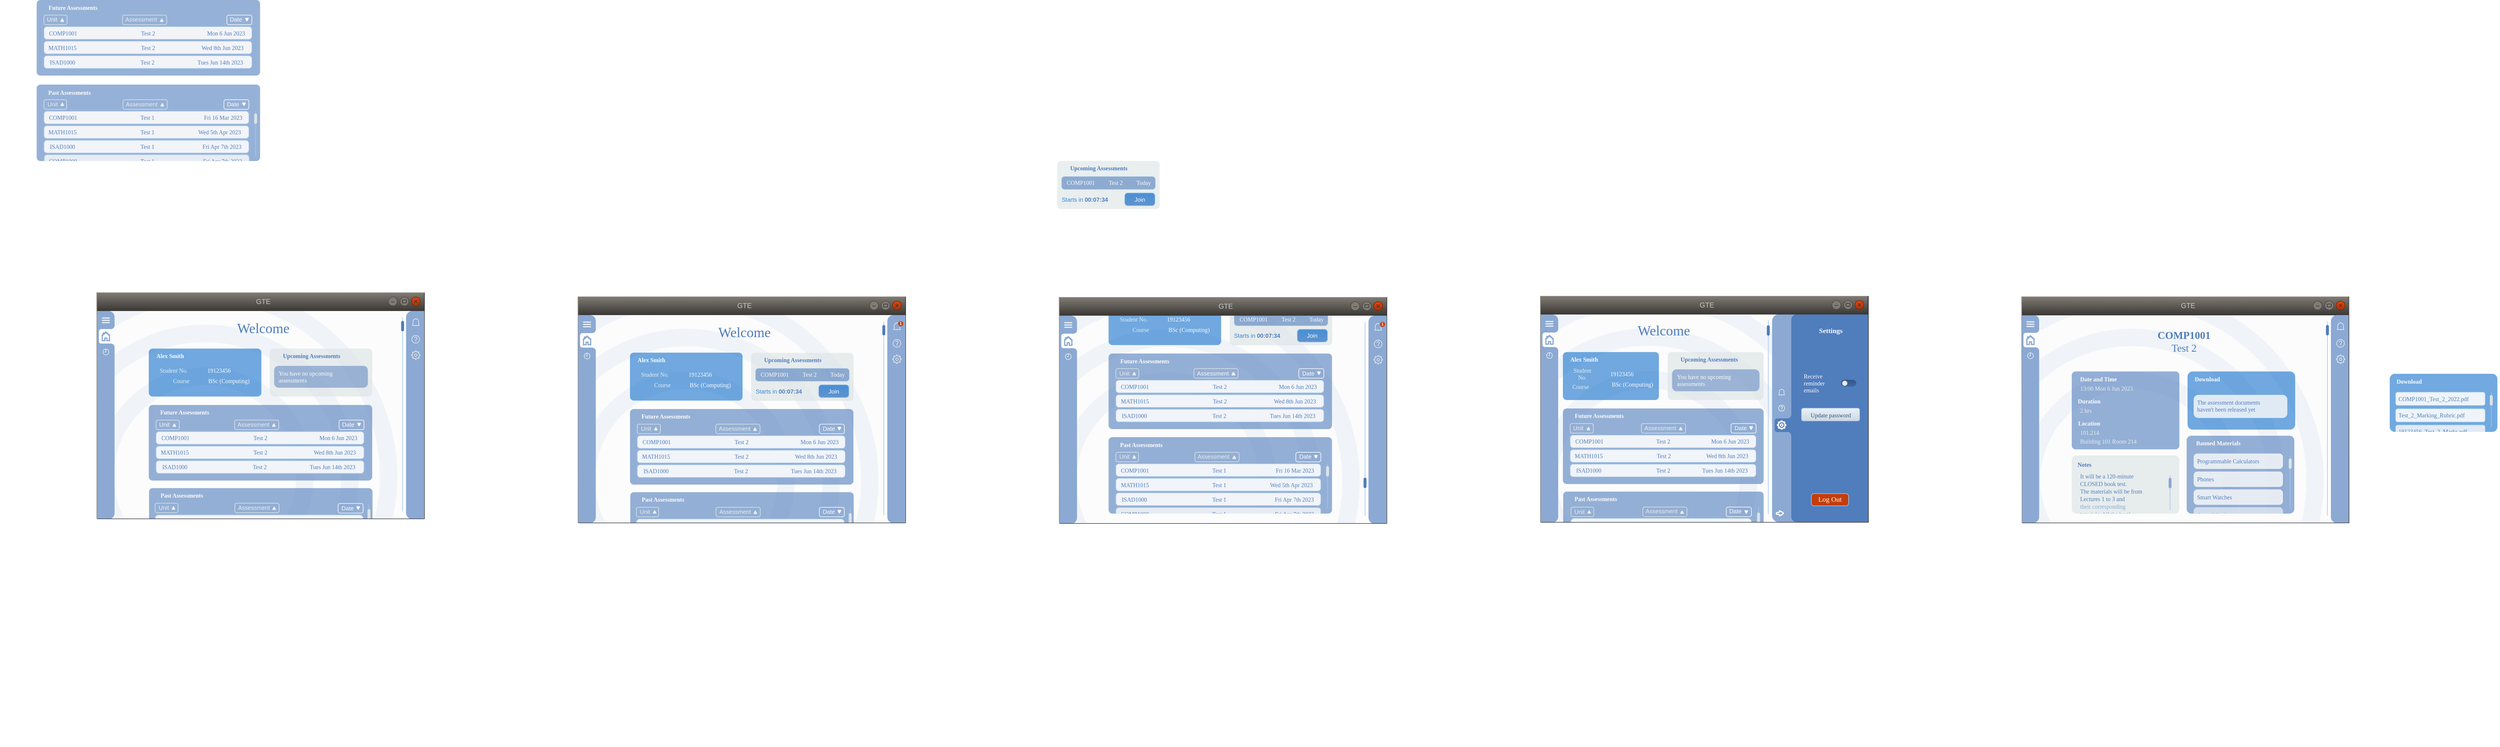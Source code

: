<mxfile version="18.1.1" type="device"><diagram id="rpOjaalPwmMMI4Y924__" name="Page-1"><mxGraphModel dx="149" dy="1314" grid="0" gridSize="10" guides="1" tooltips="1" connect="1" arrows="1" fold="1" page="1" pageScale="1" pageWidth="827" pageHeight="1169" background="none" math="0" shadow="0"><root><mxCell id="0"/><mxCell id="1" parent="0"/><mxCell id="aGKfWCM0PXLbQlDdAWl5-191" value="" style="rounded=0;whiteSpace=wrap;html=1;fontColor=#5189C9;fillColor=#FCFCFC;strokeColor=none;" parent="1" vertex="1"><mxGeometry x="3526" y="121.25" width="556" height="359.75" as="geometry"/></mxCell><mxCell id="udY4MUgnzE6FcNPaSLED-186" value="&lt;font color=&quot;#6e6e6e&quot;&gt;GTE&lt;/font&gt;" style="strokeWidth=1;shadow=0;dashed=0;align=center;html=1;shape=mxgraph.mockup.containers.window;align=left;verticalAlign=top;spacingLeft=8;strokeColor2=#008cff;strokeColor3=#c4c4c4;fontColor=#666666;mainText=;fontSize=17;labelBackgroundColor=none;strokeColor=#474747;fillColor=#FCFCFC;labelBorderColor=none;" parent="1" vertex="1"><mxGeometry x="215.41" y="85.5" width="563.03" height="389" as="geometry"/></mxCell><mxCell id="udY4MUgnzE6FcNPaSLED-187" value="" style="group" parent="1" vertex="1" connectable="0"><mxGeometry x="86.0" y="85.5" width="630.85" height="630.85" as="geometry"/></mxCell><mxCell id="udY4MUgnzE6FcNPaSLED-188" value="" style="ellipse;whiteSpace=wrap;html=1;aspect=fixed;fontColor=#A7A5C6;strokeColor=#d3e1f1;fillColor=none;gradientColor=#7C79A9;strokeWidth=30;opacity=30;" parent="udY4MUgnzE6FcNPaSLED-187" vertex="1"><mxGeometry width="630.85" height="630.85" as="geometry"/></mxCell><mxCell id="udY4MUgnzE6FcNPaSLED-189" value="" style="ellipse;whiteSpace=wrap;html=1;aspect=fixed;fontColor=#A7A5C6;strokeColor=#d3e1f1;fillColor=none;gradientColor=#7C79A9;strokeWidth=30;opacity=30;" parent="udY4MUgnzE6FcNPaSLED-187" vertex="1"><mxGeometry x="66.538" y="69.974" width="497.773" height="497.773" as="geometry"/></mxCell><mxCell id="udY4MUgnzE6FcNPaSLED-190" value="" style="ellipse;whiteSpace=wrap;html=1;aspect=fixed;fontColor=#A7A5C6;strokeColor=#d3e1f1;fillColor=none;gradientColor=#7C79A9;strokeWidth=30;opacity=30;" parent="udY4MUgnzE6FcNPaSLED-187" vertex="1"><mxGeometry x="143.748" y="143.759" width="343.343" height="343.343" as="geometry"/></mxCell><mxCell id="udY4MUgnzE6FcNPaSLED-286" value="" style="rounded=0;whiteSpace=wrap;html=1;fontColor=#5189C9;fillColor=#FFFFFF;strokeColor=none;" parent="udY4MUgnzE6FcNPaSLED-187" vertex="1"><mxGeometry x="-22" y="-13.5" width="151" height="426.5" as="geometry"/></mxCell><mxCell id="udY4MUgnzE6FcNPaSLED-287" value="" style="rounded=0;whiteSpace=wrap;html=1;fontColor=#5189C9;fillColor=#FFFFFF;strokeColor=none;" parent="udY4MUgnzE6FcNPaSLED-187" vertex="1"><mxGeometry x="132" y="-23.5" width="481" height="23.5" as="geometry"/></mxCell><mxCell id="udY4MUgnzE6FcNPaSLED-191" value="" style="endArrow=none;html=1;rounded=0;strokeColor=#6E6E6E;" parent="1" edge="1"><mxGeometry width="50" height="50" relative="1" as="geometry"><mxPoint x="215.41" y="116.5" as="sourcePoint"/><mxPoint x="778.41" y="116.5" as="targetPoint"/></mxGeometry></mxCell><mxCell id="udY4MUgnzE6FcNPaSLED-192" value="" style="rounded=1;whiteSpace=wrap;html=1;strokeColor=#8BA9D3;arcSize=34;gradientColor=none;gradientDirection=east;fillColor=#8BA9D3;" parent="1" vertex="1"><mxGeometry x="747.41" y="117.5" width="30" height="357" as="geometry"/></mxCell><mxCell id="udY4MUgnzE6FcNPaSLED-193" value="" style="whiteSpace=wrap;html=1;aspect=fixed;fontColor=#474747;strokeColor=#8BA9D3;fillColor=#8BA9D3;" parent="1" vertex="1"><mxGeometry x="765.41" y="462.5" width="12" height="12" as="geometry"/></mxCell><mxCell id="udY4MUgnzE6FcNPaSLED-194" value="" style="whiteSpace=wrap;html=1;aspect=fixed;fontColor=#474747;strokeColor=#8BA9D3;fillColor=#8BA9D3;" parent="1" vertex="1"><mxGeometry x="764.41" y="117.5" width="13" height="13" as="geometry"/></mxCell><mxCell id="udY4MUgnzE6FcNPaSLED-195" value="" style="html=1;verticalLabelPosition=bottom;align=center;labelBackgroundColor=#ffffff;verticalAlign=top;strokeWidth=1;strokeColor=#E7EDEE;shadow=0;dashed=0;shape=mxgraph.ios7.icons.bell;rounded=1;fontFamily=Verdana;fontSize=11;fontColor=#6E6E6E;fillColor=none;gradientColor=none;gradientDirection=east;" parent="1" vertex="1"><mxGeometry x="757.05" y="130" width="13.01" height="12.53" as="geometry"/></mxCell><mxCell id="udY4MUgnzE6FcNPaSLED-196" value="" style="html=1;verticalLabelPosition=bottom;align=center;labelBackgroundColor=#ffffff;verticalAlign=top;strokeWidth=1;strokeColor=#E7EDEE;shadow=0;dashed=0;shape=mxgraph.ios7.icons.help;rounded=1;fontFamily=Verdana;fontSize=11;fontColor=#6E6E6E;fillColor=none;gradientColor=none;gradientDirection=east;" parent="1" vertex="1"><mxGeometry x="756.81" y="159" width="13.25" height="13.25" as="geometry"/></mxCell><mxCell id="udY4MUgnzE6FcNPaSLED-197" value="" style="endArrow=none;html=1;rounded=0;strokeColor=#6E6E6E;" parent="1" edge="1"><mxGeometry width="50" height="50" relative="1" as="geometry"><mxPoint x="215.41" y="115.5" as="sourcePoint"/><mxPoint x="778.41" y="115.5" as="targetPoint"/></mxGeometry></mxCell><mxCell id="udY4MUgnzE6FcNPaSLED-198" value="" style="rounded=0;whiteSpace=wrap;html=1;fillColor=#807B74;strokeColor=#3B3835;gradientColor=#3B3835;gradientDirection=south;" parent="1" vertex="1"><mxGeometry x="215.41" y="85.5" width="563.03" height="31" as="geometry"/></mxCell><mxCell id="udY4MUgnzE6FcNPaSLED-199" value="&lt;font color=&quot;#c9c9c9&quot;&gt;GTE&lt;/font&gt;" style="text;html=1;align=center;verticalAlign=middle;resizable=0;points=[];autosize=1;strokeColor=none;fillColor=none;" parent="1" vertex="1"><mxGeometry x="483.44" y="92" width="35" height="18" as="geometry"/></mxCell><mxCell id="udY4MUgnzE6FcNPaSLED-200" value="" style="ellipse;whiteSpace=wrap;html=1;aspect=fixed;strokeColor=#7D2708;fillColor=#E3470E;gradientColor=#A6340A;" parent="1" vertex="1"><mxGeometry x="755.93" y="92.88" width="15.24" height="15.24" as="geometry"/></mxCell><mxCell id="udY4MUgnzE6FcNPaSLED-201" value="" style="ellipse;whiteSpace=wrap;html=1;aspect=fixed;strokeColor=#4F4C48;fillColor=#807B74;gradientColor=none;" parent="1" vertex="1"><mxGeometry x="736.44" y="92.88" width="15.24" height="15.24" as="geometry"/></mxCell><mxCell id="udY4MUgnzE6FcNPaSLED-202" value="" style="ellipse;whiteSpace=wrap;html=1;aspect=fixed;strokeColor=#4F4C48;fillColor=#807B74;gradientColor=none;" parent="1" vertex="1"><mxGeometry x="716.44" y="92.88" width="15.24" height="15.24" as="geometry"/></mxCell><mxCell id="udY4MUgnzE6FcNPaSLED-203" value="" style="endArrow=none;html=1;rounded=0;fontColor=#C9C9C9;strokeColor=#969188;strokeWidth=1;" parent="1" edge="1"><mxGeometry width="50" height="50" relative="1" as="geometry"><mxPoint x="215.41" y="85.5" as="sourcePoint"/><mxPoint x="778.41" y="85.5" as="targetPoint"/></mxGeometry></mxCell><mxCell id="udY4MUgnzE6FcNPaSLED-204" value="" style="endArrow=none;html=1;rounded=0;fontColor=#C9C9C9;strokeColor=#383633;strokeWidth=1;" parent="1" edge="1"><mxGeometry width="50" height="50" relative="1" as="geometry"><mxPoint x="761.05" y="103.0" as="sourcePoint"/><mxPoint x="766.05" y="98.0" as="targetPoint"/></mxGeometry></mxCell><mxCell id="udY4MUgnzE6FcNPaSLED-205" value="" style="endArrow=none;html=1;rounded=0;fontColor=#C9C9C9;strokeColor=#383633;strokeWidth=1;" parent="1" edge="1"><mxGeometry width="50" height="50" relative="1" as="geometry"><mxPoint x="766.05" y="103.0" as="sourcePoint"/><mxPoint x="761.05" y="98.0" as="targetPoint"/></mxGeometry></mxCell><mxCell id="udY4MUgnzE6FcNPaSLED-206" value="" style="rounded=0;whiteSpace=wrap;html=1;fontColor=#C9C9C9;strokeColor=#383633;strokeWidth=1;fillColor=none;gradientColor=#3B3835;gradientDirection=south;" parent="1" vertex="1"><mxGeometry x="740.56" y="98" width="7" height="5" as="geometry"/></mxCell><mxCell id="udY4MUgnzE6FcNPaSLED-207" value="" style="endArrow=none;html=1;rounded=0;fontColor=#C9C9C9;strokeColor=#383633;strokeWidth=1;" parent="1" edge="1"><mxGeometry width="50" height="50" relative="1" as="geometry"><mxPoint x="721.06" y="101.5" as="sourcePoint"/><mxPoint x="727.06" y="101.5" as="targetPoint"/></mxGeometry></mxCell><mxCell id="udY4MUgnzE6FcNPaSLED-208" value="" style="endArrow=none;html=1;rounded=0;fontColor=#C9C9C9;strokeColor=#969188;strokeWidth=1;exitX=0;exitY=0.999;exitDx=0;exitDy=0;exitPerimeter=0;" parent="1" source="udY4MUgnzE6FcNPaSLED-186" edge="1"><mxGeometry width="50" height="50" relative="1" as="geometry"><mxPoint x="215.41" y="474" as="sourcePoint"/><mxPoint x="215.41" y="85.0" as="targetPoint"/></mxGeometry></mxCell><mxCell id="udY4MUgnzE6FcNPaSLED-209" value="" style="rounded=1;whiteSpace=wrap;html=1;strokeColor=#8BA9D3;arcSize=34;gradientColor=none;gradientDirection=east;fillColor=#8BA9D3;" parent="1" vertex="1"><mxGeometry x="216.41" y="117.5" width="29" height="357" as="geometry"/></mxCell><mxCell id="udY4MUgnzE6FcNPaSLED-210" value="" style="rounded=1;whiteSpace=wrap;html=1;labelBackgroundColor=#6E6E6E;sketch=0;fontFamily=Verdana;fontSize=11;fontColor=#507DBC;strokeColor=#FCFCFC;strokeWidth=1;fillColor=#FCFCFC;gradientColor=none;gradientDirection=east;" parent="1" vertex="1"><mxGeometry x="219.41" y="148.55" width="33.03" height="24" as="geometry"/></mxCell><mxCell id="udY4MUgnzE6FcNPaSLED-211" value="" style="whiteSpace=wrap;html=1;aspect=fixed;fontColor=#474747;strokeColor=#8BA9D3;fillColor=#8BA9D3;" parent="1" vertex="1"><mxGeometry x="216.41" y="462" width="12.5" height="12.5" as="geometry"/></mxCell><mxCell id="udY4MUgnzE6FcNPaSLED-212" value="" style="whiteSpace=wrap;html=1;aspect=fixed;fontColor=#474747;strokeColor=#8BA9D3;fillColor=#8BA9D3;" parent="1" vertex="1"><mxGeometry x="216.41" y="117.5" width="9" height="9" as="geometry"/></mxCell><mxCell id="udY4MUgnzE6FcNPaSLED-213" value="" style="rounded=1;whiteSpace=wrap;html=1;fontFamily=Verdana;fontSize=11;fontColor=#6E6E6E;strokeColor=none;strokeWidth=1;fillColor=#fcfcfc;gradientColor=#D3E1F1;gradientDirection=north;arcSize=50;" parent="1" vertex="1"><mxGeometry x="223.91" y="128" width="14" height="2" as="geometry"/></mxCell><mxCell id="udY4MUgnzE6FcNPaSLED-214" value="" style="rounded=1;whiteSpace=wrap;html=1;fontFamily=Verdana;fontSize=11;fontColor=#6E6E6E;strokeColor=none;strokeWidth=1;fillColor=#fcfcfc;gradientColor=#D3E1F1;gradientDirection=north;arcSize=50;" parent="1" vertex="1"><mxGeometry x="223.91" y="132" width="14" height="2" as="geometry"/></mxCell><mxCell id="udY4MUgnzE6FcNPaSLED-215" value="" style="html=1;verticalLabelPosition=bottom;align=center;labelBackgroundColor=#ffffff;verticalAlign=top;strokeWidth=1;strokeColor=#E7EDEE;shadow=0;dashed=0;shape=mxgraph.ios7.icons.clock;fontFamily=Verdana;fontSize=11;fontColor=#474747;fillColor=none;" parent="1" vertex="1"><mxGeometry x="225.97" y="182.53" width="9.98" height="9.98" as="geometry"/></mxCell><mxCell id="udY4MUgnzE6FcNPaSLED-216" value="" style="html=1;verticalLabelPosition=bottom;align=center;labelBackgroundColor=#ffffff;verticalAlign=top;strokeWidth=2;strokeColor=#8BA9D3;shadow=0;dashed=0;shape=mxgraph.ios7.icons.home;fontFamily=Verdana;fontSize=11;fontColor=#474747;fillColor=none;" parent="1" vertex="1"><mxGeometry x="223.91" y="153.06" width="14.1" height="14.99" as="geometry"/></mxCell><mxCell id="udY4MUgnzE6FcNPaSLED-217" value="" style="rounded=0;whiteSpace=wrap;html=1;fontColor=#FCFCFC;strokeColor=none;strokeWidth=1;fillColor=#FCFCFC;gradientColor=none;gradientDirection=south;" parent="1" vertex="1"><mxGeometry x="239.41" y="142.53" width="10.03" height="37" as="geometry"/></mxCell><mxCell id="udY4MUgnzE6FcNPaSLED-218" value="" style="ellipse;whiteSpace=wrap;html=1;fontColor=#FCFCFC;strokeColor=#8BA9D3;strokeWidth=1;fillColor=#8BA9D3;gradientColor=none;gradientDirection=south;" parent="1" vertex="1"><mxGeometry x="233.44" y="136.58" width="11.97" height="11" as="geometry"/></mxCell><mxCell id="udY4MUgnzE6FcNPaSLED-219" value="" style="ellipse;whiteSpace=wrap;html=1;fontColor=#FCFCFC;strokeColor=#8BA9D3;strokeWidth=1;fillColor=#8BA9D3;gradientColor=none;gradientDirection=south;" parent="1" vertex="1"><mxGeometry x="233.44" y="173.53" width="11.97" height="11" as="geometry"/></mxCell><mxCell id="udY4MUgnzE6FcNPaSLED-220" value="&lt;font color=&quot;#507dbc&quot; style=&quot;font-size: 24px;&quot; face=&quot;Verdana&quot;&gt;Welcome&lt;/font&gt;" style="text;html=1;align=center;verticalAlign=middle;resizable=0;points=[];autosize=1;strokeColor=none;fillColor=none;fontColor=#FCFCFC;" parent="1" vertex="1"><mxGeometry x="441.94" y="135.5" width="118" height="23" as="geometry"/></mxCell><mxCell id="udY4MUgnzE6FcNPaSLED-221" value="" style="rounded=1;whiteSpace=wrap;html=1;fontFamily=Verdana;fontSize=10;fontColor=#FFFFFF;strokeColor=none;strokeWidth=1;fillColor=#A1C6EA;gradientColor=none;gradientDirection=south;arcSize=50;" parent="1" vertex="1"><mxGeometry x="740.41" y="128" width="1" height="334" as="geometry"/></mxCell><mxCell id="udY4MUgnzE6FcNPaSLED-222" value="" style="rounded=1;whiteSpace=wrap;html=1;fontFamily=Verdana;fontSize=10;fontColor=#FFFFFF;strokeColor=none;strokeWidth=1;fillColor=#507DBC;gradientColor=none;gradientDirection=south;arcSize=50;" parent="1" vertex="1"><mxGeometry x="738.41" y="134" width="5" height="18" as="geometry"/></mxCell><mxCell id="udY4MUgnzE6FcNPaSLED-223" value="" style="html=1;verticalLabelPosition=bottom;align=center;labelBackgroundColor=#ffffff;verticalAlign=top;strokeWidth=1;strokeColor=#E7EDEE;shadow=0;dashed=0;shape=mxgraph.ios7.icons.settings;fontFamily=Verdana;fontSize=10;fontColor=#FCFCFC;fillColor=none;gradientColor=none;gradientDirection=south;" parent="1" vertex="1"><mxGeometry x="756.22" y="185.59" width="14.66" height="14.66" as="geometry"/></mxCell><mxCell id="udY4MUgnzE6FcNPaSLED-224" value="" style="rounded=1;whiteSpace=wrap;html=1;fontFamily=Verdana;fontSize=10;fontColor=#FCFCFC;strokeColor=none;strokeWidth=1;fillColor=#507DBC;gradientColor=none;gradientDirection=south;arcSize=10;opacity=60;" parent="1" vertex="1"><mxGeometry x="305.16" y="421.6" width="384" height="63.98" as="geometry"/></mxCell><mxCell id="udY4MUgnzE6FcNPaSLED-225" value="" style="rounded=1;whiteSpace=wrap;html=1;fontFamily=Verdana;fontSize=10;fontColor=#808080;strokeColor=none;strokeWidth=1;fillColor=#3685D3;gradientColor=none;gradientDirection=south;arcSize=8;opacity=70;" parent="1" vertex="1"><mxGeometry x="304.69" y="181.58" width="193.47" height="82.51" as="geometry"/></mxCell><mxCell id="udY4MUgnzE6FcNPaSLED-226" value="" style="rounded=1;whiteSpace=wrap;html=1;fontFamily=Verdana;fontSize=10;fontColor=#FCFCFC;strokeColor=none;strokeWidth=1;fillColor=#507DBC;gradientColor=none;gradientDirection=south;arcSize=5;opacity=60;" parent="1" vertex="1"><mxGeometry x="304.69" y="278.6" width="384" height="130" as="geometry"/></mxCell><mxCell id="udY4MUgnzE6FcNPaSLED-227" value="&lt;b&gt;&lt;font color=&quot;#fcfcfc&quot;&gt;Future Assessments&lt;br&gt;&lt;/font&gt;&lt;/b&gt;" style="text;html=1;align=center;verticalAlign=middle;resizable=0;points=[];autosize=1;strokeColor=none;fillColor=none;fontSize=10;fontFamily=Verdana;fontColor=#808080;" parent="1" vertex="1"><mxGeometry x="304.69" y="283.1" width="123" height="16" as="geometry"/></mxCell><mxCell id="udY4MUgnzE6FcNPaSLED-232" value="" style="rounded=1;whiteSpace=wrap;html=1;fontColor=#5189C9;fillColor=none;strokeColor=#FCFCFC;arcSize=19;" parent="1" vertex="1"><mxGeometry x="631.63" y="304.57" width="43" height="16.47" as="geometry"/></mxCell><mxCell id="udY4MUgnzE6FcNPaSLED-233" value="&lt;font color=&quot;#fcfcfc&quot; style=&quot;font-size: 10px; line-height: 1;&quot;&gt;Date&lt;/font&gt;" style="text;html=1;align=center;verticalAlign=middle;resizable=0;points=[];autosize=1;strokeColor=none;fillColor=none;fontColor=#5189C9;" parent="1" vertex="1"><mxGeometry x="631.63" y="303.04" width="31" height="18" as="geometry"/></mxCell><mxCell id="udY4MUgnzE6FcNPaSLED-234" value="" style="triangle;whiteSpace=wrap;html=1;fontColor=#5189C9;fillColor=#FCFCFC;rotation=90;strokeColor=none;rounded=1;arcSize=5;" parent="1" vertex="1"><mxGeometry x="662.63" y="309.05" width="7" height="7.51" as="geometry"/></mxCell><mxCell id="udY4MUgnzE6FcNPaSLED-235" value="" style="rounded=1;whiteSpace=wrap;html=1;fontColor=#5189C9;fillColor=none;strokeColor=#DAE3E5;arcSize=19;" parent="1" vertex="1"><mxGeometry x="452.16" y="304.57" width="76" height="16.47" as="geometry"/></mxCell><mxCell id="udY4MUgnzE6FcNPaSLED-236" value="&lt;font style=&quot;font-size: 10px;&quot;&gt;Assessment&lt;/font&gt;" style="text;html=1;align=center;verticalAlign=middle;resizable=0;points=[];autosize=1;strokeColor=none;fillColor=none;fontColor=#E7EDEE;" parent="1" vertex="1"><mxGeometry x="451.89" y="302.05" width="64" height="20" as="geometry"/></mxCell><mxCell id="udY4MUgnzE6FcNPaSLED-237" value="" style="triangle;whiteSpace=wrap;html=1;fontColor=#5189C9;fillColor=#E7EDEE;rotation=-90;strokeColor=none;rounded=1;arcSize=5;" parent="1" vertex="1"><mxGeometry x="516.16" y="309.05" width="7" height="7.51" as="geometry"/></mxCell><mxCell id="udY4MUgnzE6FcNPaSLED-238" value="Course" style="text;html=1;align=center;verticalAlign=middle;resizable=0;points=[];autosize=1;strokeColor=none;fillColor=none;fontSize=10;fontFamily=Verdana;fontColor=#E7EDEE;" parent="1" vertex="1"><mxGeometry x="337.43" y="229.33" width="45" height="16" as="geometry"/></mxCell><mxCell id="udY4MUgnzE6FcNPaSLED-239" value="BSc (Computing)" style="text;html=1;align=center;verticalAlign=middle;resizable=0;points=[];autosize=1;strokeColor=none;fillColor=none;fontSize=10;fontFamily=Verdana;fontColor=#FCFCFC;" parent="1" vertex="1"><mxGeometry x="394.43" y="229.33" width="96" height="16" as="geometry"/></mxCell><mxCell id="udY4MUgnzE6FcNPaSLED-241" value="" style="rounded=1;whiteSpace=wrap;html=1;fontFamily=Verdana;fontSize=10;fontColor=#FFFFFF;strokeColor=none;strokeWidth=1;fillColor=#A1C6EA;gradientColor=none;gradientDirection=south;arcSize=50;" parent="1" vertex="1"><mxGeometry x="682.63" y="449.6" width="1" height="38.98" as="geometry"/></mxCell><mxCell id="udY4MUgnzE6FcNPaSLED-242" value="" style="rounded=1;whiteSpace=wrap;html=1;fontFamily=Verdana;fontSize=10;fontColor=#FFFFFF;strokeColor=none;strokeWidth=1;fillColor=#DAE3E5;gradientColor=none;gradientDirection=south;arcSize=50;" parent="1" vertex="1"><mxGeometry x="680.63" y="457.6" width="5" height="18" as="geometry"/></mxCell><mxCell id="udY4MUgnzE6FcNPaSLED-247" value="" style="rounded=1;whiteSpace=wrap;html=1;fontColor=#5189C9;fillColor=none;strokeColor=#FCFCFC;arcSize=19;" parent="1" vertex="1"><mxGeometry x="630.1" y="448.13" width="43" height="16.47" as="geometry"/></mxCell><mxCell id="udY4MUgnzE6FcNPaSLED-248" value="&lt;font color=&quot;#fcfcfc&quot; style=&quot;font-size: 10px; line-height: 1;&quot;&gt;Date&lt;/font&gt;" style="text;html=1;align=center;verticalAlign=middle;resizable=0;points=[];autosize=1;strokeColor=none;fillColor=none;fontColor=#5189C9;" parent="1" vertex="1"><mxGeometry x="630.1" y="446.6" width="31" height="18" as="geometry"/></mxCell><mxCell id="udY4MUgnzE6FcNPaSLED-249" value="" style="triangle;whiteSpace=wrap;html=1;fontColor=#5189C9;fillColor=#FCFCFC;rotation=90;strokeColor=none;rounded=1;arcSize=5;" parent="1" vertex="1"><mxGeometry x="661.1" y="452.61" width="7" height="7.51" as="geometry"/></mxCell><mxCell id="udY4MUgnzE6FcNPaSLED-250" value="" style="rounded=1;whiteSpace=wrap;html=1;fontColor=#5189C9;fillColor=none;strokeColor=#DAE3E5;arcSize=19;" parent="1" vertex="1"><mxGeometry x="452.63" y="447.57" width="76" height="16.47" as="geometry"/></mxCell><mxCell id="udY4MUgnzE6FcNPaSLED-251" value="&lt;font style=&quot;font-size: 10px;&quot;&gt;Assessment&lt;/font&gt;" style="text;html=1;align=center;verticalAlign=middle;resizable=0;points=[];autosize=1;strokeColor=none;fillColor=none;fontColor=#E7EDEE;" parent="1" vertex="1"><mxGeometry x="452.63" y="444.63" width="64" height="20" as="geometry"/></mxCell><mxCell id="udY4MUgnzE6FcNPaSLED-252" value="" style="triangle;whiteSpace=wrap;html=1;fontColor=#5189C9;fillColor=#E7EDEE;rotation=-90;strokeColor=none;rounded=1;arcSize=5;" parent="1" vertex="1"><mxGeometry x="516.63" y="452.05" width="7" height="7.51" as="geometry"/></mxCell><mxCell id="udY4MUgnzE6FcNPaSLED-253" value="Student No." style="text;html=1;align=center;verticalAlign=middle;resizable=0;points=[];autosize=1;strokeColor=none;fillColor=none;fontSize=10;fontFamily=Verdana;fontColor=#E7EDEE;" parent="1" vertex="1"><mxGeometry x="312.43" y="211.33" width="70" height="16" as="geometry"/></mxCell><mxCell id="udY4MUgnzE6FcNPaSLED-254" value="19123456" style="text;html=1;align=center;verticalAlign=middle;resizable=0;points=[];autosize=1;strokeColor=none;fillColor=none;fontSize=10;fontFamily=Verdana;fontColor=#FCFCFC;" parent="1" vertex="1"><mxGeometry x="394.43" y="211.33" width="61" height="16" as="geometry"/></mxCell><mxCell id="udY4MUgnzE6FcNPaSLED-270" value="&lt;font color=&quot;#fcfcfc&quot;&gt;&lt;b&gt;Alex Smith&lt;/b&gt;&lt;/font&gt;" style="text;html=1;align=center;verticalAlign=middle;resizable=0;points=[];autosize=1;strokeColor=none;fillColor=none;fontSize=10;fontFamily=Verdana;fontColor=#808080;" parent="1" vertex="1"><mxGeometry x="305.16" y="186.09" width="71" height="16" as="geometry"/></mxCell><mxCell id="udY4MUgnzE6FcNPaSLED-271" value="" style="rounded=1;whiteSpace=wrap;html=1;fontFamily=Verdana;fontSize=10;fontColor=#3685D3;strokeColor=#A1C6EA;strokeWidth=1;fillColor=#FCFCFC;gradientColor=none;gradientDirection=north;arcSize=26;opacity=90;" parent="1" vertex="1"><mxGeometry x="315.63" y="467.58" width="357.47" height="22.02" as="geometry"/></mxCell><mxCell id="udY4MUgnzE6FcNPaSLED-272" value="&lt;font&gt;COMP1001&lt;/font&gt;" style="text;html=1;align=center;verticalAlign=middle;resizable=0;points=[];autosize=1;strokeColor=none;fillColor=none;fontSize=10;fontFamily=Verdana;fontColor=#FCFCFC;" parent="1" vertex="1"><mxGeometry x="315.63" y="472.066" width="65" height="16" as="geometry"/></mxCell><mxCell id="udY4MUgnzE6FcNPaSLED-273" value="&lt;font color=&quot;#ffffff&quot;&gt;Test 1&lt;br&gt;&lt;/font&gt;" style="text;html=1;align=center;verticalAlign=middle;resizable=0;points=[];autosize=1;strokeColor=none;fillColor=none;fontSize=10;fontFamily=Verdana;fontColor=#3685D3;" parent="1" vertex="1"><mxGeometry x="474.36" y="473.289" width="40" height="16" as="geometry"/></mxCell><mxCell id="udY4MUgnzE6FcNPaSLED-274" value="&lt;font color=&quot;#ffffff&quot;&gt;Fri 16 Mar 2023&lt;br&gt;&lt;/font&gt;" style="text;html=1;align=center;verticalAlign=middle;resizable=0;points=[];autosize=1;strokeColor=none;fillColor=none;fontSize=10;fontFamily=Verdana;fontColor=#3685D3;" parent="1" vertex="1"><mxGeometry x="583.1" y="472.066" width="90" height="16" as="geometry"/></mxCell><mxCell id="udY4MUgnzE6FcNPaSLED-275" value="" style="rounded=0;whiteSpace=wrap;html=1;fontColor=#5189C9;fillColor=#FFFFFF;strokeColor=none;" parent="1" vertex="1"><mxGeometry x="49" y="474.58" width="708" height="280.42" as="geometry"/></mxCell><mxCell id="udY4MUgnzE6FcNPaSLED-276" value="" style="endArrow=none;html=1;rounded=0;fontColor=#5189C9;entryX=1;entryY=1;entryDx=0;entryDy=0;exitX=0;exitY=1;exitDx=0;exitDy=0;strokeColor=#474747;" parent="1" source="udY4MUgnzE6FcNPaSLED-211" target="udY4MUgnzE6FcNPaSLED-193" edge="1"><mxGeometry width="50" height="50" relative="1" as="geometry"><mxPoint x="508.41" y="476" as="sourcePoint"/><mxPoint x="558.41" y="426" as="targetPoint"/></mxGeometry></mxCell><mxCell id="udY4MUgnzE6FcNPaSLED-277" value="" style="rounded=1;whiteSpace=wrap;html=1;fontFamily=Verdana;fontSize=10;fontColor=#808080;strokeColor=none;strokeWidth=1;fillColor=#DAE3E5;gradientColor=none;gradientDirection=south;arcSize=8;opacity=60;" parent="1" vertex="1"><mxGeometry x="512.69" y="181.58" width="176" height="82.51" as="geometry"/></mxCell><mxCell id="udY4MUgnzE6FcNPaSLED-278" value="&lt;b style=&quot;&quot;&gt;&lt;font color=&quot;#507dbc&quot;&gt;Upcoming Assessments&lt;/font&gt;&lt;/b&gt;" style="text;html=1;align=center;verticalAlign=middle;resizable=0;points=[];autosize=1;strokeColor=none;fillColor=none;fontSize=10;fontFamily=Verdana;fontColor=#808080;" parent="1" vertex="1"><mxGeometry x="513.16" y="186.09" width="142" height="16" as="geometry"/></mxCell><mxCell id="udY4MUgnzE6FcNPaSLED-281" value="" style="rounded=1;whiteSpace=wrap;html=1;fontFamily=Verdana;fontSize=10;fontColor=#3685D3;strokeColor=none;strokeWidth=1;fillColor=#507DBC;gradientColor=none;gradientDirection=north;arcSize=20;opacity=50;" parent="1" vertex="1"><mxGeometry x="520.19" y="211.33" width="161" height="37.68" as="geometry"/></mxCell><mxCell id="udY4MUgnzE6FcNPaSLED-282" value="&lt;font&gt;You have no upcoming&lt;br&gt;assessments&lt;/font&gt;" style="text;html=1;align=left;verticalAlign=middle;resizable=0;points=[];autosize=1;strokeColor=none;fillColor=none;fontSize=10;fontFamily=Verdana;fontColor=#FCFCFC;" parent="1" vertex="1"><mxGeometry x="526.41" y="216.166" width="124" height="28" as="geometry"/></mxCell><mxCell id="udY4MUgnzE6FcNPaSLED-285" value="" style="rounded=1;whiteSpace=wrap;html=1;fontFamily=Verdana;fontSize=11;fontColor=#6E6E6E;strokeColor=none;strokeWidth=1;fillColor=#fcfcfc;gradientColor=#D3E1F1;gradientDirection=north;arcSize=50;" parent="1" vertex="1"><mxGeometry x="223.91" y="136" width="14" height="2" as="geometry"/></mxCell><mxCell id="udY4MUgnzE6FcNPaSLED-256" value="" style="rounded=1;whiteSpace=wrap;html=1;fontFamily=Verdana;fontSize=10;fontColor=#3685D3;strokeColor=#A1C6EA;strokeWidth=1;fillColor=#FCFCFC;gradientColor=none;gradientDirection=north;arcSize=23;opacity=90;" parent="1" vertex="1"><mxGeometry x="317.16" y="324.33" width="357.47" height="22.02" as="geometry"/></mxCell><mxCell id="udY4MUgnzE6FcNPaSLED-257" value="&lt;font&gt;COMP1001&lt;/font&gt;" style="text;html=1;align=center;verticalAlign=middle;resizable=0;points=[];autosize=1;strokeColor=none;fillColor=none;fontSize=10;fontFamily=Verdana;fontColor=#507DBC;" parent="1" vertex="1"><mxGeometry x="317.16" y="327.336" width="65" height="16" as="geometry"/></mxCell><mxCell id="udY4MUgnzE6FcNPaSLED-258" value="&lt;font&gt;Test 2&lt;br&gt;&lt;/font&gt;" style="text;html=1;align=center;verticalAlign=middle;resizable=0;points=[];autosize=1;strokeColor=none;fillColor=none;fontSize=10;fontFamily=Verdana;fontColor=#507DBC;" parent="1" vertex="1"><mxGeometry x="475.89" y="327.339" width="40" height="16" as="geometry"/></mxCell><mxCell id="udY4MUgnzE6FcNPaSLED-259" value="&lt;font&gt;Mon 6 Jun 2023&lt;br&gt;&lt;/font&gt;" style="text;html=1;align=center;verticalAlign=middle;resizable=0;points=[];autosize=1;strokeColor=none;fillColor=none;fontSize=10;fontFamily=Verdana;fontColor=#507DBC;" parent="1" vertex="1"><mxGeometry x="584.63" y="327.336" width="90" height="16" as="geometry"/></mxCell><mxCell id="udY4MUgnzE6FcNPaSLED-261" value="" style="rounded=1;whiteSpace=wrap;html=1;fontFamily=Verdana;fontSize=10;fontColor=#3685D3;strokeColor=#A1C6EA;strokeWidth=1;fillColor=#FCFCFC;gradientColor=none;gradientDirection=north;arcSize=23;opacity=90;" parent="1" vertex="1"><mxGeometry x="317.16" y="349.33" width="357.47" height="22.02" as="geometry"/></mxCell><mxCell id="udY4MUgnzE6FcNPaSLED-262" value="&lt;font&gt;MATH1015&lt;/font&gt;" style="text;html=1;align=center;verticalAlign=middle;resizable=0;points=[];autosize=1;strokeColor=none;fillColor=none;fontSize=10;fontFamily=Verdana;fontColor=#507DBC;" parent="1" vertex="1"><mxGeometry x="317.16" y="352.336" width="64" height="16" as="geometry"/></mxCell><mxCell id="udY4MUgnzE6FcNPaSLED-263" value="&lt;font&gt;Test 2&lt;br&gt;&lt;/font&gt;" style="text;html=1;align=center;verticalAlign=middle;resizable=0;points=[];autosize=1;strokeColor=none;fillColor=none;fontSize=10;fontFamily=Verdana;fontColor=#507DBC;" parent="1" vertex="1"><mxGeometry x="475.89" y="352.336" width="40" height="16" as="geometry"/></mxCell><mxCell id="udY4MUgnzE6FcNPaSLED-264" value="&lt;font&gt;Wed 8th Jun 2023&lt;br&gt;&lt;/font&gt;" style="text;html=1;align=center;verticalAlign=middle;resizable=0;points=[];autosize=1;strokeColor=none;fillColor=none;fontSize=10;fontFamily=Verdana;fontColor=#507DBC;" parent="1" vertex="1"><mxGeometry x="573.63" y="352.336" width="101" height="16" as="geometry"/></mxCell><mxCell id="udY4MUgnzE6FcNPaSLED-266" value="" style="rounded=1;whiteSpace=wrap;html=1;fontFamily=Verdana;fontSize=10;fontColor=#3685D3;strokeColor=#A1C6EA;strokeWidth=1;fillColor=#FCFCFC;gradientColor=none;gradientDirection=north;arcSize=23;opacity=90;" parent="1" vertex="1"><mxGeometry x="317.16" y="374.33" width="357.47" height="22.02" as="geometry"/></mxCell><mxCell id="udY4MUgnzE6FcNPaSLED-267" value="&lt;font&gt;Tues Jun 14th 2023&lt;br&gt;&lt;/font&gt;" style="text;html=1;align=center;verticalAlign=middle;resizable=0;points=[];autosize=1;strokeColor=none;fillColor=none;fontSize=10;fontFamily=Verdana;fontColor=#507DBC;" parent="1" vertex="1"><mxGeometry x="565.63" y="377.336" width="109" height="16" as="geometry"/></mxCell><mxCell id="udY4MUgnzE6FcNPaSLED-268" value="&lt;font&gt;ISAD1000&lt;/font&gt;" style="text;html=1;align=center;verticalAlign=middle;resizable=0;points=[];autosize=1;strokeColor=none;fillColor=none;fontSize=10;fontFamily=Verdana;fontColor=#507DBC;" parent="1" vertex="1"><mxGeometry x="318.16" y="377.336" width="61" height="16" as="geometry"/></mxCell><mxCell id="udY4MUgnzE6FcNPaSLED-269" value="&lt;font&gt;Test 2&lt;br&gt;&lt;/font&gt;" style="text;html=1;align=center;verticalAlign=middle;resizable=0;points=[];autosize=1;strokeColor=none;fillColor=none;fontSize=10;fontFamily=Verdana;fontColor=#507DBC;" parent="1" vertex="1"><mxGeometry x="474.89" y="377.336" width="40" height="16" as="geometry"/></mxCell><mxCell id="udY4MUgnzE6FcNPaSLED-229" value="" style="rounded=1;whiteSpace=wrap;html=1;fontColor=#5189C9;fillColor=none;strokeColor=#DAE3E5;arcSize=19;" parent="1" vertex="1"><mxGeometry x="317.16" y="304.58" width="39.84" height="16.47" as="geometry"/></mxCell><mxCell id="udY4MUgnzE6FcNPaSLED-230" value="&lt;font style=&quot;font-size: 10px;&quot;&gt;Unit&lt;/font&gt;" style="text;html=1;align=center;verticalAlign=middle;resizable=0;points=[];autosize=1;strokeColor=none;fillColor=none;fontColor=#E7EDEE;" parent="1" vertex="1"><mxGeometry x="317.16" y="302.05" width="28" height="20" as="geometry"/></mxCell><mxCell id="udY4MUgnzE6FcNPaSLED-231" value="" style="triangle;whiteSpace=wrap;html=1;fontColor=#5189C9;fillColor=#E7EDEE;rotation=-90;strokeColor=none;rounded=1;arcSize=5;" parent="1" vertex="1"><mxGeometry x="345.16" y="309.05" width="7" height="7.51" as="geometry"/></mxCell><mxCell id="udY4MUgnzE6FcNPaSLED-244" value="" style="rounded=1;whiteSpace=wrap;html=1;fontColor=#5189C9;fillColor=none;strokeColor=#DAE3E5;arcSize=19;" parent="1" vertex="1"><mxGeometry x="315.63" y="447.58" width="39.37" height="16.47" as="geometry"/></mxCell><mxCell id="udY4MUgnzE6FcNPaSLED-245" value="&lt;font style=&quot;font-size: 10px;&quot;&gt;Unit&lt;/font&gt;" style="text;html=1;align=center;verticalAlign=middle;resizable=0;points=[];autosize=1;strokeColor=none;fillColor=none;fontColor=#E7EDEE;" parent="1" vertex="1"><mxGeometry x="315.63" y="445.05" width="28" height="20" as="geometry"/></mxCell><mxCell id="udY4MUgnzE6FcNPaSLED-246" value="" style="triangle;whiteSpace=wrap;html=1;fontColor=#5189C9;fillColor=#E7EDEE;rotation=-90;strokeColor=none;rounded=1;arcSize=5;" parent="1" vertex="1"><mxGeometry x="343.63" y="451.55" width="7" height="7.51" as="geometry"/></mxCell><mxCell id="udY4MUgnzE6FcNPaSLED-240" value="&lt;b&gt;&lt;font color=&quot;#fcfcfc&quot;&gt;Past Assessments&lt;br&gt;&lt;/font&gt;&lt;/b&gt;" style="text;html=1;align=center;verticalAlign=middle;resizable=0;points=[];autosize=1;strokeColor=none;fillColor=none;fontSize=10;fontFamily=Verdana;fontColor=#808080;" parent="1" vertex="1"><mxGeometry x="305.16" y="426.0" width="111" height="16" as="geometry"/></mxCell><mxCell id="fFJtXhrW9rYI2x1elS1H-211" value="&lt;font color=&quot;#6e6e6e&quot;&gt;GTE&lt;/font&gt;" style="strokeWidth=1;shadow=0;dashed=0;align=center;html=1;shape=mxgraph.mockup.containers.window;align=left;verticalAlign=top;spacingLeft=8;strokeColor2=#008cff;strokeColor3=#c4c4c4;fontColor=#666666;mainText=;fontSize=17;labelBackgroundColor=none;strokeColor=#474747;fillColor=#FCFCFC;labelBorderColor=none;" parent="1" vertex="1"><mxGeometry x="1042.41" y="92.5" width="563.03" height="389" as="geometry"/></mxCell><mxCell id="fFJtXhrW9rYI2x1elS1H-212" value="" style="group" parent="1" vertex="1" connectable="0"><mxGeometry x="913.0" y="92.5" width="630.85" height="630.85" as="geometry"/></mxCell><mxCell id="fFJtXhrW9rYI2x1elS1H-213" value="" style="ellipse;whiteSpace=wrap;html=1;aspect=fixed;fontColor=#A7A5C6;strokeColor=#d3e1f1;fillColor=none;gradientColor=#7C79A9;strokeWidth=30;opacity=30;" parent="fFJtXhrW9rYI2x1elS1H-212" vertex="1"><mxGeometry width="630.85" height="630.85" as="geometry"/></mxCell><mxCell id="fFJtXhrW9rYI2x1elS1H-214" value="" style="ellipse;whiteSpace=wrap;html=1;aspect=fixed;fontColor=#A7A5C6;strokeColor=#d3e1f1;fillColor=none;gradientColor=#7C79A9;strokeWidth=30;opacity=30;" parent="fFJtXhrW9rYI2x1elS1H-212" vertex="1"><mxGeometry x="66.538" y="69.974" width="497.773" height="497.773" as="geometry"/></mxCell><mxCell id="fFJtXhrW9rYI2x1elS1H-215" value="" style="ellipse;whiteSpace=wrap;html=1;aspect=fixed;fontColor=#A7A5C6;strokeColor=#d3e1f1;fillColor=none;gradientColor=#7C79A9;strokeWidth=30;opacity=30;" parent="fFJtXhrW9rYI2x1elS1H-212" vertex="1"><mxGeometry x="143.748" y="143.759" width="343.343" height="343.343" as="geometry"/></mxCell><mxCell id="fFJtXhrW9rYI2x1elS1H-216" value="" style="rounded=0;whiteSpace=wrap;html=1;fontColor=#5189C9;fillColor=#FFFFFF;strokeColor=none;" parent="fFJtXhrW9rYI2x1elS1H-212" vertex="1"><mxGeometry x="-22" y="-13.5" width="151" height="426.5" as="geometry"/></mxCell><mxCell id="fFJtXhrW9rYI2x1elS1H-217" value="" style="rounded=0;whiteSpace=wrap;html=1;fontColor=#5189C9;fillColor=#FFFFFF;strokeColor=none;" parent="fFJtXhrW9rYI2x1elS1H-212" vertex="1"><mxGeometry x="132" y="-23.5" width="481" height="23.5" as="geometry"/></mxCell><mxCell id="fFJtXhrW9rYI2x1elS1H-203" value="" style="rounded=1;whiteSpace=wrap;html=1;fontFamily=Verdana;fontSize=10;fontColor=#808080;strokeColor=none;strokeWidth=1;fillColor=#DAE3E5;gradientColor=none;gradientDirection=south;arcSize=8;opacity=60;" parent="fFJtXhrW9rYI2x1elS1H-212" vertex="1"><mxGeometry x="427.0" y="96.5" width="176" height="82.51" as="geometry"/></mxCell><mxCell id="fFJtXhrW9rYI2x1elS1H-204" value="&lt;b style=&quot;&quot;&gt;&lt;font color=&quot;#507dbc&quot;&gt;Upcoming Assessments&lt;/font&gt;&lt;/b&gt;" style="text;html=1;align=center;verticalAlign=middle;resizable=0;points=[];autosize=1;strokeColor=none;fillColor=none;fontSize=10;fontFamily=Verdana;fontColor=#808080;" parent="fFJtXhrW9rYI2x1elS1H-212" vertex="1"><mxGeometry x="427.0" y="100.51" width="142" height="16" as="geometry"/></mxCell><mxCell id="fFJtXhrW9rYI2x1elS1H-205" value="Join" style="rounded=1;whiteSpace=wrap;html=1;fontSize=10;fontColor=#FCFCFC;strokeColor=#A1C6EA;fillColor=#5189C9;gradientColor=#3685D3;gradientDirection=north;opacity=90;arcSize=23;" parent="fFJtXhrW9rYI2x1elS1H-212" vertex="1"><mxGeometry x="542.94" y="151.36" width="52" height="22" as="geometry"/></mxCell><mxCell id="fFJtXhrW9rYI2x1elS1H-206" value="&lt;font color=&quot;#3685d3&quot;&gt;Starts in &lt;/font&gt;&lt;b style=&quot;&quot;&gt;&lt;font color=&quot;#507dbc&quot;&gt;00:07:34&lt;/font&gt;&lt;/b&gt;" style="text;html=1;strokeColor=none;fillColor=none;align=center;verticalAlign=middle;whiteSpace=wrap;rounded=0;fontSize=10;fontColor=#FCFCFC;" parent="fFJtXhrW9rYI2x1elS1H-212" vertex="1"><mxGeometry x="430.94" y="154.23" width="87.01" height="16.25" as="geometry"/></mxCell><mxCell id="fFJtXhrW9rYI2x1elS1H-207" value="" style="rounded=1;whiteSpace=wrap;html=1;fontFamily=Verdana;fontSize=10;fontColor=#3685D3;strokeColor=#A1C6EA;strokeWidth=1;fillColor=#507DBC;gradientColor=none;gradientDirection=north;arcSize=23;opacity=60;" parent="fFJtXhrW9rYI2x1elS1H-212" vertex="1"><mxGeometry x="434.5" y="123.24" width="161" height="22.02" as="geometry"/></mxCell><mxCell id="fFJtXhrW9rYI2x1elS1H-208" value="&lt;font&gt;COMP1001&lt;/font&gt;" style="text;html=1;align=center;verticalAlign=middle;resizable=0;points=[];autosize=1;strokeColor=none;fillColor=none;fontSize=10;fontFamily=Verdana;fontColor=#FCFCFC;" parent="fFJtXhrW9rYI2x1elS1H-212" vertex="1"><mxGeometry x="434.5" y="125.866" width="65" height="16" as="geometry"/></mxCell><mxCell id="fFJtXhrW9rYI2x1elS1H-209" value="&lt;font&gt;Test 2&lt;/font&gt;" style="text;html=1;align=center;verticalAlign=middle;resizable=0;points=[];autosize=1;strokeColor=none;fillColor=none;fontSize=10;fontFamily=Verdana;fontColor=#FCFCFC;" parent="fFJtXhrW9rYI2x1elS1H-212" vertex="1"><mxGeometry x="507.45" y="125.869" width="40" height="16" as="geometry"/></mxCell><mxCell id="fFJtXhrW9rYI2x1elS1H-210" value="Today" style="text;html=1;align=center;verticalAlign=middle;resizable=0;points=[];autosize=1;strokeColor=none;fillColor=none;fontSize=10;fontFamily=Verdana;fontColor=#FCFCFC;" parent="fFJtXhrW9rYI2x1elS1H-212" vertex="1"><mxGeometry x="555.935" y="125.866" width="39" height="16" as="geometry"/></mxCell><mxCell id="fFJtXhrW9rYI2x1elS1H-218" value="" style="endArrow=none;html=1;rounded=0;strokeColor=#6E6E6E;" parent="1" edge="1"><mxGeometry width="50" height="50" relative="1" as="geometry"><mxPoint x="1042.41" y="123.5" as="sourcePoint"/><mxPoint x="1605.41" y="123.5" as="targetPoint"/></mxGeometry></mxCell><mxCell id="fFJtXhrW9rYI2x1elS1H-219" value="" style="rounded=1;whiteSpace=wrap;html=1;strokeColor=#8BA9D3;arcSize=34;gradientColor=none;gradientDirection=east;fillColor=#8BA9D3;" parent="1" vertex="1"><mxGeometry x="1574.41" y="124.5" width="30" height="357" as="geometry"/></mxCell><mxCell id="fFJtXhrW9rYI2x1elS1H-220" value="" style="whiteSpace=wrap;html=1;aspect=fixed;fontColor=#474747;strokeColor=#8BA9D3;fillColor=#8BA9D3;" parent="1" vertex="1"><mxGeometry x="1592.41" y="469.5" width="12" height="12" as="geometry"/></mxCell><mxCell id="fFJtXhrW9rYI2x1elS1H-221" value="" style="whiteSpace=wrap;html=1;aspect=fixed;fontColor=#474747;strokeColor=#8BA9D3;fillColor=#8BA9D3;" parent="1" vertex="1"><mxGeometry x="1591.41" y="124.5" width="13" height="13" as="geometry"/></mxCell><mxCell id="fFJtXhrW9rYI2x1elS1H-222" value="" style="html=1;verticalLabelPosition=bottom;align=center;labelBackgroundColor=#ffffff;verticalAlign=top;strokeWidth=1;strokeColor=#E7EDEE;shadow=0;dashed=0;shape=mxgraph.ios7.icons.bell;rounded=1;fontFamily=Verdana;fontSize=11;fontColor=#6E6E6E;fillColor=none;gradientColor=none;gradientDirection=east;" parent="1" vertex="1"><mxGeometry x="1584.05" y="137" width="13.01" height="12.53" as="geometry"/></mxCell><mxCell id="fFJtXhrW9rYI2x1elS1H-223" value="" style="html=1;verticalLabelPosition=bottom;align=center;labelBackgroundColor=#ffffff;verticalAlign=top;strokeWidth=1;strokeColor=#E7EDEE;shadow=0;dashed=0;shape=mxgraph.ios7.icons.help;rounded=1;fontFamily=Verdana;fontSize=11;fontColor=#6E6E6E;fillColor=none;gradientColor=none;gradientDirection=east;" parent="1" vertex="1"><mxGeometry x="1583.81" y="166" width="13.25" height="13.25" as="geometry"/></mxCell><mxCell id="fFJtXhrW9rYI2x1elS1H-224" value="" style="endArrow=none;html=1;rounded=0;strokeColor=#6E6E6E;" parent="1" edge="1"><mxGeometry width="50" height="50" relative="1" as="geometry"><mxPoint x="1042.41" y="122.5" as="sourcePoint"/><mxPoint x="1605.41" y="122.5" as="targetPoint"/></mxGeometry></mxCell><mxCell id="fFJtXhrW9rYI2x1elS1H-225" value="" style="rounded=0;whiteSpace=wrap;html=1;fillColor=#807B74;strokeColor=#3B3835;gradientColor=#3B3835;gradientDirection=south;" parent="1" vertex="1"><mxGeometry x="1042.41" y="92.5" width="563.03" height="31" as="geometry"/></mxCell><mxCell id="fFJtXhrW9rYI2x1elS1H-226" value="&lt;font color=&quot;#c9c9c9&quot;&gt;GTE&lt;/font&gt;" style="text;html=1;align=center;verticalAlign=middle;resizable=0;points=[];autosize=1;strokeColor=none;fillColor=none;" parent="1" vertex="1"><mxGeometry x="1310.44" y="99" width="35" height="18" as="geometry"/></mxCell><mxCell id="fFJtXhrW9rYI2x1elS1H-227" value="" style="ellipse;whiteSpace=wrap;html=1;aspect=fixed;strokeColor=#7D2708;fillColor=#E3470E;gradientColor=#A6340A;" parent="1" vertex="1"><mxGeometry x="1582.93" y="99.88" width="15.24" height="15.24" as="geometry"/></mxCell><mxCell id="fFJtXhrW9rYI2x1elS1H-228" value="" style="ellipse;whiteSpace=wrap;html=1;aspect=fixed;strokeColor=#4F4C48;fillColor=#807B74;gradientColor=none;" parent="1" vertex="1"><mxGeometry x="1563.44" y="99.88" width="15.24" height="15.24" as="geometry"/></mxCell><mxCell id="fFJtXhrW9rYI2x1elS1H-229" value="" style="ellipse;whiteSpace=wrap;html=1;aspect=fixed;strokeColor=#4F4C48;fillColor=#807B74;gradientColor=none;" parent="1" vertex="1"><mxGeometry x="1543.44" y="99.88" width="15.24" height="15.24" as="geometry"/></mxCell><mxCell id="fFJtXhrW9rYI2x1elS1H-230" value="" style="endArrow=none;html=1;rounded=0;fontColor=#C9C9C9;strokeColor=#969188;strokeWidth=1;" parent="1" edge="1"><mxGeometry width="50" height="50" relative="1" as="geometry"><mxPoint x="1042.41" y="92.5" as="sourcePoint"/><mxPoint x="1605.41" y="92.5" as="targetPoint"/></mxGeometry></mxCell><mxCell id="fFJtXhrW9rYI2x1elS1H-231" value="" style="endArrow=none;html=1;rounded=0;fontColor=#C9C9C9;strokeColor=#383633;strokeWidth=1;" parent="1" edge="1"><mxGeometry width="50" height="50" relative="1" as="geometry"><mxPoint x="1588.05" y="110" as="sourcePoint"/><mxPoint x="1593.05" y="105" as="targetPoint"/></mxGeometry></mxCell><mxCell id="fFJtXhrW9rYI2x1elS1H-232" value="" style="endArrow=none;html=1;rounded=0;fontColor=#C9C9C9;strokeColor=#383633;strokeWidth=1;" parent="1" edge="1"><mxGeometry width="50" height="50" relative="1" as="geometry"><mxPoint x="1593.05" y="110" as="sourcePoint"/><mxPoint x="1588.05" y="105" as="targetPoint"/></mxGeometry></mxCell><mxCell id="fFJtXhrW9rYI2x1elS1H-233" value="" style="rounded=0;whiteSpace=wrap;html=1;fontColor=#C9C9C9;strokeColor=#383633;strokeWidth=1;fillColor=none;gradientColor=#3B3835;gradientDirection=south;" parent="1" vertex="1"><mxGeometry x="1567.56" y="105" width="7" height="5" as="geometry"/></mxCell><mxCell id="fFJtXhrW9rYI2x1elS1H-234" value="" style="endArrow=none;html=1;rounded=0;fontColor=#C9C9C9;strokeColor=#383633;strokeWidth=1;" parent="1" edge="1"><mxGeometry width="50" height="50" relative="1" as="geometry"><mxPoint x="1548.06" y="108.5" as="sourcePoint"/><mxPoint x="1554.06" y="108.5" as="targetPoint"/></mxGeometry></mxCell><mxCell id="fFJtXhrW9rYI2x1elS1H-235" value="" style="endArrow=none;html=1;rounded=0;fontColor=#C9C9C9;strokeColor=#969188;strokeWidth=1;exitX=0;exitY=0.999;exitDx=0;exitDy=0;exitPerimeter=0;" parent="1" source="fFJtXhrW9rYI2x1elS1H-211" edge="1"><mxGeometry width="50" height="50" relative="1" as="geometry"><mxPoint x="1042.41" y="481" as="sourcePoint"/><mxPoint x="1042.41" y="92" as="targetPoint"/></mxGeometry></mxCell><mxCell id="fFJtXhrW9rYI2x1elS1H-236" value="" style="rounded=1;whiteSpace=wrap;html=1;strokeColor=#8BA9D3;arcSize=34;gradientColor=none;gradientDirection=east;fillColor=#8BA9D3;" parent="1" vertex="1"><mxGeometry x="1043.41" y="124.5" width="29" height="357" as="geometry"/></mxCell><mxCell id="fFJtXhrW9rYI2x1elS1H-237" value="" style="rounded=1;whiteSpace=wrap;html=1;labelBackgroundColor=#6E6E6E;sketch=0;fontFamily=Verdana;fontSize=11;fontColor=#507DBC;strokeColor=#FCFCFC;strokeWidth=1;fillColor=#FCFCFC;gradientColor=none;gradientDirection=east;" parent="1" vertex="1"><mxGeometry x="1046.41" y="155.55" width="33.03" height="24" as="geometry"/></mxCell><mxCell id="fFJtXhrW9rYI2x1elS1H-238" value="" style="whiteSpace=wrap;html=1;aspect=fixed;fontColor=#474747;strokeColor=#8BA9D3;fillColor=#8BA9D3;" parent="1" vertex="1"><mxGeometry x="1043.41" y="469" width="12.5" height="12.5" as="geometry"/></mxCell><mxCell id="fFJtXhrW9rYI2x1elS1H-239" value="" style="whiteSpace=wrap;html=1;aspect=fixed;fontColor=#474747;strokeColor=#8BA9D3;fillColor=#8BA9D3;" parent="1" vertex="1"><mxGeometry x="1043.41" y="124.5" width="9" height="9" as="geometry"/></mxCell><mxCell id="fFJtXhrW9rYI2x1elS1H-240" value="" style="rounded=1;whiteSpace=wrap;html=1;fontFamily=Verdana;fontSize=11;fontColor=#6E6E6E;strokeColor=none;strokeWidth=1;fillColor=#fcfcfc;gradientColor=#D3E1F1;gradientDirection=north;arcSize=50;" parent="1" vertex="1"><mxGeometry x="1050.91" y="135" width="14" height="2" as="geometry"/></mxCell><mxCell id="fFJtXhrW9rYI2x1elS1H-241" value="" style="rounded=1;whiteSpace=wrap;html=1;fontFamily=Verdana;fontSize=11;fontColor=#6E6E6E;strokeColor=none;strokeWidth=1;fillColor=#fcfcfc;gradientColor=#D3E1F1;gradientDirection=north;arcSize=50;" parent="1" vertex="1"><mxGeometry x="1050.91" y="139" width="14" height="2" as="geometry"/></mxCell><mxCell id="fFJtXhrW9rYI2x1elS1H-242" value="" style="html=1;verticalLabelPosition=bottom;align=center;labelBackgroundColor=#ffffff;verticalAlign=top;strokeWidth=1;strokeColor=#E7EDEE;shadow=0;dashed=0;shape=mxgraph.ios7.icons.clock;fontFamily=Verdana;fontSize=11;fontColor=#474747;fillColor=none;" parent="1" vertex="1"><mxGeometry x="1052.97" y="189.53" width="9.98" height="9.98" as="geometry"/></mxCell><mxCell id="fFJtXhrW9rYI2x1elS1H-243" value="" style="html=1;verticalLabelPosition=bottom;align=center;labelBackgroundColor=#ffffff;verticalAlign=top;strokeWidth=2;strokeColor=#8BA9D3;shadow=0;dashed=0;shape=mxgraph.ios7.icons.home;fontFamily=Verdana;fontSize=11;fontColor=#474747;fillColor=none;" parent="1" vertex="1"><mxGeometry x="1050.91" y="160.06" width="14.1" height="14.99" as="geometry"/></mxCell><mxCell id="fFJtXhrW9rYI2x1elS1H-244" value="" style="rounded=0;whiteSpace=wrap;html=1;fontColor=#FCFCFC;strokeColor=none;strokeWidth=1;fillColor=#FCFCFC;gradientColor=none;gradientDirection=south;" parent="1" vertex="1"><mxGeometry x="1066.41" y="149.53" width="10.03" height="37" as="geometry"/></mxCell><mxCell id="fFJtXhrW9rYI2x1elS1H-245" value="" style="ellipse;whiteSpace=wrap;html=1;fontColor=#FCFCFC;strokeColor=#8BA9D3;strokeWidth=1;fillColor=#8BA9D3;gradientColor=none;gradientDirection=south;" parent="1" vertex="1"><mxGeometry x="1060.44" y="143.58" width="11.97" height="11" as="geometry"/></mxCell><mxCell id="fFJtXhrW9rYI2x1elS1H-246" value="" style="ellipse;whiteSpace=wrap;html=1;fontColor=#FCFCFC;strokeColor=#8BA9D3;strokeWidth=1;fillColor=#8BA9D3;gradientColor=none;gradientDirection=south;" parent="1" vertex="1"><mxGeometry x="1060.44" y="180.53" width="11.97" height="11" as="geometry"/></mxCell><mxCell id="fFJtXhrW9rYI2x1elS1H-247" value="&lt;font color=&quot;#507dbc&quot; style=&quot;font-size: 24px;&quot; face=&quot;Verdana&quot;&gt;Welcome&lt;/font&gt;" style="text;html=1;align=center;verticalAlign=middle;resizable=0;points=[];autosize=1;strokeColor=none;fillColor=none;fontColor=#FCFCFC;" parent="1" vertex="1"><mxGeometry x="1268.94" y="142.5" width="118" height="23" as="geometry"/></mxCell><mxCell id="fFJtXhrW9rYI2x1elS1H-248" value="" style="rounded=1;whiteSpace=wrap;html=1;fontFamily=Verdana;fontSize=10;fontColor=#FFFFFF;strokeColor=none;strokeWidth=1;fillColor=#A1C6EA;gradientColor=none;gradientDirection=south;arcSize=50;" parent="1" vertex="1"><mxGeometry x="1567.41" y="135" width="1" height="334" as="geometry"/></mxCell><mxCell id="fFJtXhrW9rYI2x1elS1H-249" value="" style="rounded=1;whiteSpace=wrap;html=1;fontFamily=Verdana;fontSize=10;fontColor=#FFFFFF;strokeColor=none;strokeWidth=1;fillColor=#507DBC;gradientColor=none;gradientDirection=south;arcSize=50;" parent="1" vertex="1"><mxGeometry x="1565.41" y="141" width="5" height="18" as="geometry"/></mxCell><mxCell id="fFJtXhrW9rYI2x1elS1H-250" value="" style="html=1;verticalLabelPosition=bottom;align=center;labelBackgroundColor=#ffffff;verticalAlign=top;strokeWidth=1;strokeColor=#E7EDEE;shadow=0;dashed=0;shape=mxgraph.ios7.icons.settings;fontFamily=Verdana;fontSize=10;fontColor=#FCFCFC;fillColor=none;gradientColor=none;gradientDirection=south;" parent="1" vertex="1"><mxGeometry x="1583.22" y="192.59" width="14.66" height="14.66" as="geometry"/></mxCell><mxCell id="fFJtXhrW9rYI2x1elS1H-251" value="" style="rounded=1;whiteSpace=wrap;html=1;fontFamily=Verdana;fontSize=10;fontColor=#FCFCFC;strokeColor=none;strokeWidth=1;fillColor=#507DBC;gradientColor=none;gradientDirection=south;arcSize=10;opacity=60;" parent="1" vertex="1"><mxGeometry x="1132.16" y="428.6" width="384" height="63.98" as="geometry"/></mxCell><mxCell id="fFJtXhrW9rYI2x1elS1H-252" value="" style="rounded=1;whiteSpace=wrap;html=1;fontFamily=Verdana;fontSize=10;fontColor=#808080;strokeColor=none;strokeWidth=1;fillColor=#3685D3;gradientColor=none;gradientDirection=south;arcSize=8;opacity=70;" parent="1" vertex="1"><mxGeometry x="1131.69" y="188.58" width="193.47" height="82.51" as="geometry"/></mxCell><mxCell id="fFJtXhrW9rYI2x1elS1H-253" value="" style="rounded=1;whiteSpace=wrap;html=1;fontFamily=Verdana;fontSize=10;fontColor=#FCFCFC;strokeColor=none;strokeWidth=1;fillColor=#507DBC;gradientColor=none;gradientDirection=south;arcSize=5;opacity=60;" parent="1" vertex="1"><mxGeometry x="1131.69" y="285.6" width="384" height="130" as="geometry"/></mxCell><mxCell id="fFJtXhrW9rYI2x1elS1H-254" value="&lt;b&gt;&lt;font color=&quot;#fcfcfc&quot;&gt;Future Assessments&lt;br&gt;&lt;/font&gt;&lt;/b&gt;" style="text;html=1;align=center;verticalAlign=middle;resizable=0;points=[];autosize=1;strokeColor=none;fillColor=none;fontSize=10;fontFamily=Verdana;fontColor=#808080;" parent="1" vertex="1"><mxGeometry x="1131.69" y="290.1" width="123" height="16" as="geometry"/></mxCell><mxCell id="fFJtXhrW9rYI2x1elS1H-255" value="" style="rounded=1;whiteSpace=wrap;html=1;fontColor=#5189C9;fillColor=none;strokeColor=#FCFCFC;arcSize=19;" parent="1" vertex="1"><mxGeometry x="1457.1" y="311.57" width="43" height="16.47" as="geometry"/></mxCell><mxCell id="fFJtXhrW9rYI2x1elS1H-256" value="&lt;font color=&quot;#fcfcfc&quot; style=&quot;font-size: 10px; line-height: 1;&quot;&gt;Date&lt;/font&gt;" style="text;html=1;align=center;verticalAlign=middle;resizable=0;points=[];autosize=1;strokeColor=none;fillColor=none;fontColor=#5189C9;" parent="1" vertex="1"><mxGeometry x="1457.1" y="310.04" width="31" height="18" as="geometry"/></mxCell><mxCell id="fFJtXhrW9rYI2x1elS1H-257" value="" style="triangle;whiteSpace=wrap;html=1;fontColor=#5189C9;fillColor=#FCFCFC;rotation=90;strokeColor=none;rounded=1;arcSize=5;" parent="1" vertex="1"><mxGeometry x="1488.1" y="316.05" width="7" height="7.51" as="geometry"/></mxCell><mxCell id="fFJtXhrW9rYI2x1elS1H-258" value="" style="rounded=1;whiteSpace=wrap;html=1;fontColor=#5189C9;fillColor=none;strokeColor=#DAE3E5;arcSize=19;" parent="1" vertex="1"><mxGeometry x="1279.16" y="311.57" width="76" height="16.47" as="geometry"/></mxCell><mxCell id="fFJtXhrW9rYI2x1elS1H-259" value="&lt;font style=&quot;font-size: 10px;&quot;&gt;Assessment&lt;/font&gt;" style="text;html=1;align=center;verticalAlign=middle;resizable=0;points=[];autosize=1;strokeColor=none;fillColor=none;fontColor=#E7EDEE;" parent="1" vertex="1"><mxGeometry x="1278.89" y="309.05" width="64" height="20" as="geometry"/></mxCell><mxCell id="fFJtXhrW9rYI2x1elS1H-260" value="" style="triangle;whiteSpace=wrap;html=1;fontColor=#5189C9;fillColor=#E7EDEE;rotation=-90;strokeColor=none;rounded=1;arcSize=5;" parent="1" vertex="1"><mxGeometry x="1343.16" y="316.05" width="7" height="7.51" as="geometry"/></mxCell><mxCell id="fFJtXhrW9rYI2x1elS1H-261" value="Course" style="text;html=1;align=center;verticalAlign=middle;resizable=0;points=[];autosize=1;strokeColor=none;fillColor=none;fontSize=10;fontFamily=Verdana;fontColor=#E7EDEE;" parent="1" vertex="1"><mxGeometry x="1164.43" y="236.33" width="45" height="16" as="geometry"/></mxCell><mxCell id="fFJtXhrW9rYI2x1elS1H-262" value="BSc (Computing)" style="text;html=1;align=center;verticalAlign=middle;resizable=0;points=[];autosize=1;strokeColor=none;fillColor=none;fontSize=10;fontFamily=Verdana;fontColor=#FCFCFC;" parent="1" vertex="1"><mxGeometry x="1221.43" y="236.33" width="96" height="16" as="geometry"/></mxCell><mxCell id="fFJtXhrW9rYI2x1elS1H-263" value="" style="rounded=1;whiteSpace=wrap;html=1;fontFamily=Verdana;fontSize=10;fontColor=#FFFFFF;strokeColor=none;strokeWidth=1;fillColor=#A1C6EA;gradientColor=none;gradientDirection=south;arcSize=50;" parent="1" vertex="1"><mxGeometry x="1509.63" y="456.6" width="1" height="38.98" as="geometry"/></mxCell><mxCell id="fFJtXhrW9rYI2x1elS1H-264" value="" style="rounded=1;whiteSpace=wrap;html=1;fontFamily=Verdana;fontSize=10;fontColor=#FFFFFF;strokeColor=none;strokeWidth=1;fillColor=#DAE3E5;gradientColor=none;gradientDirection=south;arcSize=50;" parent="1" vertex="1"><mxGeometry x="1507.63" y="464.6" width="5" height="18" as="geometry"/></mxCell><mxCell id="fFJtXhrW9rYI2x1elS1H-265" value="" style="rounded=1;whiteSpace=wrap;html=1;fontColor=#5189C9;fillColor=none;strokeColor=#FCFCFC;arcSize=19;" parent="1" vertex="1"><mxGeometry x="1457.1" y="454.57" width="43" height="16.47" as="geometry"/></mxCell><mxCell id="fFJtXhrW9rYI2x1elS1H-266" value="&lt;font color=&quot;#fcfcfc&quot; style=&quot;font-size: 10px; line-height: 1;&quot;&gt;Date&lt;/font&gt;" style="text;html=1;align=center;verticalAlign=middle;resizable=0;points=[];autosize=1;strokeColor=none;fillColor=none;fontColor=#5189C9;" parent="1" vertex="1"><mxGeometry x="1457.1" y="453.04" width="31" height="18" as="geometry"/></mxCell><mxCell id="fFJtXhrW9rYI2x1elS1H-267" value="" style="triangle;whiteSpace=wrap;html=1;fontColor=#5189C9;fillColor=#FCFCFC;rotation=90;strokeColor=none;rounded=1;arcSize=5;" parent="1" vertex="1"><mxGeometry x="1488.1" y="459.05" width="7" height="7.51" as="geometry"/></mxCell><mxCell id="fFJtXhrW9rYI2x1elS1H-268" value="" style="rounded=1;whiteSpace=wrap;html=1;fontColor=#5189C9;fillColor=none;strokeColor=#DAE3E5;arcSize=19;" parent="1" vertex="1"><mxGeometry x="1279.63" y="454.57" width="76" height="16.47" as="geometry"/></mxCell><mxCell id="fFJtXhrW9rYI2x1elS1H-269" value="&lt;font style=&quot;font-size: 10px;&quot;&gt;Assessment&lt;/font&gt;" style="text;html=1;align=center;verticalAlign=middle;resizable=0;points=[];autosize=1;strokeColor=none;fillColor=none;fontColor=#E7EDEE;" parent="1" vertex="1"><mxGeometry x="1279.63" y="451.63" width="64" height="20" as="geometry"/></mxCell><mxCell id="fFJtXhrW9rYI2x1elS1H-270" value="" style="triangle;whiteSpace=wrap;html=1;fontColor=#5189C9;fillColor=#E7EDEE;rotation=-90;strokeColor=none;rounded=1;arcSize=5;" parent="1" vertex="1"><mxGeometry x="1343.63" y="459.05" width="7" height="7.51" as="geometry"/></mxCell><mxCell id="fFJtXhrW9rYI2x1elS1H-271" value="Student No." style="text;html=1;align=center;verticalAlign=middle;resizable=0;points=[];autosize=1;strokeColor=none;fillColor=none;fontSize=10;fontFamily=Verdana;fontColor=#E7EDEE;" parent="1" vertex="1"><mxGeometry x="1139.43" y="218.33" width="70" height="16" as="geometry"/></mxCell><mxCell id="fFJtXhrW9rYI2x1elS1H-272" value="19123456" style="text;html=1;align=center;verticalAlign=middle;resizable=0;points=[];autosize=1;strokeColor=none;fillColor=none;fontSize=10;fontFamily=Verdana;fontColor=#FCFCFC;" parent="1" vertex="1"><mxGeometry x="1221.43" y="218.33" width="61" height="16" as="geometry"/></mxCell><mxCell id="fFJtXhrW9rYI2x1elS1H-273" value="&lt;font color=&quot;#fcfcfc&quot;&gt;&lt;b&gt;Alex Smith&lt;/b&gt;&lt;/font&gt;" style="text;html=1;align=center;verticalAlign=middle;resizable=0;points=[];autosize=1;strokeColor=none;fillColor=none;fontSize=10;fontFamily=Verdana;fontColor=#808080;" parent="1" vertex="1"><mxGeometry x="1132.16" y="193.09" width="71" height="16" as="geometry"/></mxCell><mxCell id="fFJtXhrW9rYI2x1elS1H-274" value="" style="rounded=1;whiteSpace=wrap;html=1;fontFamily=Verdana;fontSize=10;fontColor=#3685D3;strokeColor=#A1C6EA;strokeWidth=1;fillColor=#FCFCFC;gradientColor=none;gradientDirection=north;arcSize=26;opacity=90;" parent="1" vertex="1"><mxGeometry x="1142.63" y="474.58" width="357.47" height="22.02" as="geometry"/></mxCell><mxCell id="fFJtXhrW9rYI2x1elS1H-275" value="&lt;font&gt;COMP1001&lt;/font&gt;" style="text;html=1;align=center;verticalAlign=middle;resizable=0;points=[];autosize=1;strokeColor=none;fillColor=none;fontSize=10;fontFamily=Verdana;fontColor=#FCFCFC;" parent="1" vertex="1"><mxGeometry x="1142.63" y="479.066" width="65" height="16" as="geometry"/></mxCell><mxCell id="fFJtXhrW9rYI2x1elS1H-276" value="&lt;font color=&quot;#ffffff&quot;&gt;Test 1&lt;br&gt;&lt;/font&gt;" style="text;html=1;align=center;verticalAlign=middle;resizable=0;points=[];autosize=1;strokeColor=none;fillColor=none;fontSize=10;fontFamily=Verdana;fontColor=#3685D3;" parent="1" vertex="1"><mxGeometry x="1301.36" y="480.289" width="40" height="16" as="geometry"/></mxCell><mxCell id="fFJtXhrW9rYI2x1elS1H-277" value="&lt;font color=&quot;#ffffff&quot;&gt;Fri 16 Mar 2023&lt;br&gt;&lt;/font&gt;" style="text;html=1;align=center;verticalAlign=middle;resizable=0;points=[];autosize=1;strokeColor=none;fillColor=none;fontSize=10;fontFamily=Verdana;fontColor=#3685D3;" parent="1" vertex="1"><mxGeometry x="1410.1" y="479.066" width="90" height="16" as="geometry"/></mxCell><mxCell id="fFJtXhrW9rYI2x1elS1H-278" value="" style="rounded=0;whiteSpace=wrap;html=1;fontColor=#5189C9;fillColor=#FFFFFF;strokeColor=none;" parent="1" vertex="1"><mxGeometry x="876" y="481.58" width="708" height="280.42" as="geometry"/></mxCell><mxCell id="fFJtXhrW9rYI2x1elS1H-279" value="" style="endArrow=none;html=1;rounded=0;fontColor=#5189C9;entryX=1;entryY=1;entryDx=0;entryDy=0;exitX=0;exitY=1;exitDx=0;exitDy=0;strokeColor=#474747;" parent="1" source="fFJtXhrW9rYI2x1elS1H-238" target="fFJtXhrW9rYI2x1elS1H-220" edge="1"><mxGeometry width="50" height="50" relative="1" as="geometry"><mxPoint x="1335.41" y="483" as="sourcePoint"/><mxPoint x="1385.41" y="433" as="targetPoint"/></mxGeometry></mxCell><mxCell id="fFJtXhrW9rYI2x1elS1H-284" value="" style="rounded=1;whiteSpace=wrap;html=1;fontFamily=Verdana;fontSize=11;fontColor=#6E6E6E;strokeColor=none;strokeWidth=1;fillColor=#fcfcfc;gradientColor=#D3E1F1;gradientDirection=north;arcSize=50;" parent="1" vertex="1"><mxGeometry x="1050.91" y="143" width="14" height="2" as="geometry"/></mxCell><mxCell id="fFJtXhrW9rYI2x1elS1H-285" value="" style="rounded=1;whiteSpace=wrap;html=1;fontFamily=Verdana;fontSize=10;fontColor=#3685D3;strokeColor=#A1C6EA;strokeWidth=1;fillColor=#FCFCFC;gradientColor=none;gradientDirection=north;arcSize=23;opacity=90;" parent="1" vertex="1"><mxGeometry x="1144.16" y="331.33" width="357.47" height="22.02" as="geometry"/></mxCell><mxCell id="fFJtXhrW9rYI2x1elS1H-286" value="&lt;font&gt;COMP1001&lt;/font&gt;" style="text;html=1;align=center;verticalAlign=middle;resizable=0;points=[];autosize=1;strokeColor=none;fillColor=none;fontSize=10;fontFamily=Verdana;fontColor=#507DBC;" parent="1" vertex="1"><mxGeometry x="1144.16" y="334.336" width="65" height="16" as="geometry"/></mxCell><mxCell id="fFJtXhrW9rYI2x1elS1H-287" value="&lt;font&gt;Test 2&lt;br&gt;&lt;/font&gt;" style="text;html=1;align=center;verticalAlign=middle;resizable=0;points=[];autosize=1;strokeColor=none;fillColor=none;fontSize=10;fontFamily=Verdana;fontColor=#507DBC;" parent="1" vertex="1"><mxGeometry x="1302.89" y="334.339" width="40" height="16" as="geometry"/></mxCell><mxCell id="fFJtXhrW9rYI2x1elS1H-288" value="&lt;font&gt;Mon 6 Jun 2023&lt;br&gt;&lt;/font&gt;" style="text;html=1;align=center;verticalAlign=middle;resizable=0;points=[];autosize=1;strokeColor=none;fillColor=none;fontSize=10;fontFamily=Verdana;fontColor=#507DBC;" parent="1" vertex="1"><mxGeometry x="1411.63" y="334.336" width="90" height="16" as="geometry"/></mxCell><mxCell id="fFJtXhrW9rYI2x1elS1H-289" value="" style="rounded=1;whiteSpace=wrap;html=1;fontFamily=Verdana;fontSize=10;fontColor=#3685D3;strokeColor=#A1C6EA;strokeWidth=1;fillColor=#FCFCFC;gradientColor=none;gradientDirection=north;arcSize=23;opacity=90;" parent="1" vertex="1"><mxGeometry x="1144.16" y="356.33" width="357.47" height="22.02" as="geometry"/></mxCell><mxCell id="fFJtXhrW9rYI2x1elS1H-290" value="&lt;font&gt;MATH1015&lt;/font&gt;" style="text;html=1;align=center;verticalAlign=middle;resizable=0;points=[];autosize=1;strokeColor=none;fillColor=none;fontSize=10;fontFamily=Verdana;fontColor=#507DBC;" parent="1" vertex="1"><mxGeometry x="1144.16" y="359.336" width="64" height="16" as="geometry"/></mxCell><mxCell id="fFJtXhrW9rYI2x1elS1H-291" value="&lt;font&gt;Test 2&lt;br&gt;&lt;/font&gt;" style="text;html=1;align=center;verticalAlign=middle;resizable=0;points=[];autosize=1;strokeColor=none;fillColor=none;fontSize=10;fontFamily=Verdana;fontColor=#507DBC;" parent="1" vertex="1"><mxGeometry x="1302.89" y="359.336" width="40" height="16" as="geometry"/></mxCell><mxCell id="fFJtXhrW9rYI2x1elS1H-292" value="&lt;font&gt;Wed 8th Jun 2023&lt;br&gt;&lt;/font&gt;" style="text;html=1;align=center;verticalAlign=middle;resizable=0;points=[];autosize=1;strokeColor=none;fillColor=none;fontSize=10;fontFamily=Verdana;fontColor=#507DBC;" parent="1" vertex="1"><mxGeometry x="1400.63" y="359.336" width="101" height="16" as="geometry"/></mxCell><mxCell id="fFJtXhrW9rYI2x1elS1H-293" value="" style="rounded=1;whiteSpace=wrap;html=1;fontFamily=Verdana;fontSize=10;fontColor=#3685D3;strokeColor=#A1C6EA;strokeWidth=1;fillColor=#FCFCFC;gradientColor=none;gradientDirection=north;arcSize=23;opacity=90;" parent="1" vertex="1"><mxGeometry x="1144.16" y="381.33" width="357.47" height="22.02" as="geometry"/></mxCell><mxCell id="fFJtXhrW9rYI2x1elS1H-294" value="&lt;font&gt;Tues Jun 14th 2023&lt;br&gt;&lt;/font&gt;" style="text;html=1;align=center;verticalAlign=middle;resizable=0;points=[];autosize=1;strokeColor=none;fillColor=none;fontSize=10;fontFamily=Verdana;fontColor=#507DBC;" parent="1" vertex="1"><mxGeometry x="1392.63" y="384.336" width="109" height="16" as="geometry"/></mxCell><mxCell id="fFJtXhrW9rYI2x1elS1H-295" value="&lt;font&gt;ISAD1000&lt;/font&gt;" style="text;html=1;align=center;verticalAlign=middle;resizable=0;points=[];autosize=1;strokeColor=none;fillColor=none;fontSize=10;fontFamily=Verdana;fontColor=#507DBC;" parent="1" vertex="1"><mxGeometry x="1145.16" y="384.336" width="61" height="16" as="geometry"/></mxCell><mxCell id="fFJtXhrW9rYI2x1elS1H-296" value="&lt;font&gt;Test 2&lt;br&gt;&lt;/font&gt;" style="text;html=1;align=center;verticalAlign=middle;resizable=0;points=[];autosize=1;strokeColor=none;fillColor=none;fontSize=10;fontFamily=Verdana;fontColor=#507DBC;" parent="1" vertex="1"><mxGeometry x="1301.89" y="384.336" width="40" height="16" as="geometry"/></mxCell><mxCell id="fFJtXhrW9rYI2x1elS1H-297" value="" style="rounded=1;whiteSpace=wrap;html=1;fontColor=#5189C9;fillColor=none;strokeColor=#DAE3E5;arcSize=19;" parent="1" vertex="1"><mxGeometry x="1144.16" y="311.58" width="39.84" height="16.47" as="geometry"/></mxCell><mxCell id="fFJtXhrW9rYI2x1elS1H-298" value="&lt;font style=&quot;font-size: 10px;&quot;&gt;Unit&lt;/font&gt;" style="text;html=1;align=center;verticalAlign=middle;resizable=0;points=[];autosize=1;strokeColor=none;fillColor=none;fontColor=#E7EDEE;" parent="1" vertex="1"><mxGeometry x="1144.63" y="309.06" width="28" height="20" as="geometry"/></mxCell><mxCell id="fFJtXhrW9rYI2x1elS1H-299" value="" style="triangle;whiteSpace=wrap;html=1;fontColor=#5189C9;fillColor=#E7EDEE;rotation=-90;strokeColor=none;rounded=1;arcSize=5;" parent="1" vertex="1"><mxGeometry x="1172.63" y="315.3" width="7" height="7.51" as="geometry"/></mxCell><mxCell id="fFJtXhrW9rYI2x1elS1H-300" value="" style="rounded=1;whiteSpace=wrap;html=1;fontColor=#5189C9;fillColor=none;strokeColor=#DAE3E5;arcSize=19;" parent="1" vertex="1"><mxGeometry x="1142.63" y="454.58" width="38.37" height="16.47" as="geometry"/></mxCell><mxCell id="fFJtXhrW9rYI2x1elS1H-301" value="&lt;font style=&quot;font-size: 10px;&quot;&gt;Unit&lt;/font&gt;" style="text;html=1;align=center;verticalAlign=middle;resizable=0;points=[];autosize=1;strokeColor=none;fillColor=none;fontColor=#E7EDEE;" parent="1" vertex="1"><mxGeometry x="1142.63" y="451.63" width="28" height="20" as="geometry"/></mxCell><mxCell id="fFJtXhrW9rYI2x1elS1H-302" value="" style="triangle;whiteSpace=wrap;html=1;fontColor=#5189C9;fillColor=#E7EDEE;rotation=-90;strokeColor=none;rounded=1;arcSize=5;" parent="1" vertex="1"><mxGeometry x="1170.63" y="458.3" width="7" height="7.51" as="geometry"/></mxCell><mxCell id="fFJtXhrW9rYI2x1elS1H-303" value="&lt;b&gt;&lt;font color=&quot;#fcfcfc&quot;&gt;Past Assessments&lt;br&gt;&lt;/font&gt;&lt;/b&gt;" style="text;html=1;align=center;verticalAlign=middle;resizable=0;points=[];autosize=1;strokeColor=none;fillColor=none;fontSize=10;fontFamily=Verdana;fontColor=#808080;" parent="1" vertex="1"><mxGeometry x="1132.16" y="433.0" width="111" height="16" as="geometry"/></mxCell><mxCell id="fFJtXhrW9rYI2x1elS1H-402" value="&lt;font color=&quot;#6e6e6e&quot;&gt;GTE&lt;/font&gt;" style="strokeWidth=1;shadow=0;dashed=0;align=center;html=1;shape=mxgraph.mockup.containers.window;align=left;verticalAlign=top;spacingLeft=8;strokeColor2=#008cff;strokeColor3=#c4c4c4;fontColor=#666666;mainText=;fontSize=17;labelBackgroundColor=none;strokeColor=#474747;fillColor=#FCFCFC;labelBorderColor=none;" parent="1" vertex="1"><mxGeometry x="1869.41" y="93.5" width="563.03" height="389" as="geometry"/></mxCell><mxCell id="fFJtXhrW9rYI2x1elS1H-403" value="" style="group" parent="1" vertex="1" connectable="0"><mxGeometry x="1740" y="93.5" width="630.85" height="630.85" as="geometry"/></mxCell><mxCell id="fFJtXhrW9rYI2x1elS1H-404" value="" style="ellipse;whiteSpace=wrap;html=1;aspect=fixed;fontColor=#A7A5C6;strokeColor=#d3e1f1;fillColor=none;gradientColor=#7C79A9;strokeWidth=30;opacity=30;" parent="fFJtXhrW9rYI2x1elS1H-403" vertex="1"><mxGeometry width="630.85" height="630.85" as="geometry"/></mxCell><mxCell id="fFJtXhrW9rYI2x1elS1H-405" value="" style="ellipse;whiteSpace=wrap;html=1;aspect=fixed;fontColor=#A7A5C6;strokeColor=#d3e1f1;fillColor=none;gradientColor=#7C79A9;strokeWidth=30;opacity=30;" parent="fFJtXhrW9rYI2x1elS1H-403" vertex="1"><mxGeometry x="66.538" y="69.974" width="497.773" height="497.773" as="geometry"/></mxCell><mxCell id="fFJtXhrW9rYI2x1elS1H-406" value="" style="ellipse;whiteSpace=wrap;html=1;aspect=fixed;fontColor=#A7A5C6;strokeColor=#d3e1f1;fillColor=none;gradientColor=#7C79A9;strokeWidth=30;opacity=30;" parent="fFJtXhrW9rYI2x1elS1H-403" vertex="1"><mxGeometry x="143.748" y="143.759" width="343.343" height="343.343" as="geometry"/></mxCell><mxCell id="fFJtXhrW9rYI2x1elS1H-407" value="" style="rounded=0;whiteSpace=wrap;html=1;fontColor=#5189C9;fillColor=#FFFFFF;strokeColor=none;" parent="fFJtXhrW9rYI2x1elS1H-403" vertex="1"><mxGeometry x="-22" y="-13.5" width="151" height="426.5" as="geometry"/></mxCell><mxCell id="fFJtXhrW9rYI2x1elS1H-408" value="" style="rounded=0;whiteSpace=wrap;html=1;fontColor=#5189C9;fillColor=#FFFFFF;strokeColor=none;" parent="fFJtXhrW9rYI2x1elS1H-403" vertex="1"><mxGeometry x="132" y="-23.5" width="481" height="23.5" as="geometry"/></mxCell><mxCell id="fFJtXhrW9rYI2x1elS1H-409" value="" style="rounded=1;whiteSpace=wrap;html=1;fontFamily=Verdana;fontSize=10;fontColor=#808080;strokeColor=none;strokeWidth=1;fillColor=#DAE3E5;gradientColor=none;gradientDirection=south;arcSize=8;opacity=60;" parent="fFJtXhrW9rYI2x1elS1H-403" vertex="1"><mxGeometry x="422.51" width="176" height="82.51" as="geometry"/></mxCell><mxCell id="fFJtXhrW9rYI2x1elS1H-411" value="Join" style="rounded=1;whiteSpace=wrap;html=1;fontSize=10;fontColor=#FCFCFC;strokeColor=#A1C6EA;fillColor=#5189C9;gradientColor=#3685D3;gradientDirection=north;opacity=90;arcSize=23;" parent="fFJtXhrW9rYI2x1elS1H-403" vertex="1"><mxGeometry x="538.45" y="54.86" width="52" height="22" as="geometry"/></mxCell><mxCell id="fFJtXhrW9rYI2x1elS1H-412" value="&lt;font color=&quot;#3685d3&quot;&gt;Starts in &lt;/font&gt;&lt;b style=&quot;&quot;&gt;&lt;font color=&quot;#507dbc&quot;&gt;00:07:34&lt;/font&gt;&lt;/b&gt;" style="text;html=1;strokeColor=none;fillColor=none;align=center;verticalAlign=middle;whiteSpace=wrap;rounded=0;fontSize=10;fontColor=#FCFCFC;" parent="fFJtXhrW9rYI2x1elS1H-403" vertex="1"><mxGeometry x="426.45" y="57.73" width="87.01" height="16.25" as="geometry"/></mxCell><mxCell id="fFJtXhrW9rYI2x1elS1H-413" value="" style="rounded=1;whiteSpace=wrap;html=1;fontFamily=Verdana;fontSize=10;fontColor=#3685D3;strokeColor=#A1C6EA;strokeWidth=1;fillColor=#507DBC;gradientColor=none;gradientDirection=north;arcSize=23;opacity=60;" parent="fFJtXhrW9rYI2x1elS1H-403" vertex="1"><mxGeometry x="430.01" y="26.74" width="161" height="22.02" as="geometry"/></mxCell><mxCell id="fFJtXhrW9rYI2x1elS1H-414" value="&lt;font&gt;COMP1001&lt;/font&gt;" style="text;html=1;align=center;verticalAlign=middle;resizable=0;points=[];autosize=1;strokeColor=none;fillColor=none;fontSize=10;fontFamily=Verdana;fontColor=#FCFCFC;" parent="fFJtXhrW9rYI2x1elS1H-403" vertex="1"><mxGeometry x="430.01" y="29.366" width="65" height="16" as="geometry"/></mxCell><mxCell id="fFJtXhrW9rYI2x1elS1H-415" value="&lt;font&gt;Test 2&lt;/font&gt;" style="text;html=1;align=center;verticalAlign=middle;resizable=0;points=[];autosize=1;strokeColor=none;fillColor=none;fontSize=10;fontFamily=Verdana;fontColor=#FCFCFC;" parent="fFJtXhrW9rYI2x1elS1H-403" vertex="1"><mxGeometry x="502.96" y="29.369" width="40" height="16" as="geometry"/></mxCell><mxCell id="fFJtXhrW9rYI2x1elS1H-416" value="Today" style="text;html=1;align=center;verticalAlign=middle;resizable=0;points=[];autosize=1;strokeColor=none;fillColor=none;fontSize=10;fontFamily=Verdana;fontColor=#FCFCFC;" parent="fFJtXhrW9rYI2x1elS1H-403" vertex="1"><mxGeometry x="551.445" y="29.366" width="39" height="16" as="geometry"/></mxCell><mxCell id="fFJtXhrW9rYI2x1elS1H-451" value="" style="rounded=1;whiteSpace=wrap;html=1;fontFamily=Verdana;fontSize=10;fontColor=#808080;strokeColor=none;strokeWidth=1;fillColor=#3685D3;gradientColor=none;gradientDirection=south;arcSize=8;opacity=70;" parent="fFJtXhrW9rYI2x1elS1H-403" vertex="1"><mxGeometry x="214.2" y="-0.42" width="193.47" height="82.51" as="geometry"/></mxCell><mxCell id="fFJtXhrW9rYI2x1elS1H-452" value="" style="rounded=1;whiteSpace=wrap;html=1;fontFamily=Verdana;fontSize=10;fontColor=#FCFCFC;strokeColor=none;strokeWidth=1;fillColor=#507DBC;gradientColor=none;gradientDirection=south;arcSize=5;opacity=60;" parent="fFJtXhrW9rYI2x1elS1H-403" vertex="1"><mxGeometry x="214.2" y="96.6" width="384" height="130" as="geometry"/></mxCell><mxCell id="fFJtXhrW9rYI2x1elS1H-453" value="&lt;b&gt;&lt;font color=&quot;#fcfcfc&quot;&gt;Future Assessments&lt;br&gt;&lt;/font&gt;&lt;/b&gt;" style="text;html=1;align=center;verticalAlign=middle;resizable=0;points=[];autosize=1;strokeColor=none;fillColor=none;fontSize=10;fontFamily=Verdana;fontColor=#808080;" parent="fFJtXhrW9rYI2x1elS1H-403" vertex="1"><mxGeometry x="214.2" y="101.1" width="123" height="16" as="geometry"/></mxCell><mxCell id="fFJtXhrW9rYI2x1elS1H-454" value="" style="rounded=1;whiteSpace=wrap;html=1;fontColor=#5189C9;fillColor=none;strokeColor=#FCFCFC;arcSize=19;" parent="fFJtXhrW9rYI2x1elS1H-403" vertex="1"><mxGeometry x="541.14" y="122.58" width="43" height="16.47" as="geometry"/></mxCell><mxCell id="fFJtXhrW9rYI2x1elS1H-455" value="&lt;font color=&quot;#fcfcfc&quot; style=&quot;font-size: 10px; line-height: 1;&quot;&gt;Date&lt;/font&gt;" style="text;html=1;align=center;verticalAlign=middle;resizable=0;points=[];autosize=1;strokeColor=none;fillColor=none;fontColor=#5189C9;" parent="fFJtXhrW9rYI2x1elS1H-403" vertex="1"><mxGeometry x="541.14" y="121.05" width="31" height="18" as="geometry"/></mxCell><mxCell id="fFJtXhrW9rYI2x1elS1H-456" value="" style="triangle;whiteSpace=wrap;html=1;fontColor=#5189C9;fillColor=#FCFCFC;rotation=90;strokeColor=none;rounded=1;arcSize=5;" parent="fFJtXhrW9rYI2x1elS1H-403" vertex="1"><mxGeometry x="572.14" y="127.06" width="7" height="7.51" as="geometry"/></mxCell><mxCell id="fFJtXhrW9rYI2x1elS1H-457" value="" style="rounded=1;whiteSpace=wrap;html=1;fontColor=#5189C9;fillColor=none;strokeColor=#DAE3E5;arcSize=19;" parent="fFJtXhrW9rYI2x1elS1H-403" vertex="1"><mxGeometry x="360.84" y="122.57" width="76" height="16.47" as="geometry"/></mxCell><mxCell id="fFJtXhrW9rYI2x1elS1H-458" value="&lt;font style=&quot;font-size: 10px;&quot;&gt;Assessment&lt;/font&gt;" style="text;html=1;align=center;verticalAlign=middle;resizable=0;points=[];autosize=1;strokeColor=none;fillColor=none;fontColor=#E7EDEE;" parent="fFJtXhrW9rYI2x1elS1H-403" vertex="1"><mxGeometry x="361.4" y="120.05" width="64" height="20" as="geometry"/></mxCell><mxCell id="fFJtXhrW9rYI2x1elS1H-459" value="" style="triangle;whiteSpace=wrap;html=1;fontColor=#5189C9;fillColor=#E7EDEE;rotation=-90;strokeColor=none;rounded=1;arcSize=5;" parent="fFJtXhrW9rYI2x1elS1H-403" vertex="1"><mxGeometry x="425.67" y="127.05" width="7" height="7.51" as="geometry"/></mxCell><mxCell id="fFJtXhrW9rYI2x1elS1H-460" value="Course" style="text;html=1;align=center;verticalAlign=middle;resizable=0;points=[];autosize=1;strokeColor=none;fillColor=none;fontSize=10;fontFamily=Verdana;fontColor=#E7EDEE;" parent="fFJtXhrW9rYI2x1elS1H-403" vertex="1"><mxGeometry x="246.94" y="47.33" width="45" height="16" as="geometry"/></mxCell><mxCell id="fFJtXhrW9rYI2x1elS1H-461" value="BSc (Computing)" style="text;html=1;align=center;verticalAlign=middle;resizable=0;points=[];autosize=1;strokeColor=none;fillColor=none;fontSize=10;fontFamily=Verdana;fontColor=#FCFCFC;" parent="fFJtXhrW9rYI2x1elS1H-403" vertex="1"><mxGeometry x="303.94" y="47.33" width="96" height="16" as="geometry"/></mxCell><mxCell id="fFJtXhrW9rYI2x1elS1H-470" value="Student No." style="text;html=1;align=center;verticalAlign=middle;resizable=0;points=[];autosize=1;strokeColor=none;fillColor=none;fontSize=10;fontFamily=Verdana;fontColor=#E7EDEE;" parent="fFJtXhrW9rYI2x1elS1H-403" vertex="1"><mxGeometry x="221.94" y="29.33" width="70" height="16" as="geometry"/></mxCell><mxCell id="fFJtXhrW9rYI2x1elS1H-471" value="19123456" style="text;html=1;align=center;verticalAlign=middle;resizable=0;points=[];autosize=1;strokeColor=none;fillColor=none;fontSize=10;fontFamily=Verdana;fontColor=#FCFCFC;" parent="fFJtXhrW9rYI2x1elS1H-403" vertex="1"><mxGeometry x="303.94" y="29.33" width="61" height="16" as="geometry"/></mxCell><mxCell id="fFJtXhrW9rYI2x1elS1H-480" value="" style="rounded=1;whiteSpace=wrap;html=1;fontFamily=Verdana;fontSize=10;fontColor=#3685D3;strokeColor=#A1C6EA;strokeWidth=1;fillColor=#FCFCFC;gradientColor=none;gradientDirection=north;arcSize=23;opacity=90;" parent="fFJtXhrW9rYI2x1elS1H-403" vertex="1"><mxGeometry x="226.67" y="142.33" width="357.47" height="22.02" as="geometry"/></mxCell><mxCell id="fFJtXhrW9rYI2x1elS1H-481" value="&lt;font&gt;COMP1001&lt;/font&gt;" style="text;html=1;align=center;verticalAlign=middle;resizable=0;points=[];autosize=1;strokeColor=none;fillColor=none;fontSize=10;fontFamily=Verdana;fontColor=#507DBC;" parent="fFJtXhrW9rYI2x1elS1H-403" vertex="1"><mxGeometry x="226.67" y="145.336" width="65" height="16" as="geometry"/></mxCell><mxCell id="fFJtXhrW9rYI2x1elS1H-482" value="&lt;font&gt;Test 2&lt;br&gt;&lt;/font&gt;" style="text;html=1;align=center;verticalAlign=middle;resizable=0;points=[];autosize=1;strokeColor=none;fillColor=none;fontSize=10;fontFamily=Verdana;fontColor=#507DBC;" parent="fFJtXhrW9rYI2x1elS1H-403" vertex="1"><mxGeometry x="385.4" y="145.339" width="40" height="16" as="geometry"/></mxCell><mxCell id="fFJtXhrW9rYI2x1elS1H-483" value="&lt;font&gt;Mon 6 Jun 2023&lt;br&gt;&lt;/font&gt;" style="text;html=1;align=center;verticalAlign=middle;resizable=0;points=[];autosize=1;strokeColor=none;fillColor=none;fontSize=10;fontFamily=Verdana;fontColor=#507DBC;" parent="fFJtXhrW9rYI2x1elS1H-403" vertex="1"><mxGeometry x="494.14" y="145.336" width="90" height="16" as="geometry"/></mxCell><mxCell id="fFJtXhrW9rYI2x1elS1H-484" value="" style="rounded=1;whiteSpace=wrap;html=1;fontFamily=Verdana;fontSize=10;fontColor=#3685D3;strokeColor=#A1C6EA;strokeWidth=1;fillColor=#FCFCFC;gradientColor=none;gradientDirection=north;arcSize=23;opacity=90;" parent="fFJtXhrW9rYI2x1elS1H-403" vertex="1"><mxGeometry x="226.67" y="167.33" width="357.47" height="22.02" as="geometry"/></mxCell><mxCell id="fFJtXhrW9rYI2x1elS1H-485" value="&lt;font&gt;MATH1015&lt;/font&gt;" style="text;html=1;align=center;verticalAlign=middle;resizable=0;points=[];autosize=1;strokeColor=none;fillColor=none;fontSize=10;fontFamily=Verdana;fontColor=#507DBC;" parent="fFJtXhrW9rYI2x1elS1H-403" vertex="1"><mxGeometry x="226.67" y="170.336" width="64" height="16" as="geometry"/></mxCell><mxCell id="fFJtXhrW9rYI2x1elS1H-486" value="&lt;font&gt;Test 2&lt;br&gt;&lt;/font&gt;" style="text;html=1;align=center;verticalAlign=middle;resizable=0;points=[];autosize=1;strokeColor=none;fillColor=none;fontSize=10;fontFamily=Verdana;fontColor=#507DBC;" parent="fFJtXhrW9rYI2x1elS1H-403" vertex="1"><mxGeometry x="385.4" y="170.336" width="40" height="16" as="geometry"/></mxCell><mxCell id="fFJtXhrW9rYI2x1elS1H-487" value="&lt;font&gt;Wed 8th Jun 2023&lt;br&gt;&lt;/font&gt;" style="text;html=1;align=center;verticalAlign=middle;resizable=0;points=[];autosize=1;strokeColor=none;fillColor=none;fontSize=10;fontFamily=Verdana;fontColor=#507DBC;" parent="fFJtXhrW9rYI2x1elS1H-403" vertex="1"><mxGeometry x="483.14" y="170.336" width="101" height="16" as="geometry"/></mxCell><mxCell id="fFJtXhrW9rYI2x1elS1H-488" value="" style="rounded=1;whiteSpace=wrap;html=1;fontFamily=Verdana;fontSize=10;fontColor=#3685D3;strokeColor=#A1C6EA;strokeWidth=1;fillColor=#FCFCFC;gradientColor=none;gradientDirection=north;arcSize=23;opacity=90;" parent="fFJtXhrW9rYI2x1elS1H-403" vertex="1"><mxGeometry x="226.67" y="192.33" width="357.47" height="22.02" as="geometry"/></mxCell><mxCell id="fFJtXhrW9rYI2x1elS1H-489" value="&lt;font&gt;Tues Jun 14th 2023&lt;br&gt;&lt;/font&gt;" style="text;html=1;align=center;verticalAlign=middle;resizable=0;points=[];autosize=1;strokeColor=none;fillColor=none;fontSize=10;fontFamily=Verdana;fontColor=#507DBC;" parent="fFJtXhrW9rYI2x1elS1H-403" vertex="1"><mxGeometry x="475.14" y="195.336" width="109" height="16" as="geometry"/></mxCell><mxCell id="fFJtXhrW9rYI2x1elS1H-490" value="&lt;font&gt;ISAD1000&lt;/font&gt;" style="text;html=1;align=center;verticalAlign=middle;resizable=0;points=[];autosize=1;strokeColor=none;fillColor=none;fontSize=10;fontFamily=Verdana;fontColor=#507DBC;" parent="fFJtXhrW9rYI2x1elS1H-403" vertex="1"><mxGeometry x="227.67" y="195.336" width="61" height="16" as="geometry"/></mxCell><mxCell id="fFJtXhrW9rYI2x1elS1H-491" value="&lt;font&gt;Test 2&lt;br&gt;&lt;/font&gt;" style="text;html=1;align=center;verticalAlign=middle;resizable=0;points=[];autosize=1;strokeColor=none;fillColor=none;fontSize=10;fontFamily=Verdana;fontColor=#507DBC;" parent="fFJtXhrW9rYI2x1elS1H-403" vertex="1"><mxGeometry x="384.4" y="195.336" width="40" height="16" as="geometry"/></mxCell><mxCell id="fFJtXhrW9rYI2x1elS1H-492" value="" style="rounded=1;whiteSpace=wrap;html=1;fontColor=#5189C9;fillColor=none;strokeColor=#DAE3E5;arcSize=19;" parent="fFJtXhrW9rYI2x1elS1H-403" vertex="1"><mxGeometry x="226.67" y="122.58" width="39.53" height="16.47" as="geometry"/></mxCell><mxCell id="fFJtXhrW9rYI2x1elS1H-493" value="&lt;font style=&quot;font-size: 10px;&quot;&gt;Unit&lt;/font&gt;" style="text;html=1;align=center;verticalAlign=middle;resizable=0;points=[];autosize=1;strokeColor=none;fillColor=none;fontColor=#E7EDEE;" parent="fFJtXhrW9rYI2x1elS1H-403" vertex="1"><mxGeometry x="226.67" y="120.05" width="28" height="20" as="geometry"/></mxCell><mxCell id="fFJtXhrW9rYI2x1elS1H-494" value="" style="triangle;whiteSpace=wrap;html=1;fontColor=#5189C9;fillColor=#E7EDEE;rotation=-90;strokeColor=none;rounded=1;arcSize=5;" parent="fFJtXhrW9rYI2x1elS1H-403" vertex="1"><mxGeometry x="254.67" y="127.05" width="7" height="7.51" as="geometry"/></mxCell><mxCell id="fFJtXhrW9rYI2x1elS1H-522" value="" style="rounded=1;whiteSpace=wrap;html=1;fontFamily=Verdana;fontSize=10;fontColor=#FCFCFC;strokeColor=none;strokeWidth=1;fillColor=#507DBC;gradientColor=none;gradientDirection=south;arcSize=5;opacity=60;" parent="fFJtXhrW9rYI2x1elS1H-403" vertex="1"><mxGeometry x="214.2" y="240.5" width="384" height="131.5" as="geometry"/></mxCell><mxCell id="fFJtXhrW9rYI2x1elS1H-523" value="&lt;b&gt;&lt;font color=&quot;#fcfcfc&quot;&gt;Past Assessments&lt;br&gt;&lt;/font&gt;&lt;/b&gt;" style="text;html=1;align=center;verticalAlign=middle;resizable=0;points=[];autosize=1;strokeColor=none;fillColor=none;fontSize=10;fontFamily=Verdana;fontColor=#808080;" parent="fFJtXhrW9rYI2x1elS1H-403" vertex="1"><mxGeometry x="214.2" y="245.5" width="111" height="16" as="geometry"/></mxCell><mxCell id="fFJtXhrW9rYI2x1elS1H-524" value="" style="rounded=1;whiteSpace=wrap;html=1;fontColor=#5189C9;fillColor=none;strokeColor=#FCFCFC;arcSize=19;" parent="fFJtXhrW9rYI2x1elS1H-403" vertex="1"><mxGeometry x="536.0" y="266.48" width="43" height="16.47" as="geometry"/></mxCell><mxCell id="fFJtXhrW9rYI2x1elS1H-525" value="&lt;font color=&quot;#fcfcfc&quot; style=&quot;font-size: 10px; line-height: 1;&quot;&gt;Date&lt;/font&gt;" style="text;html=1;align=center;verticalAlign=middle;resizable=0;points=[];autosize=1;strokeColor=none;fillColor=none;fontColor=#5189C9;" parent="fFJtXhrW9rYI2x1elS1H-403" vertex="1"><mxGeometry x="536.0" y="264.95" width="31" height="18" as="geometry"/></mxCell><mxCell id="fFJtXhrW9rYI2x1elS1H-526" value="" style="triangle;whiteSpace=wrap;html=1;fontColor=#5189C9;fillColor=#FCFCFC;rotation=90;strokeColor=none;rounded=1;arcSize=5;" parent="fFJtXhrW9rYI2x1elS1H-403" vertex="1"><mxGeometry x="567.0" y="270.96" width="7" height="7.51" as="geometry"/></mxCell><mxCell id="fFJtXhrW9rYI2x1elS1H-527" value="" style="rounded=1;whiteSpace=wrap;html=1;fontColor=#5189C9;fillColor=none;strokeColor=#DAE3E5;arcSize=19;" parent="fFJtXhrW9rYI2x1elS1H-403" vertex="1"><mxGeometry x="362.63" y="266.47" width="76" height="16.47" as="geometry"/></mxCell><mxCell id="fFJtXhrW9rYI2x1elS1H-528" value="&lt;font style=&quot;font-size: 10px;&quot;&gt;Assessment&lt;/font&gt;" style="text;html=1;align=center;verticalAlign=middle;resizable=0;points=[];autosize=1;strokeColor=none;fillColor=none;fontColor=#E7EDEE;" parent="fFJtXhrW9rYI2x1elS1H-403" vertex="1"><mxGeometry x="362.36" y="263.95" width="64" height="20" as="geometry"/></mxCell><mxCell id="fFJtXhrW9rYI2x1elS1H-529" value="" style="triangle;whiteSpace=wrap;html=1;fontColor=#5189C9;fillColor=#E7EDEE;rotation=-90;strokeColor=none;rounded=1;arcSize=5;" parent="fFJtXhrW9rYI2x1elS1H-403" vertex="1"><mxGeometry x="426.63" y="270.95" width="7" height="7.51" as="geometry"/></mxCell><mxCell id="fFJtXhrW9rYI2x1elS1H-530" value="" style="rounded=1;whiteSpace=wrap;html=1;fontFamily=Verdana;fontSize=10;fontColor=#3685D3;strokeColor=#A1C6EA;strokeWidth=1;fillColor=#FCFCFC;gradientColor=none;gradientDirection=north;arcSize=23;opacity=90;" parent="fFJtXhrW9rYI2x1elS1H-403" vertex="1"><mxGeometry x="226.67" y="286.23" width="352.33" height="22.02" as="geometry"/></mxCell><mxCell id="fFJtXhrW9rYI2x1elS1H-531" value="&lt;font&gt;COMP1001&lt;/font&gt;" style="text;html=1;align=center;verticalAlign=middle;resizable=0;points=[];autosize=1;strokeColor=none;fillColor=none;fontSize=10;fontFamily=Verdana;fontColor=#507DBC;" parent="fFJtXhrW9rYI2x1elS1H-403" vertex="1"><mxGeometry x="226.67" y="289.236" width="65" height="16" as="geometry"/></mxCell><mxCell id="fFJtXhrW9rYI2x1elS1H-532" value="&lt;font&gt;Test 1&lt;br&gt;&lt;/font&gt;" style="text;html=1;align=center;verticalAlign=middle;resizable=0;points=[];autosize=1;strokeColor=none;fillColor=none;fontSize=10;fontFamily=Verdana;fontColor=#507DBC;" parent="fFJtXhrW9rYI2x1elS1H-403" vertex="1"><mxGeometry x="383.93" y="289.239" width="40" height="16" as="geometry"/></mxCell><mxCell id="fFJtXhrW9rYI2x1elS1H-533" value="&lt;font&gt;Fri 16 Mar 2023&lt;br&gt;&lt;/font&gt;" style="text;html=1;align=center;verticalAlign=middle;resizable=0;points=[];autosize=1;strokeColor=none;fillColor=none;fontSize=10;fontFamily=Verdana;fontColor=#507DBC;" parent="fFJtXhrW9rYI2x1elS1H-403" vertex="1"><mxGeometry x="489.14" y="289.236" width="90" height="16" as="geometry"/></mxCell><mxCell id="fFJtXhrW9rYI2x1elS1H-534" value="" style="rounded=1;whiteSpace=wrap;html=1;fontFamily=Verdana;fontSize=10;fontColor=#3685D3;strokeColor=#A1C6EA;strokeWidth=1;fillColor=#FCFCFC;gradientColor=none;gradientDirection=north;arcSize=23;opacity=90;" parent="fFJtXhrW9rYI2x1elS1H-403" vertex="1"><mxGeometry x="226.67" y="311.23" width="352.33" height="22.02" as="geometry"/></mxCell><mxCell id="fFJtXhrW9rYI2x1elS1H-535" value="&lt;font&gt;MATH1015&lt;/font&gt;" style="text;html=1;align=center;verticalAlign=middle;resizable=0;points=[];autosize=1;strokeColor=none;fillColor=none;fontSize=10;fontFamily=Verdana;fontColor=#507DBC;" parent="fFJtXhrW9rYI2x1elS1H-403" vertex="1"><mxGeometry x="226.67" y="314.236" width="64" height="16" as="geometry"/></mxCell><mxCell id="fFJtXhrW9rYI2x1elS1H-536" value="&lt;font&gt;Test 1&lt;br&gt;&lt;/font&gt;" style="text;html=1;align=center;verticalAlign=middle;resizable=0;points=[];autosize=1;strokeColor=none;fillColor=none;fontSize=10;fontFamily=Verdana;fontColor=#507DBC;" parent="fFJtXhrW9rYI2x1elS1H-403" vertex="1"><mxGeometry x="383.93" y="314.236" width="40" height="16" as="geometry"/></mxCell><mxCell id="fFJtXhrW9rYI2x1elS1H-537" value="&lt;font&gt;Wed 5th Apr 2023&lt;br&gt;&lt;/font&gt;" style="text;html=1;align=center;verticalAlign=middle;resizable=0;points=[];autosize=1;strokeColor=none;fillColor=none;fontSize=10;fontFamily=Verdana;fontColor=#507DBC;" parent="fFJtXhrW9rYI2x1elS1H-403" vertex="1"><mxGeometry x="477.14" y="314.236" width="102" height="16" as="geometry"/></mxCell><mxCell id="fFJtXhrW9rYI2x1elS1H-538" value="" style="rounded=1;whiteSpace=wrap;html=1;fontFamily=Verdana;fontSize=10;fontColor=#3685D3;strokeColor=#A1C6EA;strokeWidth=1;fillColor=#FCFCFC;gradientColor=none;gradientDirection=north;arcSize=23;opacity=90;" parent="fFJtXhrW9rYI2x1elS1H-403" vertex="1"><mxGeometry x="226.67" y="336.23" width="352.33" height="22.02" as="geometry"/></mxCell><mxCell id="fFJtXhrW9rYI2x1elS1H-539" value="&lt;font&gt;Fri Apr 7th 2023&lt;br&gt;&lt;/font&gt;" style="text;html=1;align=center;verticalAlign=middle;resizable=0;points=[];autosize=1;strokeColor=none;fillColor=none;fontSize=10;fontFamily=Verdana;fontColor=#507DBC;" parent="fFJtXhrW9rYI2x1elS1H-403" vertex="1"><mxGeometry x="486" y="339.236" width="93" height="16" as="geometry"/></mxCell><mxCell id="fFJtXhrW9rYI2x1elS1H-540" value="&lt;font&gt;ISAD1000&lt;/font&gt;" style="text;html=1;align=center;verticalAlign=middle;resizable=0;points=[];autosize=1;strokeColor=none;fillColor=none;fontSize=10;fontFamily=Verdana;fontColor=#507DBC;" parent="fFJtXhrW9rYI2x1elS1H-403" vertex="1"><mxGeometry x="227.67" y="339.236" width="61" height="16" as="geometry"/></mxCell><mxCell id="fFJtXhrW9rYI2x1elS1H-541" value="&lt;font&gt;Test 1&lt;br&gt;&lt;/font&gt;" style="text;html=1;align=center;verticalAlign=middle;resizable=0;points=[];autosize=1;strokeColor=none;fillColor=none;fontSize=10;fontFamily=Verdana;fontColor=#507DBC;" parent="fFJtXhrW9rYI2x1elS1H-403" vertex="1"><mxGeometry x="383.93" y="339.236" width="40" height="16" as="geometry"/></mxCell><mxCell id="fFJtXhrW9rYI2x1elS1H-542" value="" style="rounded=1;whiteSpace=wrap;html=1;fontColor=#5189C9;fillColor=none;strokeColor=#DAE3E5;arcSize=19;" parent="fFJtXhrW9rYI2x1elS1H-403" vertex="1"><mxGeometry x="226.73" y="266.48" width="39.06" height="16.47" as="geometry"/></mxCell><mxCell id="fFJtXhrW9rYI2x1elS1H-543" value="&lt;font style=&quot;font-size: 10px;&quot;&gt;Unit&lt;/font&gt;" style="text;html=1;align=center;verticalAlign=middle;resizable=0;points=[];autosize=1;strokeColor=none;fillColor=none;fontColor=#E7EDEE;" parent="fFJtXhrW9rYI2x1elS1H-403" vertex="1"><mxGeometry x="226.73" y="263.95" width="28" height="20" as="geometry"/></mxCell><mxCell id="fFJtXhrW9rYI2x1elS1H-544" value="" style="triangle;whiteSpace=wrap;html=1;fontColor=#5189C9;fillColor=#E7EDEE;rotation=-90;strokeColor=none;rounded=1;arcSize=5;" parent="fFJtXhrW9rYI2x1elS1H-403" vertex="1"><mxGeometry x="254.73" y="270.19" width="7" height="7.51" as="geometry"/></mxCell><mxCell id="fFJtXhrW9rYI2x1elS1H-547" value="" style="rounded=1;whiteSpace=wrap;html=1;fontFamily=Verdana;fontSize=10;fontColor=#3685D3;strokeColor=#A1C6EA;strokeWidth=1;fillColor=#FCFCFC;gradientColor=none;gradientDirection=north;arcSize=23;opacity=80;" parent="fFJtXhrW9rYI2x1elS1H-403" vertex="1"><mxGeometry x="226.73" y="361.5" width="352.27" height="22.02" as="geometry"/></mxCell><mxCell id="fFJtXhrW9rYI2x1elS1H-548" value="&lt;font&gt;COMP1000&lt;/font&gt;" style="text;html=1;align=center;verticalAlign=middle;resizable=0;points=[];autosize=1;strokeColor=none;fillColor=none;fontSize=10;fontFamily=Verdana;fontColor=#507DBC;" parent="fFJtXhrW9rYI2x1elS1H-403" vertex="1"><mxGeometry x="226.73" y="364.506" width="65" height="16" as="geometry"/></mxCell><mxCell id="fFJtXhrW9rYI2x1elS1H-549" value="&lt;font&gt;Test 1&lt;br&gt;&lt;/font&gt;" style="text;html=1;align=center;verticalAlign=middle;resizable=0;points=[];autosize=1;strokeColor=none;fillColor=none;fontSize=10;fontFamily=Verdana;fontColor=#507DBC;" parent="fFJtXhrW9rYI2x1elS1H-403" vertex="1"><mxGeometry x="383.93" y="364.506" width="40" height="16" as="geometry"/></mxCell><mxCell id="fFJtXhrW9rYI2x1elS1H-550" value="&lt;font&gt;Fri Apr 7th 2023&lt;br&gt;&lt;/font&gt;" style="text;html=1;align=center;verticalAlign=middle;resizable=0;points=[];autosize=1;strokeColor=none;fillColor=none;fontSize=10;fontFamily=Verdana;fontColor=#507DBC;" parent="fFJtXhrW9rYI2x1elS1H-403" vertex="1"><mxGeometry x="486.0" y="364.506" width="93" height="16" as="geometry"/></mxCell><mxCell id="fFJtXhrW9rYI2x1elS1H-552" value="" style="rounded=1;whiteSpace=wrap;html=1;fontFamily=Verdana;fontSize=10;fontColor=#FFFFFF;strokeColor=none;strokeWidth=1;fillColor=#A1C6EA;gradientColor=none;gradientDirection=south;arcSize=50;" parent="fFJtXhrW9rYI2x1elS1H-403" vertex="1"><mxGeometry x="590" y="286" width="1" height="78" as="geometry"/></mxCell><mxCell id="fFJtXhrW9rYI2x1elS1H-553" value="" style="rounded=1;whiteSpace=wrap;html=1;fontFamily=Verdana;fontSize=10;fontColor=#FFFFFF;strokeColor=none;strokeWidth=1;fillColor=#DAE3E5;gradientColor=none;gradientDirection=south;arcSize=50;" parent="fFJtXhrW9rYI2x1elS1H-403" vertex="1"><mxGeometry x="588" y="290.25" width="5" height="18" as="geometry"/></mxCell><mxCell id="fFJtXhrW9rYI2x1elS1H-554" value="" style="rounded=0;whiteSpace=wrap;html=1;fontColor=#5189C9;fillColor=#FCFCFC;strokeColor=none;" parent="fFJtXhrW9rYI2x1elS1H-403" vertex="1"><mxGeometry x="226" y="372" width="355" height="17" as="geometry"/></mxCell><mxCell id="fFJtXhrW9rYI2x1elS1H-791" value="" style="triangle;whiteSpace=wrap;html=1;fontColor=#5189C9;fillColor=#E7EDEE;rotation=-90;strokeColor=none;rounded=1;arcSize=5;" parent="fFJtXhrW9rYI2x1elS1H-403" vertex="1"><mxGeometry x="424.84" y="127.05" width="7" height="7.51" as="geometry"/></mxCell><mxCell id="fFJtXhrW9rYI2x1elS1H-792" value="&lt;font style=&quot;font-size: 10px;&quot;&gt;Assessment&lt;/font&gt;" style="text;html=1;align=center;verticalAlign=middle;resizable=0;points=[];autosize=1;strokeColor=none;fillColor=none;fontColor=#E7EDEE;" parent="fFJtXhrW9rYI2x1elS1H-403" vertex="1"><mxGeometry x="360.57" y="120.05" width="64" height="20" as="geometry"/></mxCell><mxCell id="fFJtXhrW9rYI2x1elS1H-417" value="" style="endArrow=none;html=1;rounded=0;strokeColor=#6E6E6E;" parent="1" edge="1"><mxGeometry width="50" height="50" relative="1" as="geometry"><mxPoint x="1869.41" y="124.5" as="sourcePoint"/><mxPoint x="2432.41" y="124.5" as="targetPoint"/></mxGeometry></mxCell><mxCell id="fFJtXhrW9rYI2x1elS1H-418" value="" style="rounded=1;whiteSpace=wrap;html=1;strokeColor=#8BA9D3;arcSize=34;gradientColor=none;gradientDirection=east;fillColor=#8BA9D3;" parent="1" vertex="1"><mxGeometry x="2401.41" y="125.5" width="30" height="357" as="geometry"/></mxCell><mxCell id="fFJtXhrW9rYI2x1elS1H-419" value="" style="whiteSpace=wrap;html=1;aspect=fixed;fontColor=#474747;strokeColor=#8BA9D3;fillColor=#8BA9D3;" parent="1" vertex="1"><mxGeometry x="2419.41" y="470.5" width="12" height="12" as="geometry"/></mxCell><mxCell id="fFJtXhrW9rYI2x1elS1H-420" value="" style="whiteSpace=wrap;html=1;aspect=fixed;fontColor=#474747;strokeColor=#8BA9D3;fillColor=#8BA9D3;" parent="1" vertex="1"><mxGeometry x="2418.41" y="125.5" width="13" height="13" as="geometry"/></mxCell><mxCell id="fFJtXhrW9rYI2x1elS1H-421" value="" style="html=1;verticalLabelPosition=bottom;align=center;labelBackgroundColor=#ffffff;verticalAlign=top;strokeWidth=1;strokeColor=#E7EDEE;shadow=0;dashed=0;shape=mxgraph.ios7.icons.bell;rounded=1;fontFamily=Verdana;fontSize=11;fontColor=#6E6E6E;fillColor=none;gradientColor=none;gradientDirection=east;" parent="1" vertex="1"><mxGeometry x="2411.05" y="138" width="13.01" height="12.53" as="geometry"/></mxCell><mxCell id="fFJtXhrW9rYI2x1elS1H-422" value="" style="html=1;verticalLabelPosition=bottom;align=center;labelBackgroundColor=#ffffff;verticalAlign=top;strokeWidth=1;strokeColor=#E7EDEE;shadow=0;dashed=0;shape=mxgraph.ios7.icons.help;rounded=1;fontFamily=Verdana;fontSize=11;fontColor=#6E6E6E;fillColor=none;gradientColor=none;gradientDirection=east;" parent="1" vertex="1"><mxGeometry x="2410.81" y="167" width="13.25" height="13.25" as="geometry"/></mxCell><mxCell id="fFJtXhrW9rYI2x1elS1H-423" value="" style="endArrow=none;html=1;rounded=0;strokeColor=#6E6E6E;" parent="1" edge="1"><mxGeometry width="50" height="50" relative="1" as="geometry"><mxPoint x="1869.41" y="123.5" as="sourcePoint"/><mxPoint x="2432.41" y="123.5" as="targetPoint"/></mxGeometry></mxCell><mxCell id="fFJtXhrW9rYI2x1elS1H-424" value="" style="rounded=0;whiteSpace=wrap;html=1;fillColor=#807B74;strokeColor=#3B3835;gradientColor=#3B3835;gradientDirection=south;" parent="1" vertex="1"><mxGeometry x="1869.41" y="93.5" width="563.03" height="31" as="geometry"/></mxCell><mxCell id="fFJtXhrW9rYI2x1elS1H-425" value="&lt;font color=&quot;#c9c9c9&quot;&gt;GTE&lt;/font&gt;" style="text;html=1;align=center;verticalAlign=middle;resizable=0;points=[];autosize=1;strokeColor=none;fillColor=none;" parent="1" vertex="1"><mxGeometry x="2137.44" y="100" width="35" height="18" as="geometry"/></mxCell><mxCell id="fFJtXhrW9rYI2x1elS1H-426" value="" style="ellipse;whiteSpace=wrap;html=1;aspect=fixed;strokeColor=#7D2708;fillColor=#E3470E;gradientColor=#A6340A;" parent="1" vertex="1"><mxGeometry x="2409.93" y="100.88" width="15.24" height="15.24" as="geometry"/></mxCell><mxCell id="fFJtXhrW9rYI2x1elS1H-427" value="" style="ellipse;whiteSpace=wrap;html=1;aspect=fixed;strokeColor=#4F4C48;fillColor=#807B74;gradientColor=none;" parent="1" vertex="1"><mxGeometry x="2390.44" y="100.88" width="15.24" height="15.24" as="geometry"/></mxCell><mxCell id="fFJtXhrW9rYI2x1elS1H-428" value="" style="ellipse;whiteSpace=wrap;html=1;aspect=fixed;strokeColor=#4F4C48;fillColor=#807B74;gradientColor=none;" parent="1" vertex="1"><mxGeometry x="2370.44" y="100.88" width="15.24" height="15.24" as="geometry"/></mxCell><mxCell id="fFJtXhrW9rYI2x1elS1H-429" value="" style="endArrow=none;html=1;rounded=0;fontColor=#C9C9C9;strokeColor=#969188;strokeWidth=1;" parent="1" edge="1"><mxGeometry width="50" height="50" relative="1" as="geometry"><mxPoint x="1869.41" y="93.5" as="sourcePoint"/><mxPoint x="2432.41" y="93.5" as="targetPoint"/></mxGeometry></mxCell><mxCell id="fFJtXhrW9rYI2x1elS1H-430" value="" style="endArrow=none;html=1;rounded=0;fontColor=#C9C9C9;strokeColor=#383633;strokeWidth=1;" parent="1" edge="1"><mxGeometry width="50" height="50" relative="1" as="geometry"><mxPoint x="2415.05" y="111" as="sourcePoint"/><mxPoint x="2420.05" y="106" as="targetPoint"/></mxGeometry></mxCell><mxCell id="fFJtXhrW9rYI2x1elS1H-431" value="" style="endArrow=none;html=1;rounded=0;fontColor=#C9C9C9;strokeColor=#383633;strokeWidth=1;" parent="1" edge="1"><mxGeometry width="50" height="50" relative="1" as="geometry"><mxPoint x="2420.05" y="111" as="sourcePoint"/><mxPoint x="2415.05" y="106" as="targetPoint"/></mxGeometry></mxCell><mxCell id="fFJtXhrW9rYI2x1elS1H-432" value="" style="rounded=0;whiteSpace=wrap;html=1;fontColor=#C9C9C9;strokeColor=#383633;strokeWidth=1;fillColor=none;gradientColor=#3B3835;gradientDirection=south;" parent="1" vertex="1"><mxGeometry x="2394.56" y="106" width="7" height="5" as="geometry"/></mxCell><mxCell id="fFJtXhrW9rYI2x1elS1H-433" value="" style="endArrow=none;html=1;rounded=0;fontColor=#C9C9C9;strokeColor=#383633;strokeWidth=1;" parent="1" edge="1"><mxGeometry width="50" height="50" relative="1" as="geometry"><mxPoint x="2375.06" y="109.5" as="sourcePoint"/><mxPoint x="2381.06" y="109.5" as="targetPoint"/></mxGeometry></mxCell><mxCell id="fFJtXhrW9rYI2x1elS1H-434" value="" style="endArrow=none;html=1;rounded=0;fontColor=#C9C9C9;strokeColor=#969188;strokeWidth=1;exitX=0;exitY=0.999;exitDx=0;exitDy=0;exitPerimeter=0;" parent="1" source="fFJtXhrW9rYI2x1elS1H-402" edge="1"><mxGeometry width="50" height="50" relative="1" as="geometry"><mxPoint x="1869.41" y="482" as="sourcePoint"/><mxPoint x="1869.41" y="93" as="targetPoint"/></mxGeometry></mxCell><mxCell id="fFJtXhrW9rYI2x1elS1H-435" value="" style="rounded=1;whiteSpace=wrap;html=1;strokeColor=#8BA9D3;arcSize=34;gradientColor=none;gradientDirection=east;fillColor=#8BA9D3;" parent="1" vertex="1"><mxGeometry x="1870.41" y="125.5" width="29" height="357" as="geometry"/></mxCell><mxCell id="fFJtXhrW9rYI2x1elS1H-436" value="" style="rounded=1;whiteSpace=wrap;html=1;labelBackgroundColor=#6E6E6E;sketch=0;fontFamily=Verdana;fontSize=11;fontColor=#507DBC;strokeColor=#FCFCFC;strokeWidth=1;fillColor=#FCFCFC;gradientColor=none;gradientDirection=east;" parent="1" vertex="1"><mxGeometry x="1873.41" y="156.55" width="33.03" height="24" as="geometry"/></mxCell><mxCell id="fFJtXhrW9rYI2x1elS1H-437" value="" style="whiteSpace=wrap;html=1;aspect=fixed;fontColor=#474747;strokeColor=#8BA9D3;fillColor=#8BA9D3;" parent="1" vertex="1"><mxGeometry x="1870.41" y="470" width="12.5" height="12.5" as="geometry"/></mxCell><mxCell id="fFJtXhrW9rYI2x1elS1H-438" value="" style="whiteSpace=wrap;html=1;aspect=fixed;fontColor=#474747;strokeColor=#8BA9D3;fillColor=#8BA9D3;" parent="1" vertex="1"><mxGeometry x="1870.41" y="125.5" width="9" height="9" as="geometry"/></mxCell><mxCell id="fFJtXhrW9rYI2x1elS1H-439" value="" style="rounded=1;whiteSpace=wrap;html=1;fontFamily=Verdana;fontSize=11;fontColor=#6E6E6E;strokeColor=none;strokeWidth=1;fillColor=#fcfcfc;gradientColor=#D3E1F1;gradientDirection=north;arcSize=50;" parent="1" vertex="1"><mxGeometry x="1877.91" y="136" width="14" height="2" as="geometry"/></mxCell><mxCell id="fFJtXhrW9rYI2x1elS1H-440" value="" style="rounded=1;whiteSpace=wrap;html=1;fontFamily=Verdana;fontSize=11;fontColor=#6E6E6E;strokeColor=none;strokeWidth=1;fillColor=#fcfcfc;gradientColor=#D3E1F1;gradientDirection=north;arcSize=50;" parent="1" vertex="1"><mxGeometry x="1877.91" y="140" width="14" height="2" as="geometry"/></mxCell><mxCell id="fFJtXhrW9rYI2x1elS1H-441" value="" style="html=1;verticalLabelPosition=bottom;align=center;labelBackgroundColor=#ffffff;verticalAlign=top;strokeWidth=1;strokeColor=#E7EDEE;shadow=0;dashed=0;shape=mxgraph.ios7.icons.clock;fontFamily=Verdana;fontSize=11;fontColor=#474747;fillColor=none;" parent="1" vertex="1"><mxGeometry x="1879.97" y="190.53" width="9.98" height="9.98" as="geometry"/></mxCell><mxCell id="fFJtXhrW9rYI2x1elS1H-442" value="" style="html=1;verticalLabelPosition=bottom;align=center;labelBackgroundColor=#ffffff;verticalAlign=top;strokeWidth=2;strokeColor=#8BA9D3;shadow=0;dashed=0;shape=mxgraph.ios7.icons.home;fontFamily=Verdana;fontSize=11;fontColor=#474747;fillColor=none;" parent="1" vertex="1"><mxGeometry x="1877.91" y="161.06" width="14.1" height="14.99" as="geometry"/></mxCell><mxCell id="fFJtXhrW9rYI2x1elS1H-443" value="" style="rounded=0;whiteSpace=wrap;html=1;fontColor=#FCFCFC;strokeColor=none;strokeWidth=1;fillColor=#FCFCFC;gradientColor=none;gradientDirection=south;" parent="1" vertex="1"><mxGeometry x="1893.41" y="150.53" width="10.03" height="37" as="geometry"/></mxCell><mxCell id="fFJtXhrW9rYI2x1elS1H-444" value="" style="ellipse;whiteSpace=wrap;html=1;fontColor=#FCFCFC;strokeColor=#8BA9D3;strokeWidth=1;fillColor=#8BA9D3;gradientColor=none;gradientDirection=south;" parent="1" vertex="1"><mxGeometry x="1887.44" y="144.58" width="11.97" height="11" as="geometry"/></mxCell><mxCell id="fFJtXhrW9rYI2x1elS1H-445" value="" style="ellipse;whiteSpace=wrap;html=1;fontColor=#FCFCFC;strokeColor=#8BA9D3;strokeWidth=1;fillColor=#8BA9D3;gradientColor=none;gradientDirection=south;" parent="1" vertex="1"><mxGeometry x="1887.44" y="181.53" width="11.97" height="11" as="geometry"/></mxCell><mxCell id="fFJtXhrW9rYI2x1elS1H-447" value="" style="rounded=1;whiteSpace=wrap;html=1;fontFamily=Verdana;fontSize=10;fontColor=#FFFFFF;strokeColor=none;strokeWidth=1;fillColor=#A1C6EA;gradientColor=none;gradientDirection=south;arcSize=50;" parent="1" vertex="1"><mxGeometry x="2394.41" y="136" width="1" height="334" as="geometry"/></mxCell><mxCell id="fFJtXhrW9rYI2x1elS1H-448" value="" style="rounded=1;whiteSpace=wrap;html=1;fontFamily=Verdana;fontSize=10;fontColor=#FFFFFF;strokeColor=none;strokeWidth=1;fillColor=#507DBC;gradientColor=none;gradientDirection=south;arcSize=50;" parent="1" vertex="1"><mxGeometry x="2392.41" y="403.6" width="5" height="18" as="geometry"/></mxCell><mxCell id="fFJtXhrW9rYI2x1elS1H-449" value="" style="html=1;verticalLabelPosition=bottom;align=center;labelBackgroundColor=#ffffff;verticalAlign=top;strokeWidth=1;strokeColor=#E7EDEE;shadow=0;dashed=0;shape=mxgraph.ios7.icons.settings;fontFamily=Verdana;fontSize=10;fontColor=#FCFCFC;fillColor=none;gradientColor=none;gradientDirection=south;" parent="1" vertex="1"><mxGeometry x="2410.22" y="193.59" width="14.66" height="14.66" as="geometry"/></mxCell><mxCell id="fFJtXhrW9rYI2x1elS1H-477" value="" style="rounded=0;whiteSpace=wrap;html=1;fontColor=#5189C9;fillColor=#FFFFFF;strokeColor=none;" parent="1" vertex="1"><mxGeometry x="1703" y="482.58" width="708" height="280.42" as="geometry"/></mxCell><mxCell id="fFJtXhrW9rYI2x1elS1H-478" value="" style="endArrow=none;html=1;rounded=0;fontColor=#5189C9;entryX=1;entryY=1;entryDx=0;entryDy=0;exitX=0;exitY=1;exitDx=0;exitDy=0;strokeColor=#474747;" parent="1" source="fFJtXhrW9rYI2x1elS1H-437" target="fFJtXhrW9rYI2x1elS1H-419" edge="1"><mxGeometry width="50" height="50" relative="1" as="geometry"><mxPoint x="2162.41" y="484" as="sourcePoint"/><mxPoint x="2212.41" y="434" as="targetPoint"/></mxGeometry></mxCell><mxCell id="fFJtXhrW9rYI2x1elS1H-479" value="" style="rounded=1;whiteSpace=wrap;html=1;fontFamily=Verdana;fontSize=11;fontColor=#6E6E6E;strokeColor=none;strokeWidth=1;fillColor=#fcfcfc;gradientColor=#D3E1F1;gradientDirection=north;arcSize=50;" parent="1" vertex="1"><mxGeometry x="1877.91" y="144" width="14" height="2" as="geometry"/></mxCell><mxCell id="fFJtXhrW9rYI2x1elS1H-668" value="&lt;font color=&quot;#fcfcfc&quot; style=&quot;font-size: 7px;&quot;&gt;&lt;b style=&quot;line-height: 1;&quot;&gt;1&lt;/b&gt;&lt;/font&gt;" style="ellipse;whiteSpace=wrap;html=1;aspect=fixed;strokeColor=#8BA9D3;fillColor=#CC400D;strokeWidth=1;labelPosition=center;verticalLabelPosition=middle;align=center;verticalAlign=middle;spacingBottom=4;" parent="1" vertex="1"><mxGeometry x="1592" y="134" width="10" height="10" as="geometry"/></mxCell><mxCell id="fFJtXhrW9rYI2x1elS1H-670" value="&lt;font color=&quot;#fcfcfc&quot; style=&quot;font-size: 7px;&quot;&gt;&lt;b style=&quot;line-height: 1;&quot;&gt;1&lt;/b&gt;&lt;/font&gt;" style="ellipse;whiteSpace=wrap;html=1;aspect=fixed;strokeColor=#8BA9D3;fillColor=#CC400D;strokeWidth=1;labelPosition=center;verticalLabelPosition=middle;align=center;verticalAlign=middle;spacingBottom=4;" parent="1" vertex="1"><mxGeometry x="2420" y="135" width="10" height="10" as="geometry"/></mxCell><mxCell id="fFJtXhrW9rYI2x1elS1H-671" value="&lt;font color=&quot;#6e6e6e&quot;&gt;GTE&lt;/font&gt;" style="strokeWidth=1;shadow=0;dashed=0;align=center;html=1;shape=mxgraph.mockup.containers.window;align=left;verticalAlign=top;spacingLeft=8;strokeColor2=#008cff;strokeColor3=#c4c4c4;fontColor=#666666;mainText=;fontSize=17;labelBackgroundColor=none;strokeColor=#474747;fillColor=#FCFCFC;labelBorderColor=none;" parent="1" vertex="1"><mxGeometry x="2696.41" y="91.5" width="563.03" height="389" as="geometry"/></mxCell><mxCell id="fFJtXhrW9rYI2x1elS1H-672" value="" style="group" parent="1" vertex="1" connectable="0"><mxGeometry x="2567" y="91.5" width="699.0" height="774.5" as="geometry"/></mxCell><mxCell id="fFJtXhrW9rYI2x1elS1H-673" value="" style="ellipse;whiteSpace=wrap;html=1;aspect=fixed;fontColor=#A7A5C6;strokeColor=#d3e1f1;fillColor=none;gradientColor=#7C79A9;strokeWidth=30;opacity=30;" parent="fFJtXhrW9rYI2x1elS1H-672" vertex="1"><mxGeometry width="630.85" height="630.85" as="geometry"/></mxCell><mxCell id="fFJtXhrW9rYI2x1elS1H-674" value="" style="ellipse;whiteSpace=wrap;html=1;aspect=fixed;fontColor=#A7A5C6;strokeColor=#d3e1f1;fillColor=none;gradientColor=#7C79A9;strokeWidth=30;opacity=30;" parent="fFJtXhrW9rYI2x1elS1H-672" vertex="1"><mxGeometry x="66.538" y="69.974" width="497.773" height="497.773" as="geometry"/></mxCell><mxCell id="fFJtXhrW9rYI2x1elS1H-675" value="" style="ellipse;whiteSpace=wrap;html=1;aspect=fixed;fontColor=#A7A5C6;strokeColor=#d3e1f1;fillColor=none;gradientColor=#7C79A9;strokeWidth=30;opacity=30;" parent="fFJtXhrW9rYI2x1elS1H-672" vertex="1"><mxGeometry x="143.748" y="143.759" width="343.343" height="343.343" as="geometry"/></mxCell><mxCell id="fFJtXhrW9rYI2x1elS1H-676" value="" style="rounded=0;whiteSpace=wrap;html=1;fontColor=#5189C9;fillColor=#FFFFFF;strokeColor=none;" parent="fFJtXhrW9rYI2x1elS1H-672" vertex="1"><mxGeometry x="-22" y="-13.5" width="151" height="426.5" as="geometry"/></mxCell><mxCell id="fFJtXhrW9rYI2x1elS1H-677" value="" style="rounded=0;whiteSpace=wrap;html=1;fontColor=#5189C9;fillColor=#FFFFFF;strokeColor=none;" parent="fFJtXhrW9rYI2x1elS1H-672" vertex="1"><mxGeometry x="132" y="-23.5" width="481" height="23.5" as="geometry"/></mxCell><mxCell id="fFJtXhrW9rYI2x1elS1H-707" value="&lt;font color=&quot;#507dbc&quot; style=&quot;font-size: 24px;&quot; face=&quot;Verdana&quot;&gt;Welcome&lt;/font&gt;" style="text;html=1;align=center;verticalAlign=middle;resizable=0;points=[];autosize=1;strokeColor=none;fillColor=none;fontColor=#FCFCFC;" parent="fFJtXhrW9rYI2x1elS1H-672" vertex="1"><mxGeometry x="281.87" y="47.5" width="118" height="23" as="geometry"/></mxCell><mxCell id="fFJtXhrW9rYI2x1elS1H-713" value="" style="rounded=1;whiteSpace=wrap;html=1;fontFamily=Verdana;fontSize=10;fontColor=#FCFCFC;strokeColor=none;strokeWidth=1;fillColor=#507DBC;gradientColor=none;gradientDirection=south;arcSize=5;opacity=60;" parent="fFJtXhrW9rYI2x1elS1H-672" vertex="1"><mxGeometry x="168" y="193.1" width="345" height="130" as="geometry"/></mxCell><mxCell id="fFJtXhrW9rYI2x1elS1H-711" value="" style="rounded=1;whiteSpace=wrap;html=1;fontFamily=Verdana;fontSize=10;fontColor=#FCFCFC;strokeColor=none;strokeWidth=1;fillColor=#507DBC;gradientColor=none;gradientDirection=south;arcSize=10;opacity=60;" parent="fFJtXhrW9rYI2x1elS1H-672" vertex="1"><mxGeometry x="168.47" y="336.1" width="344.53" height="63.98" as="geometry"/></mxCell><mxCell id="fFJtXhrW9rYI2x1elS1H-714" value="&lt;b&gt;&lt;font color=&quot;#fcfcfc&quot;&gt;Future Assessments&lt;br&gt;&lt;/font&gt;&lt;/b&gt;" style="text;html=1;align=center;verticalAlign=middle;resizable=0;points=[];autosize=1;strokeColor=none;fillColor=none;fontSize=10;fontFamily=Verdana;fontColor=#808080;" parent="fFJtXhrW9rYI2x1elS1H-672" vertex="1"><mxGeometry x="168.0" y="197.6" width="123" height="16" as="geometry"/></mxCell><mxCell id="fFJtXhrW9rYI2x1elS1H-715" value="" style="rounded=1;whiteSpace=wrap;html=1;fontColor=#5189C9;fillColor=none;strokeColor=#FCFCFC;arcSize=19;" parent="fFJtXhrW9rYI2x1elS1H-672" vertex="1"><mxGeometry x="457.0" y="219.08" width="43" height="16.47" as="geometry"/></mxCell><mxCell id="fFJtXhrW9rYI2x1elS1H-716" value="&lt;font color=&quot;#fcfcfc&quot; style=&quot;font-size: 10px; line-height: 1;&quot;&gt;Date&lt;/font&gt;" style="text;html=1;align=center;verticalAlign=middle;resizable=0;points=[];autosize=1;strokeColor=none;fillColor=none;fontColor=#5189C9;" parent="fFJtXhrW9rYI2x1elS1H-672" vertex="1"><mxGeometry x="457.0" y="217.55" width="31" height="18" as="geometry"/></mxCell><mxCell id="fFJtXhrW9rYI2x1elS1H-717" value="" style="triangle;whiteSpace=wrap;html=1;fontColor=#5189C9;fillColor=#FCFCFC;rotation=90;strokeColor=none;rounded=1;arcSize=5;" parent="fFJtXhrW9rYI2x1elS1H-672" vertex="1"><mxGeometry x="488.0" y="223.56" width="7" height="7.51" as="geometry"/></mxCell><mxCell id="fFJtXhrW9rYI2x1elS1H-718" value="" style="rounded=1;whiteSpace=wrap;html=1;fontColor=#5189C9;fillColor=none;strokeColor=#DAE3E5;arcSize=19;" parent="fFJtXhrW9rYI2x1elS1H-672" vertex="1"><mxGeometry x="302.87" y="219.07" width="76" height="16.47" as="geometry"/></mxCell><mxCell id="fFJtXhrW9rYI2x1elS1H-719" value="&lt;font style=&quot;font-size: 10px;&quot;&gt;Assessment&lt;/font&gt;" style="text;html=1;align=center;verticalAlign=middle;resizable=0;points=[];autosize=1;strokeColor=none;fillColor=none;fontColor=#E7EDEE;" parent="fFJtXhrW9rYI2x1elS1H-672" vertex="1"><mxGeometry x="302.6" y="216.55" width="64" height="20" as="geometry"/></mxCell><mxCell id="fFJtXhrW9rYI2x1elS1H-720" value="" style="triangle;whiteSpace=wrap;html=1;fontColor=#5189C9;fillColor=#E7EDEE;rotation=-90;strokeColor=none;rounded=1;arcSize=5;" parent="fFJtXhrW9rYI2x1elS1H-672" vertex="1"><mxGeometry x="366.87" y="223.55" width="7" height="7.51" as="geometry"/></mxCell><mxCell id="fFJtXhrW9rYI2x1elS1H-725" value="" style="rounded=1;whiteSpace=wrap;html=1;fontColor=#5189C9;fillColor=none;strokeColor=#FCFCFC;arcSize=19;" parent="fFJtXhrW9rYI2x1elS1H-672" vertex="1"><mxGeometry x="448.72" y="362.75" width="43.28" height="16.47" as="geometry"/></mxCell><mxCell id="fFJtXhrW9rYI2x1elS1H-726" value="&lt;font color=&quot;#fcfcfc&quot; style=&quot;font-size: 10px; line-height: 1;&quot;&gt;Date&lt;/font&gt;" style="text;html=1;align=center;verticalAlign=middle;resizable=0;points=[];autosize=1;strokeColor=none;fillColor=none;fontColor=#5189C9;" parent="fFJtXhrW9rYI2x1elS1H-672" vertex="1"><mxGeometry x="448.72" y="360.81" width="31" height="18" as="geometry"/></mxCell><mxCell id="fFJtXhrW9rYI2x1elS1H-727" value="" style="triangle;whiteSpace=wrap;html=1;fontColor=#5189C9;fillColor=#FCFCFC;rotation=90;strokeColor=none;rounded=1;arcSize=5;" parent="fFJtXhrW9rYI2x1elS1H-672" vertex="1"><mxGeometry x="520.47" y="366.56" width="7" height="7.51" as="geometry"/></mxCell><mxCell id="fFJtXhrW9rYI2x1elS1H-728" value="" style="rounded=1;whiteSpace=wrap;html=1;fontColor=#5189C9;fillColor=none;strokeColor=#DAE3E5;arcSize=19;" parent="fFJtXhrW9rYI2x1elS1H-672" vertex="1"><mxGeometry x="305.25" y="362.75" width="76" height="16.47" as="geometry"/></mxCell><mxCell id="fFJtXhrW9rYI2x1elS1H-729" value="&lt;font style=&quot;font-size: 10px;&quot;&gt;Assessment&lt;/font&gt;" style="text;html=1;align=center;verticalAlign=middle;resizable=0;points=[];autosize=1;strokeColor=none;fillColor=none;fontColor=#E7EDEE;" parent="fFJtXhrW9rYI2x1elS1H-672" vertex="1"><mxGeometry x="305.25" y="359.81" width="64" height="20" as="geometry"/></mxCell><mxCell id="fFJtXhrW9rYI2x1elS1H-730" value="" style="triangle;whiteSpace=wrap;html=1;fontColor=#5189C9;fillColor=#E7EDEE;rotation=-90;strokeColor=none;rounded=1;arcSize=5;" parent="fFJtXhrW9rYI2x1elS1H-672" vertex="1"><mxGeometry x="369.25" y="367.23" width="7" height="7.51" as="geometry"/></mxCell><mxCell id="fFJtXhrW9rYI2x1elS1H-753" value="" style="rounded=1;whiteSpace=wrap;html=1;fontFamily=Verdana;fontSize=10;fontColor=#3685D3;strokeColor=#A1C6EA;strokeWidth=1;fillColor=#FCFCFC;gradientColor=none;gradientDirection=north;arcSize=23;opacity=90;" parent="fFJtXhrW9rYI2x1elS1H-672" vertex="1"><mxGeometry x="180.47" y="288.83" width="319.53" height="22.02" as="geometry"/></mxCell><mxCell id="fFJtXhrW9rYI2x1elS1H-754" value="&lt;font&gt;Tues Jun 14th 2023&lt;br&gt;&lt;/font&gt;" style="text;html=1;align=center;verticalAlign=middle;resizable=0;points=[];autosize=1;strokeColor=none;fillColor=none;fontSize=10;fontFamily=Verdana;fontColor=#507DBC;" parent="fFJtXhrW9rYI2x1elS1H-672" vertex="1"><mxGeometry x="391.0" y="291.836" width="109" height="16" as="geometry"/></mxCell><mxCell id="fFJtXhrW9rYI2x1elS1H-755" value="&lt;font&gt;ISAD1000&lt;/font&gt;" style="text;html=1;align=center;verticalAlign=middle;resizable=0;points=[];autosize=1;strokeColor=none;fillColor=none;fontSize=10;fontFamily=Verdana;fontColor=#507DBC;" parent="fFJtXhrW9rYI2x1elS1H-672" vertex="1"><mxGeometry x="181.47" y="291.836" width="61" height="16" as="geometry"/></mxCell><mxCell id="fFJtXhrW9rYI2x1elS1H-756" value="&lt;font&gt;Test 2&lt;br&gt;&lt;/font&gt;" style="text;html=1;align=center;verticalAlign=middle;resizable=0;points=[];autosize=1;strokeColor=none;fillColor=none;fontSize=10;fontFamily=Verdana;fontColor=#507DBC;" parent="fFJtXhrW9rYI2x1elS1H-672" vertex="1"><mxGeometry x="320.23" y="291.836" width="40" height="16" as="geometry"/></mxCell><mxCell id="fFJtXhrW9rYI2x1elS1H-757" value="" style="rounded=1;whiteSpace=wrap;html=1;fontColor=#5189C9;fillColor=none;strokeColor=#DAE3E5;arcSize=19;" parent="fFJtXhrW9rYI2x1elS1H-672" vertex="1"><mxGeometry x="180.47" y="219.08" width="39.84" height="16.47" as="geometry"/></mxCell><mxCell id="fFJtXhrW9rYI2x1elS1H-758" value="&lt;font style=&quot;font-size: 10px;&quot;&gt;Unit&lt;/font&gt;" style="text;html=1;align=center;verticalAlign=middle;resizable=0;points=[];autosize=1;strokeColor=none;fillColor=none;fontColor=#E7EDEE;" parent="fFJtXhrW9rYI2x1elS1H-672" vertex="1"><mxGeometry x="180.47" y="216.55" width="28" height="20" as="geometry"/></mxCell><mxCell id="fFJtXhrW9rYI2x1elS1H-759" value="" style="triangle;whiteSpace=wrap;html=1;fontColor=#5189C9;fillColor=#E7EDEE;rotation=-90;strokeColor=none;rounded=1;arcSize=5;" parent="fFJtXhrW9rYI2x1elS1H-672" vertex="1"><mxGeometry x="208.47" y="223.55" width="7" height="7.51" as="geometry"/></mxCell><mxCell id="fFJtXhrW9rYI2x1elS1H-760" value="" style="rounded=1;whiteSpace=wrap;html=1;fontColor=#5189C9;fillColor=none;strokeColor=#DAE3E5;arcSize=19;" parent="fFJtXhrW9rYI2x1elS1H-672" vertex="1"><mxGeometry x="181.73" y="362.83" width="39.37" height="16.47" as="geometry"/></mxCell><mxCell id="fFJtXhrW9rYI2x1elS1H-761" value="&lt;font style=&quot;font-size: 10px;&quot;&gt;Unit&lt;/font&gt;" style="text;html=1;align=center;verticalAlign=middle;resizable=0;points=[];autosize=1;strokeColor=none;fillColor=none;fontColor=#E7EDEE;" parent="fFJtXhrW9rYI2x1elS1H-672" vertex="1"><mxGeometry x="181.73" y="360.3" width="28" height="20" as="geometry"/></mxCell><mxCell id="fFJtXhrW9rYI2x1elS1H-762" value="" style="triangle;whiteSpace=wrap;html=1;fontColor=#5189C9;fillColor=#E7EDEE;rotation=-90;strokeColor=none;rounded=1;arcSize=5;" parent="fFJtXhrW9rYI2x1elS1H-672" vertex="1"><mxGeometry x="209.73" y="366.8" width="7" height="7.51" as="geometry"/></mxCell><mxCell id="fFJtXhrW9rYI2x1elS1H-763" value="&lt;b&gt;&lt;font color=&quot;#fcfcfc&quot;&gt;Past Assessments&lt;br&gt;&lt;/font&gt;&lt;/b&gt;" style="text;html=1;align=center;verticalAlign=middle;resizable=0;points=[];autosize=1;strokeColor=none;fillColor=none;fontSize=10;fontFamily=Verdana;fontColor=#808080;" parent="fFJtXhrW9rYI2x1elS1H-672" vertex="1"><mxGeometry x="168.47" y="340.5" width="111" height="16" as="geometry"/></mxCell><mxCell id="fFJtXhrW9rYI2x1elS1H-723" value="" style="rounded=1;whiteSpace=wrap;html=1;fontFamily=Verdana;fontSize=10;fontColor=#FFFFFF;strokeColor=none;strokeWidth=1;fillColor=#A1C6EA;gradientColor=none;gradientDirection=south;arcSize=50;" parent="fFJtXhrW9rYI2x1elS1H-672" vertex="1"><mxGeometry x="503.72" y="362.07" width="1" height="38.98" as="geometry"/></mxCell><mxCell id="fFJtXhrW9rYI2x1elS1H-734" value="" style="rounded=1;whiteSpace=wrap;html=1;fontFamily=Verdana;fontSize=10;fontColor=#3685D3;strokeColor=#A1C6EA;strokeWidth=1;fillColor=#FCFCFC;gradientColor=none;gradientDirection=north;arcSize=26;opacity=90;" parent="fFJtXhrW9rYI2x1elS1H-672" vertex="1"><mxGeometry x="181.73" y="382.08" width="310.27" height="22.02" as="geometry"/></mxCell><mxCell id="fFJtXhrW9rYI2x1elS1H-724" value="" style="rounded=1;whiteSpace=wrap;html=1;fontFamily=Verdana;fontSize=10;fontColor=#FFFFFF;strokeColor=none;strokeWidth=1;fillColor=#DAE3E5;gradientColor=none;gradientDirection=south;arcSize=50;" parent="fFJtXhrW9rYI2x1elS1H-672" vertex="1"><mxGeometry x="501.72" y="372.09" width="5" height="18" as="geometry"/></mxCell><mxCell id="fFJtXhrW9rYI2x1elS1H-782" value="" style="triangle;whiteSpace=wrap;html=1;fontColor=#5189C9;fillColor=#FCFCFC;rotation=90;strokeColor=none;rounded=1;arcSize=5;" parent="fFJtXhrW9rYI2x1elS1H-672" vertex="1"><mxGeometry x="479.72" y="368.18" width="7" height="7.51" as="geometry"/></mxCell><mxCell id="fFJtXhrW9rYI2x1elS1H-745" value="" style="rounded=1;whiteSpace=wrap;html=1;fontFamily=Verdana;fontSize=10;fontColor=#3685D3;strokeColor=#A1C6EA;strokeWidth=1;fillColor=#FCFCFC;gradientColor=none;gradientDirection=north;arcSize=23;opacity=90;" parent="fFJtXhrW9rYI2x1elS1H-672" vertex="1"><mxGeometry x="180.47" y="238.83" width="319.53" height="22.02" as="geometry"/></mxCell><mxCell id="fFJtXhrW9rYI2x1elS1H-746" value="&lt;font&gt;COMP1001&lt;/font&gt;" style="text;html=1;align=center;verticalAlign=middle;resizable=0;points=[];autosize=1;strokeColor=none;fillColor=none;fontSize=10;fontFamily=Verdana;fontColor=#507DBC;" parent="fFJtXhrW9rYI2x1elS1H-672" vertex="1"><mxGeometry x="180.47" y="241.836" width="65" height="16" as="geometry"/></mxCell><mxCell id="fFJtXhrW9rYI2x1elS1H-747" value="&lt;font&gt;Test 2&lt;br&gt;&lt;/font&gt;" style="text;html=1;align=center;verticalAlign=middle;resizable=0;points=[];autosize=1;strokeColor=none;fillColor=none;fontSize=10;fontFamily=Verdana;fontColor=#507DBC;" parent="fFJtXhrW9rYI2x1elS1H-672" vertex="1"><mxGeometry x="320.233" y="241.839" width="40" height="16" as="geometry"/></mxCell><mxCell id="fFJtXhrW9rYI2x1elS1H-748" value="&lt;font&gt;Mon 6 Jun 2023&lt;br&gt;&lt;/font&gt;" style="text;html=1;align=center;verticalAlign=middle;resizable=0;points=[];autosize=1;strokeColor=none;fillColor=none;fontSize=10;fontFamily=Verdana;fontColor=#507DBC;" parent="fFJtXhrW9rYI2x1elS1H-672" vertex="1"><mxGeometry x="410.002" y="241.836" width="90" height="16" as="geometry"/></mxCell><mxCell id="fFJtXhrW9rYI2x1elS1H-749" value="" style="rounded=1;whiteSpace=wrap;html=1;fontFamily=Verdana;fontSize=10;fontColor=#3685D3;strokeColor=#A1C6EA;strokeWidth=1;fillColor=#FCFCFC;gradientColor=none;gradientDirection=north;arcSize=23;opacity=90;" parent="fFJtXhrW9rYI2x1elS1H-672" vertex="1"><mxGeometry x="180.47" y="263.83" width="319.53" height="22.02" as="geometry"/></mxCell><mxCell id="fFJtXhrW9rYI2x1elS1H-750" value="&lt;font&gt;MATH1015&lt;/font&gt;" style="text;html=1;align=center;verticalAlign=middle;resizable=0;points=[];autosize=1;strokeColor=none;fillColor=none;fontSize=10;fontFamily=Verdana;fontColor=#507DBC;" parent="fFJtXhrW9rYI2x1elS1H-672" vertex="1"><mxGeometry x="180.47" y="266.836" width="64" height="16" as="geometry"/></mxCell><mxCell id="fFJtXhrW9rYI2x1elS1H-751" value="&lt;font&gt;Test 2&lt;br&gt;&lt;/font&gt;" style="text;html=1;align=center;verticalAlign=middle;resizable=0;points=[];autosize=1;strokeColor=none;fillColor=none;fontSize=10;fontFamily=Verdana;fontColor=#507DBC;" parent="fFJtXhrW9rYI2x1elS1H-672" vertex="1"><mxGeometry x="320.503" y="266.836" width="40" height="16" as="geometry"/></mxCell><mxCell id="fFJtXhrW9rYI2x1elS1H-752" value="&lt;font&gt;Wed 8th Jun 2023&lt;br&gt;&lt;/font&gt;" style="text;html=1;align=center;verticalAlign=middle;resizable=0;points=[];autosize=1;strokeColor=none;fillColor=none;fontSize=10;fontFamily=Verdana;fontColor=#507DBC;" parent="fFJtXhrW9rYI2x1elS1H-672" vertex="1"><mxGeometry x="399.0" y="266.836" width="101" height="16" as="geometry"/></mxCell><mxCell id="fFJtXhrW9rYI2x1elS1H-797" value="" style="group" parent="fFJtXhrW9rYI2x1elS1H-672" vertex="1" connectable="0"><mxGeometry x="348" y="96.08" width="165" height="82.51" as="geometry"/></mxCell><mxCell id="fFJtXhrW9rYI2x1elS1H-740" value="" style="rounded=1;whiteSpace=wrap;html=1;fontFamily=Verdana;fontSize=10;fontColor=#808080;strokeColor=none;strokeWidth=1;fillColor=#DAE3E5;gradientColor=none;gradientDirection=south;arcSize=8;opacity=60;" parent="fFJtXhrW9rYI2x1elS1H-797" vertex="1"><mxGeometry width="165" height="82.51" as="geometry"/></mxCell><mxCell id="fFJtXhrW9rYI2x1elS1H-741" value="&lt;b style=&quot;&quot;&gt;&lt;font color=&quot;#507dbc&quot;&gt;Upcoming Assessments&lt;/font&gt;&lt;/b&gt;" style="text;html=1;align=center;verticalAlign=middle;resizable=0;points=[];autosize=1;strokeColor=none;fillColor=none;fontSize=10;fontFamily=Verdana;fontColor=#808080;" parent="fFJtXhrW9rYI2x1elS1H-797" vertex="1"><mxGeometry x="0.479" y="4.51" width="142" height="16" as="geometry"/></mxCell><mxCell id="fFJtXhrW9rYI2x1elS1H-742" value="" style="rounded=1;whiteSpace=wrap;html=1;fontFamily=Verdana;fontSize=10;fontColor=#3685D3;strokeColor=none;strokeWidth=1;fillColor=#507DBC;gradientColor=none;gradientDirection=north;arcSize=21;opacity=50;" parent="fFJtXhrW9rYI2x1elS1H-797" vertex="1"><mxGeometry x="7.639" y="29.75" width="150.231" height="37.68" as="geometry"/></mxCell><mxCell id="fFJtXhrW9rYI2x1elS1H-743" value="&lt;font&gt;You have no upcoming&lt;br&gt;assessments&lt;/font&gt;" style="text;html=1;align=left;verticalAlign=middle;resizable=0;points=[];autosize=1;strokeColor=none;fillColor=none;fontSize=10;fontFamily=Verdana;fontColor=#FCFCFC;" parent="fFJtXhrW9rYI2x1elS1H-797" vertex="1"><mxGeometry x="13.974" y="34.586" width="124" height="28" as="geometry"/></mxCell><mxCell id="fFJtXhrW9rYI2x1elS1H-799" value="" style="group" parent="fFJtXhrW9rYI2x1elS1H-672" vertex="1" connectable="0"><mxGeometry x="168" y="96.08" width="268.44" height="678.42" as="geometry"/></mxCell><mxCell id="fFJtXhrW9rYI2x1elS1H-712" value="" style="rounded=1;whiteSpace=wrap;html=1;fontFamily=Verdana;fontSize=10;fontColor=#808080;strokeColor=none;strokeWidth=1;fillColor=#3685D3;gradientColor=none;gradientDirection=south;arcSize=8;opacity=70;" parent="fFJtXhrW9rYI2x1elS1H-799" vertex="1"><mxGeometry width="165.0" height="82.51" as="geometry"/></mxCell><mxCell id="fFJtXhrW9rYI2x1elS1H-721" value="Course" style="text;html=1;align=center;verticalAlign=middle;resizable=0;points=[];autosize=1;strokeColor=none;fillColor=none;fontSize=10;fontFamily=Verdana;fontColor=#E7EDEE;" parent="fFJtXhrW9rYI2x1elS1H-799" vertex="1"><mxGeometry x="7.881" y="51.75" width="45" height="16" as="geometry"/></mxCell><mxCell id="fFJtXhrW9rYI2x1elS1H-722" value="BSc (Computing)" style="text;html=1;align=center;verticalAlign=middle;resizable=0;points=[];autosize=1;strokeColor=none;fillColor=none;fontSize=10;fontFamily=Verdana;fontColor=#FCFCFC;" parent="fFJtXhrW9rYI2x1elS1H-799" vertex="1"><mxGeometry x="70.896" y="47.75" width="96" height="16" as="geometry"/></mxCell><mxCell id="fFJtXhrW9rYI2x1elS1H-731" value="Student &lt;br&gt;No." style="text;html=1;align=center;verticalAlign=middle;resizable=0;points=[];autosize=1;strokeColor=none;fillColor=none;fontSize=10;fontFamily=Verdana;fontColor=#E7EDEE;" parent="fFJtXhrW9rYI2x1elS1H-799" vertex="1"><mxGeometry x="7.883" y="23.75" width="50" height="28" as="geometry"/></mxCell><mxCell id="fFJtXhrW9rYI2x1elS1H-732" value="19123456" style="text;html=1;align=center;verticalAlign=middle;resizable=0;points=[];autosize=1;strokeColor=none;fillColor=none;fontSize=10;fontFamily=Verdana;fontColor=#FCFCFC;" parent="fFJtXhrW9rYI2x1elS1H-799" vertex="1"><mxGeometry x="70.073" y="29.75" width="61" height="16" as="geometry"/></mxCell><mxCell id="fFJtXhrW9rYI2x1elS1H-733" value="&lt;font color=&quot;#fcfcfc&quot;&gt;&lt;b&gt;Alex Smith&lt;/b&gt;&lt;/font&gt;" style="text;html=1;align=center;verticalAlign=middle;resizable=0;points=[];autosize=1;strokeColor=none;fillColor=none;fontSize=10;fontFamily=Verdana;fontColor=#808080;" parent="fFJtXhrW9rYI2x1elS1H-799" vertex="1"><mxGeometry x="0.479" y="4.51" width="71" height="16" as="geometry"/></mxCell><mxCell id="fFJtXhrW9rYI2x1elS1H-708" value="" style="rounded=1;whiteSpace=wrap;html=1;fontFamily=Verdana;fontSize=10;fontColor=#FFFFFF;strokeColor=none;strokeWidth=1;fillColor=#A1C6EA;gradientColor=none;gradientDirection=south;arcSize=50;" parent="fFJtXhrW9rYI2x1elS1H-672" vertex="1"><mxGeometry x="520.47" y="40.74" width="1" height="334" as="geometry"/></mxCell><mxCell id="fFJtXhrW9rYI2x1elS1H-709" value="" style="rounded=1;whiteSpace=wrap;html=1;fontFamily=Verdana;fontSize=10;fontColor=#FFFFFF;strokeColor=none;strokeWidth=1;fillColor=#507DBC;gradientColor=none;gradientDirection=south;arcSize=50;" parent="fFJtXhrW9rYI2x1elS1H-672" vertex="1"><mxGeometry x="518.47" y="50" width="5" height="18" as="geometry"/></mxCell><mxCell id="fFJtXhrW9rYI2x1elS1H-1002" value="" style="rounded=1;whiteSpace=wrap;html=1;strokeColor=#8BA9D3;arcSize=7;gradientColor=none;gradientDirection=east;fillColor=#8BA9D3;" parent="fFJtXhrW9rYI2x1elS1H-672" vertex="1"><mxGeometry x="528" y="31.5" width="164" height="357" as="geometry"/></mxCell><mxCell id="fFJtXhrW9rYI2x1elS1H-1003" value="" style="rounded=1;whiteSpace=wrap;html=1;strokeColor=#507DBC;arcSize=7;gradientColor=none;gradientDirection=east;fillColor=#507DBC;" parent="fFJtXhrW9rYI2x1elS1H-672" vertex="1"><mxGeometry x="561" y="31.5" width="131" height="357" as="geometry"/></mxCell><mxCell id="fFJtXhrW9rYI2x1elS1H-1004" value="" style="whiteSpace=wrap;html=1;aspect=fixed;fontColor=#474747;strokeColor=#507DBC;fillColor=#507DBC;" parent="fFJtXhrW9rYI2x1elS1H-672" vertex="1"><mxGeometry x="679.94" y="376.5" width="12" height="12" as="geometry"/></mxCell><mxCell id="fFJtXhrW9rYI2x1elS1H-1005" value="" style="whiteSpace=wrap;html=1;aspect=fixed;fontColor=#474747;strokeColor=#507DBC;fillColor=#507DBC;" parent="fFJtXhrW9rYI2x1elS1H-672" vertex="1"><mxGeometry x="678.94" y="31.5" width="13" height="13" as="geometry"/></mxCell><mxCell id="fFJtXhrW9rYI2x1elS1H-1006" value="&lt;b style=&quot;&quot;&gt;&lt;font face=&quot;Verdana&quot; color=&quot;#fcfcfc&quot;&gt;Settings&lt;/font&gt;&lt;br&gt;&lt;/b&gt;" style="text;html=1;align=center;verticalAlign=middle;resizable=0;points=[];autosize=1;strokeColor=none;fillColor=none;fontColor=#507DBC;" parent="fFJtXhrW9rYI2x1elS1H-672" vertex="1"><mxGeometry x="595" y="50.39" width="66" height="18" as="geometry"/></mxCell><mxCell id="fFJtXhrW9rYI2x1elS1H-1007" value="&lt;font face=&quot;Verdana&quot; color=&quot;#fcfcfc&quot;&gt;Log Out&lt;/font&gt;" style="rounded=1;whiteSpace=wrap;html=1;strokeColor=#A1C6EA;arcSize=21;gradientColor=none;gradientDirection=south;fillColor=#C43D0C;labelPosition=center;verticalLabelPosition=middle;align=center;verticalAlign=middle;spacingBottom=1;" parent="fFJtXhrW9rYI2x1elS1H-672" vertex="1"><mxGeometry x="595" y="339.68" width="64" height="21" as="geometry"/></mxCell><mxCell id="fFJtXhrW9rYI2x1elS1H-1008" value="" style="shape=singleArrow;whiteSpace=wrap;html=1;rounded=1;sketch=0;fontFamily=Verdana;fontSize=11;fontColor=#6E6E6E;strokeColor=#FCFCFC;strokeWidth=2;fillColor=none;gradientColor=none;gradientDirection=east;arrowWidth=0.328;arrowSize=0.615;rotation=0;aspect=fixed;" parent="fFJtXhrW9rYI2x1elS1H-672" vertex="1"><mxGeometry x="534.84" y="368.72" width="13.5" height="9.59" as="geometry"/></mxCell><mxCell id="fFJtXhrW9rYI2x1elS1H-1009" value="" style="rounded=1;whiteSpace=wrap;html=1;fontSize=10;fontColor=#BBD1EA;strokeColor=#A1C6EA;strokeWidth=1;fillColor=#FCFCFC;gradientColor=#DAE3E5;gradientDirection=south;opacity=90;" parent="fFJtXhrW9rYI2x1elS1H-672" vertex="1"><mxGeometry x="578" y="192.66" width="100" height="22" as="geometry"/></mxCell><mxCell id="fFJtXhrW9rYI2x1elS1H-1010" value="&lt;font face=&quot;Verdana&quot;&gt;Update password&lt;/font&gt;" style="text;html=1;align=center;verticalAlign=middle;resizable=0;points=[];autosize=1;strokeColor=none;fillColor=none;fontSize=10;fontColor=#325383;" parent="fFJtXhrW9rYI2x1elS1H-672" vertex="1"><mxGeometry x="579.5" y="195.92" width="97" height="17" as="geometry"/></mxCell><mxCell id="fFJtXhrW9rYI2x1elS1H-1011" value="&lt;font face=&quot;Verdana&quot;&gt;Receive &lt;br&gt;reminder&lt;br&gt;emails&lt;/font&gt;" style="text;html=1;align=left;verticalAlign=middle;resizable=0;points=[];autosize=1;strokeColor=none;fillColor=none;fontSize=10;fontColor=#FCFCFC;" parent="fFJtXhrW9rYI2x1elS1H-672" vertex="1"><mxGeometry x="580" y="128.68" width="55" height="42" as="geometry"/></mxCell><mxCell id="fFJtXhrW9rYI2x1elS1H-1012" value="" style="group" parent="fFJtXhrW9rYI2x1elS1H-672" vertex="1" connectable="0"><mxGeometry x="645.12" y="143.87" width="27" height="11.73" as="geometry"/></mxCell><mxCell id="fFJtXhrW9rYI2x1elS1H-1013" value="" style="rounded=1;whiteSpace=wrap;html=1;fontSize=10;fontColor=#BBD1EA;strokeColor=none;strokeWidth=2;fillColor=#406BA8;gradientColor=#325383;gradientDirection=north;arcSize=50;" parent="fFJtXhrW9rYI2x1elS1H-1012" vertex="1"><mxGeometry x="1" width="26" height="11.73" as="geometry"/></mxCell><mxCell id="fFJtXhrW9rYI2x1elS1H-1014" value="" style="ellipse;whiteSpace=wrap;html=1;aspect=fixed;rounded=1;fontSize=10;fontColor=#BBD1EA;strokeColor=none;strokeWidth=2;fillColor=#E7EDEE;gradientColor=none;gradientDirection=south;" parent="fFJtXhrW9rYI2x1elS1H-1012" vertex="1"><mxGeometry x="2.939" y="1.481" width="8.764" height="8.764" as="geometry"/></mxCell><mxCell id="fFJtXhrW9rYI2x1elS1H-1015" value="" style="html=1;verticalLabelPosition=bottom;align=center;labelBackgroundColor=#ffffff;verticalAlign=top;strokeWidth=1;strokeColor=#E7EDEE;shadow=0;dashed=0;shape=mxgraph.ios7.icons.bell;rounded=1;fontFamily=Verdana;fontSize=11;fontColor=#6E6E6E;fillColor=none;gradientColor=none;gradientDirection=east;aspect=fixed;" parent="fFJtXhrW9rYI2x1elS1H-672" vertex="1"><mxGeometry x="538.47" y="159.83" width="11" height="10.6" as="geometry"/></mxCell><mxCell id="fFJtXhrW9rYI2x1elS1H-1016" value="" style="html=1;verticalLabelPosition=bottom;align=center;labelBackgroundColor=#ffffff;verticalAlign=top;strokeWidth=1;strokeColor=#E7EDEE;shadow=0;dashed=0;shape=mxgraph.ios7.icons.help;rounded=1;fontFamily=Verdana;fontSize=11;fontColor=#6E6E6E;fillColor=none;gradientColor=none;gradientDirection=east;aspect=fixed;" parent="fFJtXhrW9rYI2x1elS1H-672" vertex="1"><mxGeometry x="538.78" y="187.49" width="10.37" height="10.37" as="geometry"/></mxCell><mxCell id="fFJtXhrW9rYI2x1elS1H-1017" value="" style="rounded=1;whiteSpace=wrap;html=1;labelBackgroundColor=#6E6E6E;sketch=0;fontFamily=Verdana;fontSize=11;fontColor=#507DBC;strokeColor=#507DBC;strokeWidth=2;fillColor=#507DBC;gradientColor=none;gradientDirection=east;" parent="fFJtXhrW9rYI2x1elS1H-672" vertex="1"><mxGeometry x="533" y="211.3" width="33.3" height="21.38" as="geometry"/></mxCell><mxCell id="fFJtXhrW9rYI2x1elS1H-1018" value="" style="rounded=0;whiteSpace=wrap;html=1;labelBackgroundColor=#6E6E6E;sketch=0;fontFamily=Verdana;fontSize=11;fontColor=#507DBC;strokeColor=none;strokeWidth=2;fillColor=#507DBC;gradientColor=none;gradientDirection=east;" parent="fFJtXhrW9rYI2x1elS1H-672" vertex="1"><mxGeometry x="554" y="203.68" width="12.44" height="36" as="geometry"/></mxCell><mxCell id="fFJtXhrW9rYI2x1elS1H-1019" value="" style="html=1;verticalLabelPosition=bottom;align=center;labelBackgroundColor=#ffffff;verticalAlign=top;strokeWidth=2;strokeColor=#FCFCFC;shadow=0;dashed=0;shape=mxgraph.ios7.icons.settings;fontFamily=Verdana;fontSize=10;fontColor=#FCFCFC;fillColor=none;gradientColor=none;gradientDirection=south;aspect=fixed;" parent="fFJtXhrW9rYI2x1elS1H-672" vertex="1"><mxGeometry x="536.97" y="214.68" width="14" height="14" as="geometry"/></mxCell><mxCell id="fFJtXhrW9rYI2x1elS1H-1020" value="" style="ellipse;whiteSpace=wrap;html=1;rounded=1;fontFamily=Verdana;fontColor=#507DBC;strokeColor=#8BA9D3;strokeWidth=1;fillColor=#8BA9D3;gradientColor=none;" parent="fFJtXhrW9rYI2x1elS1H-672" vertex="1"><mxGeometry x="548" y="197.51" width="12" height="12.3" as="geometry"/></mxCell><mxCell id="fFJtXhrW9rYI2x1elS1H-1021" value="" style="ellipse;whiteSpace=wrap;html=1;rounded=1;fontFamily=Verdana;fontColor=#507DBC;strokeColor=none;strokeWidth=1;fillColor=#8BA9D3;gradientColor=none;" parent="fFJtXhrW9rYI2x1elS1H-672" vertex="1"><mxGeometry x="548" y="233.68" width="12.5" height="12.5" as="geometry"/></mxCell><mxCell id="fFJtXhrW9rYI2x1elS1H-1022" value="" style="endArrow=none;html=1;rounded=0;fontColor=#C9C9C9;strokeColor=#3B3835;strokeWidth=1;exitX=0;exitY=0.999;exitDx=0;exitDy=0;exitPerimeter=0;" parent="fFJtXhrW9rYI2x1elS1H-672" edge="1"><mxGeometry width="50" height="50" relative="1" as="geometry"><mxPoint x="693.0" y="389.611" as="sourcePoint"/><mxPoint x="693.0" y="-0.5" as="targetPoint"/></mxGeometry></mxCell><mxCell id="fFJtXhrW9rYI2x1elS1H-678" value="" style="endArrow=none;html=1;rounded=0;strokeColor=#6E6E6E;" parent="1" edge="1"><mxGeometry width="50" height="50" relative="1" as="geometry"><mxPoint x="2696.41" y="122.5" as="sourcePoint"/><mxPoint x="3259.41" y="122.5" as="targetPoint"/></mxGeometry></mxCell><mxCell id="fFJtXhrW9rYI2x1elS1H-684" value="" style="endArrow=none;html=1;rounded=0;strokeColor=#6E6E6E;" parent="1" edge="1"><mxGeometry width="50" height="50" relative="1" as="geometry"><mxPoint x="2696.41" y="121.5" as="sourcePoint"/><mxPoint x="3259.41" y="121.5" as="targetPoint"/></mxGeometry></mxCell><mxCell id="fFJtXhrW9rYI2x1elS1H-685" value="" style="rounded=0;whiteSpace=wrap;html=1;fillColor=#807B74;strokeColor=#3B3835;gradientColor=#3B3835;gradientDirection=south;" parent="1" vertex="1"><mxGeometry x="2696.41" y="91.5" width="563.03" height="31" as="geometry"/></mxCell><mxCell id="fFJtXhrW9rYI2x1elS1H-686" value="&lt;font color=&quot;#c9c9c9&quot;&gt;GTE&lt;/font&gt;" style="text;html=1;align=center;verticalAlign=middle;resizable=0;points=[];autosize=1;strokeColor=none;fillColor=none;" parent="1" vertex="1"><mxGeometry x="2964.44" y="98" width="35" height="18" as="geometry"/></mxCell><mxCell id="fFJtXhrW9rYI2x1elS1H-687" value="" style="ellipse;whiteSpace=wrap;html=1;aspect=fixed;strokeColor=#7D2708;fillColor=#E3470E;gradientColor=#A6340A;" parent="1" vertex="1"><mxGeometry x="3236.93" y="98.88" width="15.24" height="15.24" as="geometry"/></mxCell><mxCell id="fFJtXhrW9rYI2x1elS1H-688" value="" style="ellipse;whiteSpace=wrap;html=1;aspect=fixed;strokeColor=#4F4C48;fillColor=#807B74;gradientColor=none;" parent="1" vertex="1"><mxGeometry x="3217.44" y="98.88" width="15.24" height="15.24" as="geometry"/></mxCell><mxCell id="fFJtXhrW9rYI2x1elS1H-689" value="" style="ellipse;whiteSpace=wrap;html=1;aspect=fixed;strokeColor=#4F4C48;fillColor=#807B74;gradientColor=none;" parent="1" vertex="1"><mxGeometry x="3197.44" y="98.88" width="15.24" height="15.24" as="geometry"/></mxCell><mxCell id="fFJtXhrW9rYI2x1elS1H-690" value="" style="endArrow=none;html=1;rounded=0;fontColor=#C9C9C9;strokeColor=#969188;strokeWidth=1;" parent="1" edge="1"><mxGeometry width="50" height="50" relative="1" as="geometry"><mxPoint x="2696.41" y="91.5" as="sourcePoint"/><mxPoint x="3259.41" y="91.5" as="targetPoint"/></mxGeometry></mxCell><mxCell id="fFJtXhrW9rYI2x1elS1H-691" value="" style="endArrow=none;html=1;rounded=0;fontColor=#C9C9C9;strokeColor=#383633;strokeWidth=1;" parent="1" edge="1"><mxGeometry width="50" height="50" relative="1" as="geometry"><mxPoint x="3242.05" y="109" as="sourcePoint"/><mxPoint x="3247.05" y="104" as="targetPoint"/></mxGeometry></mxCell><mxCell id="fFJtXhrW9rYI2x1elS1H-692" value="" style="endArrow=none;html=1;rounded=0;fontColor=#C9C9C9;strokeColor=#383633;strokeWidth=1;" parent="1" edge="1"><mxGeometry width="50" height="50" relative="1" as="geometry"><mxPoint x="3247.05" y="109" as="sourcePoint"/><mxPoint x="3242.05" y="104" as="targetPoint"/></mxGeometry></mxCell><mxCell id="fFJtXhrW9rYI2x1elS1H-693" value="" style="rounded=0;whiteSpace=wrap;html=1;fontColor=#C9C9C9;strokeColor=#383633;strokeWidth=1;fillColor=none;gradientColor=#3B3835;gradientDirection=south;" parent="1" vertex="1"><mxGeometry x="3221.56" y="104" width="7" height="5" as="geometry"/></mxCell><mxCell id="fFJtXhrW9rYI2x1elS1H-694" value="" style="endArrow=none;html=1;rounded=0;fontColor=#C9C9C9;strokeColor=#383633;strokeWidth=1;" parent="1" edge="1"><mxGeometry width="50" height="50" relative="1" as="geometry"><mxPoint x="3202.06" y="107.5" as="sourcePoint"/><mxPoint x="3208.06" y="107.5" as="targetPoint"/></mxGeometry></mxCell><mxCell id="fFJtXhrW9rYI2x1elS1H-695" value="" style="endArrow=none;html=1;rounded=0;fontColor=#C9C9C9;strokeColor=#969188;strokeWidth=1;exitX=0;exitY=0.999;exitDx=0;exitDy=0;exitPerimeter=0;" parent="1" source="fFJtXhrW9rYI2x1elS1H-671" edge="1"><mxGeometry width="50" height="50" relative="1" as="geometry"><mxPoint x="2696.41" y="480" as="sourcePoint"/><mxPoint x="2696.41" y="91" as="targetPoint"/></mxGeometry></mxCell><mxCell id="fFJtXhrW9rYI2x1elS1H-696" value="" style="rounded=1;whiteSpace=wrap;html=1;strokeColor=#8BA9D3;arcSize=34;gradientColor=none;gradientDirection=east;fillColor=#8BA9D3;" parent="1" vertex="1"><mxGeometry x="2697.41" y="123.5" width="29" height="357" as="geometry"/></mxCell><mxCell id="fFJtXhrW9rYI2x1elS1H-697" value="" style="rounded=1;whiteSpace=wrap;html=1;labelBackgroundColor=#6E6E6E;sketch=0;fontFamily=Verdana;fontSize=11;fontColor=#507DBC;strokeColor=#FCFCFC;strokeWidth=1;fillColor=#FCFCFC;gradientColor=none;gradientDirection=east;" parent="1" vertex="1"><mxGeometry x="2700.41" y="154.55" width="33.03" height="24" as="geometry"/></mxCell><mxCell id="fFJtXhrW9rYI2x1elS1H-698" value="" style="whiteSpace=wrap;html=1;aspect=fixed;fontColor=#474747;strokeColor=#8BA9D3;fillColor=#8BA9D3;" parent="1" vertex="1"><mxGeometry x="2697.41" y="468" width="12.5" height="12.5" as="geometry"/></mxCell><mxCell id="fFJtXhrW9rYI2x1elS1H-699" value="" style="whiteSpace=wrap;html=1;aspect=fixed;fontColor=#474747;strokeColor=#8BA9D3;fillColor=#8BA9D3;" parent="1" vertex="1"><mxGeometry x="2697.41" y="123.5" width="9" height="9" as="geometry"/></mxCell><mxCell id="fFJtXhrW9rYI2x1elS1H-700" value="" style="rounded=1;whiteSpace=wrap;html=1;fontFamily=Verdana;fontSize=11;fontColor=#6E6E6E;strokeColor=none;strokeWidth=1;fillColor=#fcfcfc;gradientColor=#D3E1F1;gradientDirection=north;arcSize=50;" parent="1" vertex="1"><mxGeometry x="2704.91" y="134" width="14" height="2" as="geometry"/></mxCell><mxCell id="fFJtXhrW9rYI2x1elS1H-701" value="" style="rounded=1;whiteSpace=wrap;html=1;fontFamily=Verdana;fontSize=11;fontColor=#6E6E6E;strokeColor=none;strokeWidth=1;fillColor=#fcfcfc;gradientColor=#D3E1F1;gradientDirection=north;arcSize=50;" parent="1" vertex="1"><mxGeometry x="2704.91" y="138" width="14" height="2" as="geometry"/></mxCell><mxCell id="fFJtXhrW9rYI2x1elS1H-702" value="" style="html=1;verticalLabelPosition=bottom;align=center;labelBackgroundColor=#ffffff;verticalAlign=top;strokeWidth=1;strokeColor=#E7EDEE;shadow=0;dashed=0;shape=mxgraph.ios7.icons.clock;fontFamily=Verdana;fontSize=11;fontColor=#474747;fillColor=none;" parent="1" vertex="1"><mxGeometry x="2706.97" y="188.53" width="9.98" height="9.98" as="geometry"/></mxCell><mxCell id="fFJtXhrW9rYI2x1elS1H-703" value="" style="html=1;verticalLabelPosition=bottom;align=center;labelBackgroundColor=#ffffff;verticalAlign=top;strokeWidth=2;strokeColor=#8BA9D3;shadow=0;dashed=0;shape=mxgraph.ios7.icons.home;fontFamily=Verdana;fontSize=11;fontColor=#474747;fillColor=none;" parent="1" vertex="1"><mxGeometry x="2704.91" y="159.06" width="14.1" height="14.99" as="geometry"/></mxCell><mxCell id="fFJtXhrW9rYI2x1elS1H-704" value="" style="rounded=0;whiteSpace=wrap;html=1;fontColor=#FCFCFC;strokeColor=none;strokeWidth=1;fillColor=#FCFCFC;gradientColor=none;gradientDirection=south;" parent="1" vertex="1"><mxGeometry x="2720.41" y="148.53" width="10.03" height="37" as="geometry"/></mxCell><mxCell id="fFJtXhrW9rYI2x1elS1H-705" value="" style="ellipse;whiteSpace=wrap;html=1;fontColor=#FCFCFC;strokeColor=#8BA9D3;strokeWidth=1;fillColor=#8BA9D3;gradientColor=none;gradientDirection=south;" parent="1" vertex="1"><mxGeometry x="2714.44" y="142.58" width="11.97" height="11" as="geometry"/></mxCell><mxCell id="fFJtXhrW9rYI2x1elS1H-706" value="" style="ellipse;whiteSpace=wrap;html=1;fontColor=#FCFCFC;strokeColor=#8BA9D3;strokeWidth=1;fillColor=#8BA9D3;gradientColor=none;gradientDirection=south;" parent="1" vertex="1"><mxGeometry x="2714.44" y="179.53" width="11.97" height="11" as="geometry"/></mxCell><mxCell id="fFJtXhrW9rYI2x1elS1H-735" value="&lt;font&gt;COMP1001&lt;/font&gt;" style="text;html=1;align=center;verticalAlign=middle;resizable=0;points=[];autosize=1;strokeColor=none;fillColor=none;fontSize=10;fontFamily=Verdana;fontColor=#FCFCFC;" parent="1" vertex="1"><mxGeometry x="2794.63" y="478.066" width="65" height="16" as="geometry"/></mxCell><mxCell id="fFJtXhrW9rYI2x1elS1H-736" value="&lt;font color=&quot;#ffffff&quot;&gt;Test 1&lt;br&gt;&lt;/font&gt;" style="text;html=1;align=center;verticalAlign=middle;resizable=0;points=[];autosize=1;strokeColor=none;fillColor=none;fontSize=10;fontFamily=Verdana;fontColor=#3685D3;" parent="1" vertex="1"><mxGeometry x="2953.36" y="479.289" width="40" height="16" as="geometry"/></mxCell><mxCell id="fFJtXhrW9rYI2x1elS1H-738" value="" style="rounded=0;whiteSpace=wrap;html=1;fontColor=#5189C9;fillColor=#FFFFFF;strokeColor=none;" parent="1" vertex="1"><mxGeometry x="2530" y="480.58" width="708" height="280.42" as="geometry"/></mxCell><mxCell id="fFJtXhrW9rYI2x1elS1H-739" value="" style="endArrow=none;html=1;rounded=0;fontColor=#5189C9;entryX=1.047;entryY=1.038;entryDx=0;entryDy=0;exitX=0;exitY=1;exitDx=0;exitDy=0;strokeColor=#474747;entryPerimeter=0;" parent="1" source="fFJtXhrW9rYI2x1elS1H-698" target="fFJtXhrW9rYI2x1elS1H-1004" edge="1"><mxGeometry width="50" height="50" relative="1" as="geometry"><mxPoint x="2989.41" y="482" as="sourcePoint"/><mxPoint x="3258.41" y="480.5" as="targetPoint"/></mxGeometry></mxCell><mxCell id="fFJtXhrW9rYI2x1elS1H-744" value="" style="rounded=1;whiteSpace=wrap;html=1;fontFamily=Verdana;fontSize=11;fontColor=#6E6E6E;strokeColor=none;strokeWidth=1;fillColor=#fcfcfc;gradientColor=#D3E1F1;gradientDirection=north;arcSize=50;" parent="1" vertex="1"><mxGeometry x="2704.91" y="142" width="14" height="2" as="geometry"/></mxCell><mxCell id="fFJtXhrW9rYI2x1elS1H-793" value="&lt;font style=&quot;font-size: 10px;&quot;&gt;Unit&lt;/font&gt;" style="text;html=1;align=center;verticalAlign=middle;resizable=0;points=[];autosize=1;strokeColor=none;fillColor=none;fontColor=#E7EDEE;" parent="1" vertex="1"><mxGeometry x="317.16" y="302.05" width="28" height="20" as="geometry"/></mxCell><mxCell id="fFJtXhrW9rYI2x1elS1H-794" value="" style="triangle;whiteSpace=wrap;html=1;fontColor=#5189C9;fillColor=#E7EDEE;rotation=-90;strokeColor=none;rounded=1;arcSize=5;" parent="1" vertex="1"><mxGeometry x="345.16" y="309.05" width="7" height="7.51" as="geometry"/></mxCell><mxCell id="aGKfWCM0PXLbQlDdAWl5-2" value="" style="group" parent="1" vertex="1" connectable="0"><mxGeometry x="3397" y="92.5" width="947" height="630.85" as="geometry"/></mxCell><mxCell id="aGKfWCM0PXLbQlDdAWl5-3" value="" style="ellipse;whiteSpace=wrap;html=1;aspect=fixed;fontColor=#A7A5C6;strokeColor=#d3e1f1;fillColor=none;gradientColor=#7C79A9;strokeWidth=30;opacity=30;" parent="aGKfWCM0PXLbQlDdAWl5-2" vertex="1"><mxGeometry width="630.85" height="630.85" as="geometry"/></mxCell><mxCell id="aGKfWCM0PXLbQlDdAWl5-4" value="" style="ellipse;whiteSpace=wrap;html=1;aspect=fixed;fontColor=#A7A5C6;strokeColor=#d3e1f1;fillColor=none;gradientColor=#7C79A9;strokeWidth=30;opacity=30;" parent="aGKfWCM0PXLbQlDdAWl5-2" vertex="1"><mxGeometry x="66.538" y="69.974" width="497.773" height="497.773" as="geometry"/></mxCell><mxCell id="aGKfWCM0PXLbQlDdAWl5-5" value="" style="ellipse;whiteSpace=wrap;html=1;aspect=fixed;fontColor=#A7A5C6;strokeColor=#d3e1f1;fillColor=none;gradientColor=#7C79A9;strokeWidth=30;opacity=30;" parent="aGKfWCM0PXLbQlDdAWl5-2" vertex="1"><mxGeometry x="143.748" y="143.759" width="343.343" height="343.343" as="geometry"/></mxCell><mxCell id="aGKfWCM0PXLbQlDdAWl5-6" value="" style="rounded=0;whiteSpace=wrap;html=1;fontColor=#5189C9;fillColor=#FFFFFF;strokeColor=none;" parent="aGKfWCM0PXLbQlDdAWl5-2" vertex="1"><mxGeometry x="-21" y="-13.5" width="151" height="426.5" as="geometry"/></mxCell><mxCell id="aGKfWCM0PXLbQlDdAWl5-7" value="" style="rounded=0;whiteSpace=wrap;html=1;fontColor=#5189C9;fillColor=#FFFFFF;strokeColor=none;" parent="aGKfWCM0PXLbQlDdAWl5-2" vertex="1"><mxGeometry x="132" y="-23.5" width="481" height="23.5" as="geometry"/></mxCell><mxCell id="aGKfWCM0PXLbQlDdAWl5-98" value="" style="rounded=1;whiteSpace=wrap;html=1;fontFamily=Verdana;fontSize=10;fontColor=#FCFCFC;strokeColor=none;strokeWidth=1;fillColor=#507DBC;gradientColor=none;gradientDirection=south;arcSize=5;opacity=60;" parent="aGKfWCM0PXLbQlDdAWl5-2" vertex="1"><mxGeometry x="212.5" y="128.5" width="185" height="134" as="geometry"/></mxCell><mxCell id="aGKfWCM0PXLbQlDdAWl5-100" value="&lt;font face=&quot;Verdana&quot; color=&quot;#fcfcfc&quot; style=&quot;font-size: 10px;&quot;&gt;&lt;b style=&quot;font-size: 10px;&quot;&gt;Duration&lt;/b&gt;&lt;/font&gt;" style="text;html=1;align=center;verticalAlign=middle;resizable=0;points=[];autosize=1;strokeColor=none;fillColor=none;fontSize=10;" parent="aGKfWCM0PXLbQlDdAWl5-2" vertex="1"><mxGeometry x="212.5" y="170.5" width="59" height="17" as="geometry"/></mxCell><mxCell id="aGKfWCM0PXLbQlDdAWl5-101" value="&lt;font face=&quot;Verdana&quot; style=&quot;font-size: 10px;&quot;&gt;&lt;b style=&quot;font-size: 10px;&quot;&gt;&lt;font&gt;Date and Time&lt;/font&gt;&lt;br style=&quot;font-size: 10px;&quot;&gt;&lt;/b&gt;&lt;/font&gt;" style="text;html=1;align=center;verticalAlign=middle;resizable=0;points=[];autosize=1;strokeColor=none;fillColor=none;fontSize=10;fontColor=#FCFCFC;" parent="aGKfWCM0PXLbQlDdAWl5-2" vertex="1"><mxGeometry x="212.5" y="132.5" width="91" height="17" as="geometry"/></mxCell><mxCell id="aGKfWCM0PXLbQlDdAWl5-102" value="&lt;font&gt;13:00 Mon 6 Jun 2023&lt;/font&gt;" style="text;html=1;align=left;verticalAlign=middle;resizable=0;points=[];autosize=1;strokeColor=none;fillColor=none;fontSize=10;fontFamily=Verdana;fontColor=#E7EDEE;" parent="aGKfWCM0PXLbQlDdAWl5-2" vertex="1"><mxGeometry x="224.5" y="149.5" width="124" height="16" as="geometry"/></mxCell><mxCell id="aGKfWCM0PXLbQlDdAWl5-104" value="2 hrs" style="text;html=1;align=left;verticalAlign=middle;resizable=0;points=[];autosize=1;strokeColor=none;fillColor=none;fontSize=10;fontFamily=Verdana;fontColor=#E7EDEE;" parent="aGKfWCM0PXLbQlDdAWl5-2" vertex="1"><mxGeometry x="224.5" y="187.5" width="36" height="16" as="geometry"/></mxCell><mxCell id="aGKfWCM0PXLbQlDdAWl5-106" value="" style="rounded=1;whiteSpace=wrap;html=1;fontFamily=Verdana;fontSize=10;fontColor=#808080;strokeColor=none;strokeWidth=1;fillColor=#3685D3;gradientColor=none;gradientDirection=south;arcSize=9;opacity=70;" parent="aGKfWCM0PXLbQlDdAWl5-2" vertex="1"><mxGeometry x="411.5" y="128.5" width="185" height="100" as="geometry"/></mxCell><mxCell id="aGKfWCM0PXLbQlDdAWl5-107" value="&lt;b style=&quot;&quot;&gt;&lt;font color=&quot;#fcfcfc&quot;&gt;Download&lt;/font&gt;&lt;/b&gt;" style="text;html=1;align=center;verticalAlign=middle;resizable=0;points=[];autosize=1;strokeColor=none;fillColor=none;fontSize=10;fontFamily=Verdana;fontColor=#808080;" parent="aGKfWCM0PXLbQlDdAWl5-2" vertex="1"><mxGeometry x="411.5" y="133" width="66" height="16" as="geometry"/></mxCell><mxCell id="aGKfWCM0PXLbQlDdAWl5-108" value="" style="rounded=1;whiteSpace=wrap;html=1;fontFamily=Verdana;fontSize=10;fontColor=#3685D3;strokeColor=none;strokeWidth=1;fillColor=#FCFCFC;gradientColor=none;gradientDirection=north;arcSize=20;opacity=80;" parent="aGKfWCM0PXLbQlDdAWl5-2" vertex="1"><mxGeometry x="422" y="168.75" width="161" height="39.75" as="geometry"/></mxCell><mxCell id="aGKfWCM0PXLbQlDdAWl5-109" value="&lt;font color=&quot;#507dbc&quot;&gt;The assessment documents&amp;nbsp;&lt;br&gt;haven't been released yet&lt;/font&gt;" style="text;html=1;align=left;verticalAlign=middle;resizable=0;points=[];autosize=1;strokeColor=none;fillColor=none;fontSize=10;fontFamily=Verdana;fontColor=#FCFCFC;" parent="aGKfWCM0PXLbQlDdAWl5-2" vertex="1"><mxGeometry x="426.0" y="173.586" width="153" height="28" as="geometry"/></mxCell><mxCell id="aGKfWCM0PXLbQlDdAWl5-110" value="" style="rounded=1;whiteSpace=wrap;html=1;fontFamily=Verdana;fontSize=10;fontColor=#FCFCFC;strokeColor=none;strokeWidth=1;fillColor=#507DBC;gradientColor=none;gradientDirection=south;arcSize=6;opacity=60;" parent="aGKfWCM0PXLbQlDdAWl5-2" vertex="1"><mxGeometry x="410" y="239" width="185" height="134" as="geometry"/></mxCell><mxCell id="aGKfWCM0PXLbQlDdAWl5-111" value="&lt;b style=&quot;&quot;&gt;&lt;font color=&quot;#fcfcfc&quot;&gt;Banned Materials&lt;/font&gt;&lt;/b&gt;" style="text;html=1;align=center;verticalAlign=middle;resizable=0;points=[];autosize=1;strokeColor=none;fillColor=none;fontSize=10;fontFamily=Verdana;fontColor=#808080;" parent="aGKfWCM0PXLbQlDdAWl5-2" vertex="1"><mxGeometry x="410.0" y="243.5" width="107" height="16" as="geometry"/></mxCell><mxCell id="aGKfWCM0PXLbQlDdAWl5-112" value="&lt;font face=&quot;Verdana&quot; color=&quot;#fcfcfc&quot; style=&quot;font-size: 10px;&quot;&gt;&lt;b style=&quot;font-size: 10px;&quot;&gt;Location&lt;/b&gt;&lt;/font&gt;" style="text;html=1;align=center;verticalAlign=middle;resizable=0;points=[];autosize=1;strokeColor=none;fillColor=none;fontSize=10;" parent="aGKfWCM0PXLbQlDdAWl5-2" vertex="1"><mxGeometry x="212.5" y="208.5" width="58" height="17" as="geometry"/></mxCell><mxCell id="aGKfWCM0PXLbQlDdAWl5-113" value="&lt;p style=&quot;line-height: 1.5;&quot;&gt;101.214&lt;br&gt;Building 101 Room 214&lt;/p&gt;" style="text;html=1;align=left;verticalAlign=middle;resizable=0;points=[];autosize=1;strokeColor=none;fillColor=none;fontSize=10;fontFamily=Verdana;fontColor=#E7EDEE;" parent="aGKfWCM0PXLbQlDdAWl5-2" vertex="1"><mxGeometry x="224.5" y="213.5" width="127" height="54" as="geometry"/></mxCell><mxCell id="aGKfWCM0PXLbQlDdAWl5-114" value="" style="rounded=1;whiteSpace=wrap;html=1;fontFamily=Verdana;fontSize=10;fontColor=#FCFCFC;strokeColor=none;strokeWidth=1;fillColor=#FCFCFC;gradientColor=none;gradientDirection=north;arcSize=24;opacity=80;" parent="aGKfWCM0PXLbQlDdAWl5-2" vertex="1"><mxGeometry x="422" y="269.63" width="153.5" height="26.5" as="geometry"/></mxCell><mxCell id="aGKfWCM0PXLbQlDdAWl5-115" value="&lt;font color=&quot;#507dbc&quot;&gt;&lt;font&gt;Programmable Calculators&lt;/font&gt;&lt;/font&gt;" style="text;html=1;align=left;verticalAlign=middle;resizable=0;points=[];autosize=1;strokeColor=none;fillColor=none;fontSize=10;fontFamily=Verdana;fontColor=#FCFCFC;" parent="aGKfWCM0PXLbQlDdAWl5-2" vertex="1"><mxGeometry x="426.0" y="274.876" width="142" height="16" as="geometry"/></mxCell><mxCell id="aGKfWCM0PXLbQlDdAWl5-137" value="" style="rounded=1;whiteSpace=wrap;html=1;fontFamily=Verdana;fontSize=10;fontColor=#FCFCFC;strokeColor=none;strokeWidth=1;fillColor=#DAE3E5;gradientColor=none;gradientDirection=south;arcSize=8;opacity=60;" parent="aGKfWCM0PXLbQlDdAWl5-2" vertex="1"><mxGeometry x="212.5" y="273" width="185" height="100" as="geometry"/></mxCell><mxCell id="aGKfWCM0PXLbQlDdAWl5-164" value="" style="rounded=1;whiteSpace=wrap;html=1;fontFamily=Verdana;fontSize=10;fontColor=#FCFCFC;strokeColor=none;strokeWidth=1;fillColor=#FCFCFC;gradientColor=none;gradientDirection=north;arcSize=24;opacity=80;" parent="aGKfWCM0PXLbQlDdAWl5-2" vertex="1"><mxGeometry x="422" y="300.63" width="153.5" height="26.5" as="geometry"/></mxCell><mxCell id="aGKfWCM0PXLbQlDdAWl5-165" value="&lt;font color=&quot;#507dbc&quot;&gt;Phones&lt;/font&gt;" style="text;html=1;align=left;verticalAlign=middle;resizable=0;points=[];autosize=1;strokeColor=none;fillColor=none;fontSize=10;fontFamily=Verdana;fontColor=#FCFCFC;" parent="aGKfWCM0PXLbQlDdAWl5-2" vertex="1"><mxGeometry x="426.0" y="305.876" width="46" height="16" as="geometry"/></mxCell><mxCell id="aGKfWCM0PXLbQlDdAWl5-168" value="" style="rounded=1;whiteSpace=wrap;html=1;fontFamily=Verdana;fontSize=10;fontColor=#FCFCFC;strokeColor=none;strokeWidth=1;fillColor=#FCFCFC;gradientColor=none;gradientDirection=north;arcSize=24;opacity=80;" parent="aGKfWCM0PXLbQlDdAWl5-2" vertex="1"><mxGeometry x="422" y="331.38" width="153.5" height="26.5" as="geometry"/></mxCell><mxCell id="aGKfWCM0PXLbQlDdAWl5-169" value="&lt;font color=&quot;#507dbc&quot;&gt;Smart Watches&lt;/font&gt;" style="text;html=1;align=left;verticalAlign=middle;resizable=0;points=[];autosize=1;strokeColor=none;fillColor=none;fontSize=10;fontFamily=Verdana;fontColor=#FCFCFC;" parent="aGKfWCM0PXLbQlDdAWl5-2" vertex="1"><mxGeometry x="426.0" y="336.626" width="86" height="16" as="geometry"/></mxCell><mxCell id="aGKfWCM0PXLbQlDdAWl5-175" value="" style="rounded=1;whiteSpace=wrap;html=1;fontFamily=Verdana;fontSize=10;fontColor=#FFFFFF;strokeColor=none;strokeWidth=1;fillColor=#A1C6EA;gradientColor=none;gradientDirection=south;arcSize=50;" parent="aGKfWCM0PXLbQlDdAWl5-2" vertex="1"><mxGeometry x="587.5" y="273" width="1" height="91" as="geometry"/></mxCell><mxCell id="aGKfWCM0PXLbQlDdAWl5-176" value="" style="rounded=1;whiteSpace=wrap;html=1;fontFamily=Verdana;fontSize=10;fontColor=#FFFFFF;strokeColor=none;strokeWidth=1;fillColor=#DAE3E5;gradientColor=none;gradientDirection=south;arcSize=50;" parent="aGKfWCM0PXLbQlDdAWl5-2" vertex="1"><mxGeometry x="585.5" y="278.13" width="5" height="18" as="geometry"/></mxCell><mxCell id="aGKfWCM0PXLbQlDdAWl5-37" value="&lt;font color=&quot;#507dbc&quot; style=&quot;font-size: 18px;&quot; face=&quot;Verdana&quot;&gt;&lt;span style=&quot;&quot;&gt;&lt;b style=&quot;&quot;&gt;COMP1001&lt;/b&gt;&lt;/span&gt;&lt;br&gt;&lt;font style=&quot;font-size: 18px;&quot;&gt;Test 2&lt;/font&gt;&lt;/font&gt;" style="text;html=1;align=center;verticalAlign=middle;resizable=0;points=[];autosize=1;strokeColor=none;fillColor=none;fontColor=#FCFCFC;" parent="aGKfWCM0PXLbQlDdAWl5-2" vertex="1"><mxGeometry x="345" y="58.5" width="120" height="37" as="geometry"/></mxCell><mxCell id="aGKfWCM0PXLbQlDdAWl5-179" value="" style="rounded=1;whiteSpace=wrap;html=1;strokeColor=#8BA9D3;arcSize=34;gradientColor=none;gradientDirection=east;fillColor=#8BA9D3;" parent="aGKfWCM0PXLbQlDdAWl5-2" vertex="1"><mxGeometry x="127" y="31.5" width="29" height="357" as="geometry"/></mxCell><mxCell id="aGKfWCM0PXLbQlDdAWl5-180" value="" style="rounded=1;whiteSpace=wrap;html=1;labelBackgroundColor=#6E6E6E;sketch=0;fontFamily=Verdana;fontSize=11;fontColor=#507DBC;strokeColor=#FCFCFC;strokeWidth=1;fillColor=#FCFCFC;gradientColor=none;gradientDirection=east;" parent="aGKfWCM0PXLbQlDdAWl5-2" vertex="1"><mxGeometry x="130" y="62.55" width="33.03" height="24" as="geometry"/></mxCell><mxCell id="aGKfWCM0PXLbQlDdAWl5-181" value="" style="whiteSpace=wrap;html=1;aspect=fixed;fontColor=#474747;strokeColor=#8BA9D3;fillColor=#8BA9D3;" parent="aGKfWCM0PXLbQlDdAWl5-2" vertex="1"><mxGeometry x="127" y="376" width="12.5" height="12.5" as="geometry"/></mxCell><mxCell id="aGKfWCM0PXLbQlDdAWl5-182" value="" style="whiteSpace=wrap;html=1;aspect=fixed;fontColor=#474747;strokeColor=#8BA9D3;fillColor=#8BA9D3;" parent="aGKfWCM0PXLbQlDdAWl5-2" vertex="1"><mxGeometry x="127" y="31.5" width="9" height="9" as="geometry"/></mxCell><mxCell id="aGKfWCM0PXLbQlDdAWl5-183" value="" style="rounded=1;whiteSpace=wrap;html=1;fontFamily=Verdana;fontSize=11;fontColor=#6E6E6E;strokeColor=none;strokeWidth=1;fillColor=#fcfcfc;gradientColor=#D3E1F1;gradientDirection=north;arcSize=50;" parent="aGKfWCM0PXLbQlDdAWl5-2" vertex="1"><mxGeometry x="134.5" y="42" width="14" height="2" as="geometry"/></mxCell><mxCell id="aGKfWCM0PXLbQlDdAWl5-184" value="" style="rounded=1;whiteSpace=wrap;html=1;fontFamily=Verdana;fontSize=11;fontColor=#6E6E6E;strokeColor=none;strokeWidth=1;fillColor=#fcfcfc;gradientColor=#D3E1F1;gradientDirection=north;arcSize=50;" parent="aGKfWCM0PXLbQlDdAWl5-2" vertex="1"><mxGeometry x="134.5" y="46" width="14" height="2" as="geometry"/></mxCell><mxCell id="aGKfWCM0PXLbQlDdAWl5-185" value="" style="html=1;verticalLabelPosition=bottom;align=center;labelBackgroundColor=#ffffff;verticalAlign=top;strokeWidth=1;strokeColor=#E7EDEE;shadow=0;dashed=0;shape=mxgraph.ios7.icons.clock;fontFamily=Verdana;fontSize=11;fontColor=#474747;fillColor=none;" parent="aGKfWCM0PXLbQlDdAWl5-2" vertex="1"><mxGeometry x="136.56" y="96.53" width="9.98" height="9.98" as="geometry"/></mxCell><mxCell id="aGKfWCM0PXLbQlDdAWl5-186" value="" style="html=1;verticalLabelPosition=bottom;align=center;labelBackgroundColor=#ffffff;verticalAlign=top;strokeWidth=2;strokeColor=#8BA9D3;shadow=0;dashed=0;shape=mxgraph.ios7.icons.home;fontFamily=Verdana;fontSize=11;fontColor=#474747;fillColor=none;" parent="aGKfWCM0PXLbQlDdAWl5-2" vertex="1"><mxGeometry x="134.5" y="67.06" width="14.1" height="14.99" as="geometry"/></mxCell><mxCell id="aGKfWCM0PXLbQlDdAWl5-187" value="" style="rounded=0;whiteSpace=wrap;html=1;fontColor=#FCFCFC;strokeColor=none;strokeWidth=1;fillColor=#FCFCFC;gradientColor=none;gradientDirection=south;" parent="aGKfWCM0PXLbQlDdAWl5-2" vertex="1"><mxGeometry x="150" y="56.53" width="14" height="37" as="geometry"/></mxCell><mxCell id="aGKfWCM0PXLbQlDdAWl5-188" value="" style="ellipse;whiteSpace=wrap;html=1;fontColor=#FCFCFC;strokeColor=#8BA9D3;strokeWidth=1;fillColor=#8BA9D3;gradientColor=none;gradientDirection=south;" parent="aGKfWCM0PXLbQlDdAWl5-2" vertex="1"><mxGeometry x="144.03" y="50.58" width="11.97" height="11" as="geometry"/></mxCell><mxCell id="aGKfWCM0PXLbQlDdAWl5-189" value="" style="ellipse;whiteSpace=wrap;html=1;fontColor=#FCFCFC;strokeColor=#8BA9D3;strokeWidth=1;fillColor=#8BA9D3;gradientColor=none;gradientDirection=south;" parent="aGKfWCM0PXLbQlDdAWl5-2" vertex="1"><mxGeometry x="144.03" y="87.53" width="11.97" height="11" as="geometry"/></mxCell><mxCell id="aGKfWCM0PXLbQlDdAWl5-190" value="" style="rounded=1;whiteSpace=wrap;html=1;fontFamily=Verdana;fontSize=11;fontColor=#6E6E6E;strokeColor=none;strokeWidth=1;fillColor=#fcfcfc;gradientColor=#D3E1F1;gradientDirection=north;arcSize=50;" parent="aGKfWCM0PXLbQlDdAWl5-2" vertex="1"><mxGeometry x="134.5" y="50" width="14" height="2" as="geometry"/></mxCell><mxCell id="aGKfWCM0PXLbQlDdAWl5-193" value="" style="endArrow=none;html=1;rounded=0;fontColor=#C9C9C9;strokeColor=#4A4A4A;strokeWidth=1;" parent="aGKfWCM0PXLbQlDdAWl5-2" edge="1"><mxGeometry width="50" height="50" relative="1" as="geometry"><mxPoint x="126" y="31.5" as="sourcePoint"/><mxPoint x="689" y="31.5" as="targetPoint"/></mxGeometry></mxCell><mxCell id="aGKfWCM0PXLbQlDdAWl5-266" value="" style="rounded=1;whiteSpace=wrap;html=1;fontFamily=Verdana;fontSize=10;fontColor=#FCFCFC;strokeColor=none;strokeWidth=1;fillColor=#FCFCFC;gradientColor=none;gradientDirection=north;arcSize=24;opacity=60;" parent="aGKfWCM0PXLbQlDdAWl5-2" vertex="1"><mxGeometry x="422" y="362" width="153.5" height="26.5" as="geometry"/></mxCell><mxCell id="aGKfWCM0PXLbQlDdAWl5-268" value="&lt;font color=&quot;#507dbc&quot;&gt;Smart Watches&lt;/font&gt;" style="text;html=1;align=left;verticalAlign=middle;resizable=0;points=[];autosize=1;strokeColor=none;fillColor=none;fontSize=10;fontFamily=Verdana;fontColor=#FCFCFC;" parent="aGKfWCM0PXLbQlDdAWl5-2" vertex="1"><mxGeometry x="426.0" y="367.246" width="86" height="16" as="geometry"/></mxCell><mxCell id="fs3xXeCD3dKfagBDdL-a-1" value="&lt;b style=&quot;&quot;&gt;&lt;font&gt;Notes&lt;/font&gt;&lt;/b&gt;" style="text;html=1;align=center;verticalAlign=middle;resizable=0;points=[];autosize=1;strokeColor=none;fillColor=none;fontSize=10;fontFamily=Verdana;fontColor=#507DBC;" parent="aGKfWCM0PXLbQlDdAWl5-2" vertex="1"><mxGeometry x="212.5" y="280.13" width="42" height="16" as="geometry"/></mxCell><mxCell id="fs3xXeCD3dKfagBDdL-a-2" value="&lt;font style=&quot;line-height: 1.3;&quot;&gt;It will be a 120-minute&lt;br&gt;CLOSED book test. &lt;br&gt;The materials will be from &lt;br&gt;Lectures 1 to 3 and &lt;br&gt;&lt;font color=&quot;#8ba9d3&quot;&gt;their corresponding &lt;/font&gt;&lt;br&gt;&lt;font color=&quot;#8ba9d3&quot;&gt;tutorials. All the best!&lt;/font&gt;&lt;/font&gt;" style="text;html=1;align=left;verticalAlign=middle;resizable=0;points=[];autosize=1;strokeColor=none;fillColor=none;fontSize=10;fontFamily=Verdana;fontColor=#507DBC;" parent="aGKfWCM0PXLbQlDdAWl5-2" vertex="1"><mxGeometry x="224.5" y="299.13" width="141" height="82" as="geometry"/></mxCell><mxCell id="aGKfWCM0PXLbQlDdAWl5-267" value="" style="rounded=0;whiteSpace=wrap;html=1;fontFamily=Verdana;fontSize=18;fontColor=#325383;strokeColor=none;fillColor=#FCFCFC;gradientColor=none;gradientDirection=south;" parent="aGKfWCM0PXLbQlDdAWl5-2" vertex="1"><mxGeometry x="201" y="373" width="379" height="14.5" as="geometry"/></mxCell><mxCell id="fs3xXeCD3dKfagBDdL-a-6" value="" style="rounded=1;whiteSpace=wrap;html=1;fontFamily=Verdana;fontSize=10;fontColor=#FFFFFF;strokeColor=none;strokeWidth=1;fillColor=#A1C6EA;gradientColor=none;gradientDirection=south;arcSize=50;" parent="aGKfWCM0PXLbQlDdAWl5-2" vertex="1"><mxGeometry x="381" y="307" width="1" height="60" as="geometry"/></mxCell><mxCell id="fs3xXeCD3dKfagBDdL-a-5" value="" style="rounded=1;whiteSpace=wrap;html=1;fontFamily=Verdana;fontSize=10;fontColor=#FFFFFF;strokeColor=none;strokeWidth=1;fillColor=#8BA9D3;gradientColor=none;gradientDirection=south;arcSize=50;" parent="aGKfWCM0PXLbQlDdAWl5-2" vertex="1"><mxGeometry x="379" y="311.5" width="5" height="18" as="geometry"/></mxCell><mxCell id="fs3xXeCD3dKfagBDdL-a-7" value="" style="rounded=1;whiteSpace=wrap;html=1;fontFamily=Verdana;fontSize=10;fontColor=#808080;strokeColor=none;strokeWidth=1;fillColor=#3685D3;gradientColor=none;gradientDirection=south;arcSize=9;opacity=70;" parent="aGKfWCM0PXLbQlDdAWl5-2" vertex="1"><mxGeometry x="759" y="132.5" width="185" height="100" as="geometry"/></mxCell><mxCell id="fs3xXeCD3dKfagBDdL-a-8" value="&lt;b style=&quot;&quot;&gt;&lt;font color=&quot;#fcfcfc&quot;&gt;Download&lt;/font&gt;&lt;/b&gt;" style="text;html=1;align=center;verticalAlign=middle;resizable=0;points=[];autosize=1;strokeColor=none;fillColor=none;fontSize=10;fontFamily=Verdana;fontColor=#808080;" parent="aGKfWCM0PXLbQlDdAWl5-2" vertex="1"><mxGeometry x="759.0" y="137" width="66" height="16" as="geometry"/></mxCell><mxCell id="fs3xXeCD3dKfagBDdL-a-9" value="" style="rounded=1;whiteSpace=wrap;html=1;fontFamily=Verdana;fontSize=10;fontColor=#3685D3;strokeColor=#A1C6EA;strokeWidth=1;fillColor=#FCFCFC;gradientColor=none;gradientDirection=south;arcSize=16;opacity=90;" parent="aGKfWCM0PXLbQlDdAWl5-2" vertex="1"><mxGeometry x="769" y="164" width="154" height="23" as="geometry"/></mxCell><mxCell id="fs3xXeCD3dKfagBDdL-a-10" value="&lt;font&gt;COMP1001_Test_2_2022.pdf&lt;/font&gt;" style="text;html=1;align=left;verticalAlign=middle;resizable=0;points=[];autosize=1;strokeColor=none;fillColor=none;fontSize=10;fontFamily=Verdana;fontColor=#507DBC;" parent="aGKfWCM0PXLbQlDdAWl5-2" vertex="1"><mxGeometry x="771.5" y="167.496" width="155" height="16" as="geometry"/></mxCell><mxCell id="fs3xXeCD3dKfagBDdL-a-11" value="" style="rounded=1;whiteSpace=wrap;html=1;fontFamily=Verdana;fontSize=10;fontColor=#3685D3;strokeColor=#A1C6EA;strokeWidth=1;fillColor=#FCFCFC;gradientColor=none;gradientDirection=south;arcSize=16;opacity=90;" parent="aGKfWCM0PXLbQlDdAWl5-2" vertex="1"><mxGeometry x="769" y="192.5" width="154" height="23" as="geometry"/></mxCell><mxCell id="fs3xXeCD3dKfagBDdL-a-12" value="&lt;font&gt;Test_2_Marking_Rubric.pdf&lt;/font&gt;" style="text;html=1;align=left;verticalAlign=middle;resizable=0;points=[];autosize=1;strokeColor=none;fillColor=none;fontSize=10;fontFamily=Verdana;fontColor=#507DBC;" parent="aGKfWCM0PXLbQlDdAWl5-2" vertex="1"><mxGeometry x="771.5" y="195.996" width="147" height="16" as="geometry"/></mxCell><mxCell id="fs3xXeCD3dKfagBDdL-a-15" value="" style="rounded=1;whiteSpace=wrap;html=1;fontFamily=Verdana;fontSize=10;fontColor=#FFFFFF;strokeColor=none;strokeWidth=1;fillColor=#A1C6EA;gradientColor=none;gradientDirection=south;arcSize=50;" parent="aGKfWCM0PXLbQlDdAWl5-2" vertex="1"><mxGeometry x="933" y="164" width="1" height="60" as="geometry"/></mxCell><mxCell id="fs3xXeCD3dKfagBDdL-a-16" value="" style="rounded=1;whiteSpace=wrap;html=1;fontFamily=Verdana;fontSize=10;fontColor=#FFFFFF;strokeColor=none;strokeWidth=1;fillColor=#DAE3E5;gradientColor=none;gradientDirection=south;arcSize=50;" parent="aGKfWCM0PXLbQlDdAWl5-2" vertex="1"><mxGeometry x="931" y="169.13" width="5" height="18" as="geometry"/></mxCell><mxCell id="fs3xXeCD3dKfagBDdL-a-17" value="" style="rounded=1;whiteSpace=wrap;html=1;fontFamily=Verdana;fontSize=10;fontColor=#3685D3;strokeColor=#A1C6EA;strokeWidth=1;fillColor=#FCFCFC;gradientColor=none;gradientDirection=south;arcSize=16;opacity=80;" parent="aGKfWCM0PXLbQlDdAWl5-2" vertex="1"><mxGeometry x="769" y="220.5" width="154" height="23" as="geometry"/></mxCell><mxCell id="fs3xXeCD3dKfagBDdL-a-18" value="&lt;font&gt;19123456_Test_2_Marks.pdf&lt;/font&gt;" style="text;html=1;align=left;verticalAlign=middle;resizable=0;points=[];autosize=1;strokeColor=none;fillColor=none;fontSize=10;fontFamily=Verdana;fontColor=#507DBC;" parent="aGKfWCM0PXLbQlDdAWl5-2" vertex="1"><mxGeometry x="771.5" y="223.996" width="156" height="16" as="geometry"/></mxCell><mxCell id="fs3xXeCD3dKfagBDdL-a-19" value="" style="rounded=0;whiteSpace=wrap;html=1;fontColor=#507DBC;strokeColor=#FFFFFF;fillColor=#FFFFFF;gradientColor=none;gradientDirection=south;" parent="aGKfWCM0PXLbQlDdAWl5-2" vertex="1"><mxGeometry x="762" y="233" width="185" height="13" as="geometry"/></mxCell><mxCell id="aGKfWCM0PXLbQlDdAWl5-9" value="" style="rounded=1;whiteSpace=wrap;html=1;strokeColor=#8BA9D3;arcSize=34;gradientColor=none;gradientDirection=east;fillColor=#8BA9D3;" parent="1" vertex="1"><mxGeometry x="4055.41" y="124.5" width="30" height="357" as="geometry"/></mxCell><mxCell id="aGKfWCM0PXLbQlDdAWl5-10" value="" style="whiteSpace=wrap;html=1;aspect=fixed;fontColor=#474747;strokeColor=#8BA9D3;fillColor=#8BA9D3;" parent="1" vertex="1"><mxGeometry x="4073.41" y="469.5" width="12" height="12" as="geometry"/></mxCell><mxCell id="aGKfWCM0PXLbQlDdAWl5-11" value="" style="whiteSpace=wrap;html=1;aspect=fixed;fontColor=#474747;strokeColor=#8BA9D3;fillColor=#8BA9D3;" parent="1" vertex="1"><mxGeometry x="4072.41" y="124.5" width="13" height="13" as="geometry"/></mxCell><mxCell id="aGKfWCM0PXLbQlDdAWl5-12" value="" style="html=1;verticalLabelPosition=bottom;align=center;labelBackgroundColor=#ffffff;verticalAlign=top;strokeWidth=1;strokeColor=#E7EDEE;shadow=0;dashed=0;shape=mxgraph.ios7.icons.bell;rounded=1;fontFamily=Verdana;fontSize=11;fontColor=#6E6E6E;fillColor=none;gradientColor=none;gradientDirection=east;" parent="1" vertex="1"><mxGeometry x="4065.05" y="137" width="13.01" height="12.53" as="geometry"/></mxCell><mxCell id="aGKfWCM0PXLbQlDdAWl5-13" value="" style="html=1;verticalLabelPosition=bottom;align=center;labelBackgroundColor=#ffffff;verticalAlign=top;strokeWidth=1;strokeColor=#E7EDEE;shadow=0;dashed=0;shape=mxgraph.ios7.icons.help;rounded=1;fontFamily=Verdana;fontSize=11;fontColor=#6E6E6E;fillColor=none;gradientColor=none;gradientDirection=east;" parent="1" vertex="1"><mxGeometry x="4064.81" y="166" width="13.25" height="13.25" as="geometry"/></mxCell><mxCell id="aGKfWCM0PXLbQlDdAWl5-15" value="" style="rounded=0;whiteSpace=wrap;html=1;fillColor=#807B74;strokeColor=none;gradientColor=#3B3835;gradientDirection=south;" parent="1" vertex="1"><mxGeometry x="3523" y="92.5" width="563" height="31.5" as="geometry"/></mxCell><mxCell id="aGKfWCM0PXLbQlDdAWl5-16" value="&lt;font color=&quot;#c9c9c9&quot;&gt;GTE&lt;/font&gt;" style="text;html=1;align=center;verticalAlign=middle;resizable=0;points=[];autosize=1;strokeColor=none;fillColor=none;" parent="1" vertex="1"><mxGeometry x="3791.44" y="99" width="35" height="18" as="geometry"/></mxCell><mxCell id="aGKfWCM0PXLbQlDdAWl5-17" value="" style="ellipse;whiteSpace=wrap;html=1;aspect=fixed;strokeColor=#7D2708;fillColor=#E3470E;gradientColor=#A6340A;" parent="1" vertex="1"><mxGeometry x="4063.93" y="99.88" width="15.24" height="15.24" as="geometry"/></mxCell><mxCell id="aGKfWCM0PXLbQlDdAWl5-18" value="" style="ellipse;whiteSpace=wrap;html=1;aspect=fixed;strokeColor=#4F4C48;fillColor=#807B74;gradientColor=none;" parent="1" vertex="1"><mxGeometry x="4044.44" y="99.88" width="15.24" height="15.24" as="geometry"/></mxCell><mxCell id="aGKfWCM0PXLbQlDdAWl5-19" value="" style="ellipse;whiteSpace=wrap;html=1;aspect=fixed;strokeColor=#4F4C48;fillColor=#807B74;gradientColor=none;" parent="1" vertex="1"><mxGeometry x="4024.44" y="99.88" width="15.24" height="15.24" as="geometry"/></mxCell><mxCell id="aGKfWCM0PXLbQlDdAWl5-20" value="" style="endArrow=none;html=1;rounded=0;fontColor=#C9C9C9;strokeColor=#969188;strokeWidth=1;" parent="1" edge="1"><mxGeometry width="50" height="50" relative="1" as="geometry"><mxPoint x="3523.41" y="92.5" as="sourcePoint"/><mxPoint x="4086.41" y="92.5" as="targetPoint"/></mxGeometry></mxCell><mxCell id="aGKfWCM0PXLbQlDdAWl5-21" value="" style="endArrow=none;html=1;rounded=0;fontColor=#C9C9C9;strokeColor=#383633;strokeWidth=1;" parent="1" edge="1"><mxGeometry width="50" height="50" relative="1" as="geometry"><mxPoint x="4069.05" y="110.0" as="sourcePoint"/><mxPoint x="4074.05" y="105.0" as="targetPoint"/></mxGeometry></mxCell><mxCell id="aGKfWCM0PXLbQlDdAWl5-22" value="" style="endArrow=none;html=1;rounded=0;fontColor=#C9C9C9;strokeColor=#383633;strokeWidth=1;" parent="1" edge="1"><mxGeometry width="50" height="50" relative="1" as="geometry"><mxPoint x="4074.05" y="110.0" as="sourcePoint"/><mxPoint x="4069.05" y="105.0" as="targetPoint"/></mxGeometry></mxCell><mxCell id="aGKfWCM0PXLbQlDdAWl5-23" value="" style="rounded=0;whiteSpace=wrap;html=1;fontColor=#C9C9C9;strokeColor=#383633;strokeWidth=1;fillColor=none;gradientColor=#3B3835;gradientDirection=south;" parent="1" vertex="1"><mxGeometry x="4048.56" y="105" width="7" height="5" as="geometry"/></mxCell><mxCell id="aGKfWCM0PXLbQlDdAWl5-24" value="" style="endArrow=none;html=1;rounded=0;fontColor=#C9C9C9;strokeColor=#383633;strokeWidth=1;" parent="1" edge="1"><mxGeometry width="50" height="50" relative="1" as="geometry"><mxPoint x="4029.06" y="108.5" as="sourcePoint"/><mxPoint x="4035.06" y="108.5" as="targetPoint"/></mxGeometry></mxCell><mxCell id="aGKfWCM0PXLbQlDdAWl5-38" value="" style="rounded=1;whiteSpace=wrap;html=1;fontFamily=Verdana;fontSize=10;fontColor=#FFFFFF;strokeColor=none;strokeWidth=1;fillColor=#A1C6EA;gradientColor=none;gradientDirection=south;arcSize=50;" parent="1" vertex="1"><mxGeometry x="4048.41" y="135" width="1" height="334" as="geometry"/></mxCell><mxCell id="aGKfWCM0PXLbQlDdAWl5-39" value="" style="rounded=1;whiteSpace=wrap;html=1;fontFamily=Verdana;fontSize=10;fontColor=#FFFFFF;strokeColor=none;strokeWidth=1;fillColor=#507DBC;gradientColor=none;gradientDirection=south;arcSize=50;" parent="1" vertex="1"><mxGeometry x="4046.41" y="141" width="5" height="18" as="geometry"/></mxCell><mxCell id="aGKfWCM0PXLbQlDdAWl5-40" value="" style="html=1;verticalLabelPosition=bottom;align=center;labelBackgroundColor=#ffffff;verticalAlign=top;strokeWidth=1;strokeColor=#E7EDEE;shadow=0;dashed=0;shape=mxgraph.ios7.icons.settings;fontFamily=Verdana;fontSize=10;fontColor=#FCFCFC;fillColor=none;gradientColor=none;gradientDirection=south;" parent="1" vertex="1"><mxGeometry x="4064.22" y="192.59" width="14.66" height="14.66" as="geometry"/></mxCell><mxCell id="aGKfWCM0PXLbQlDdAWl5-68" value="" style="rounded=0;whiteSpace=wrap;html=1;fontColor=#5189C9;fillColor=#FFFFFF;strokeColor=none;" parent="1" vertex="1"><mxGeometry x="3357" y="481.58" width="708" height="280.42" as="geometry"/></mxCell><mxCell id="aGKfWCM0PXLbQlDdAWl5-69" value="" style="endArrow=none;html=1;rounded=0;fontColor=#5189C9;entryX=1.079;entryY=0.998;entryDx=0;entryDy=0;exitX=0;exitY=1;exitDx=0;exitDy=0;strokeColor=#474747;entryPerimeter=0;" parent="1" target="aGKfWCM0PXLbQlDdAWl5-10" edge="1"><mxGeometry width="50" height="50" relative="1" as="geometry"><mxPoint x="3524.41" y="481.5" as="sourcePoint"/><mxPoint x="3866.41" y="433" as="targetPoint"/></mxGeometry></mxCell><mxCell id="aGKfWCM0PXLbQlDdAWl5-96" value="" style="endArrow=none;html=1;rounded=0;fontColor=#C9C9C9;strokeColor=#403D39;strokeWidth=1;" parent="1" edge="1"><mxGeometry width="50" height="50" relative="1" as="geometry"><mxPoint x="4086" y="482" as="sourcePoint"/><mxPoint x="4085.76" y="92.07" as="targetPoint"/></mxGeometry></mxCell><mxCell id="aGKfWCM0PXLbQlDdAWl5-25" value="" style="endArrow=none;html=1;rounded=0;fontColor=#C9C9C9;strokeColor=#969188;strokeWidth=1;exitX=0.236;exitY=0.001;exitDx=0;exitDy=0;exitPerimeter=0;" parent="1" source="aGKfWCM0PXLbQlDdAWl5-68" edge="1"><mxGeometry width="50" height="50" relative="1" as="geometry"><mxPoint x="4086.44" y="91.432" as="sourcePoint"/><mxPoint x="3523.41" y="92.0" as="targetPoint"/></mxGeometry></mxCell><mxCell id="fs3xXeCD3dKfagBDdL-a-91" value="" style="rounded=1;whiteSpace=wrap;html=1;fontFamily=Verdana;fontSize=10;fontColor=#808080;strokeColor=none;strokeWidth=1;fillColor=#DAE3E5;gradientColor=none;gradientDirection=south;arcSize=8;opacity=60;" parent="1" vertex="1"><mxGeometry x="1866" y="-141" width="176" height="82.51" as="geometry"/></mxCell><mxCell id="fs3xXeCD3dKfagBDdL-a-92" value="&lt;b style=&quot;&quot;&gt;&lt;font color=&quot;#507dbc&quot;&gt;Upcoming Assessments&lt;/font&gt;&lt;/b&gt;" style="text;html=1;align=center;verticalAlign=middle;resizable=0;points=[];autosize=1;strokeColor=none;fillColor=none;fontSize=10;fontFamily=Verdana;fontColor=#808080;" parent="1" vertex="1"><mxGeometry x="1866.0" y="-136.99" width="142" height="16" as="geometry"/></mxCell><mxCell id="fs3xXeCD3dKfagBDdL-a-93" value="Join" style="rounded=1;whiteSpace=wrap;html=1;fontSize=10;fontColor=#FCFCFC;strokeColor=#A1C6EA;fillColor=#5189C9;gradientColor=#3685D3;gradientDirection=north;opacity=90;arcSize=23;" parent="1" vertex="1"><mxGeometry x="1981.94" y="-86.14" width="52" height="22" as="geometry"/></mxCell><mxCell id="fs3xXeCD3dKfagBDdL-a-94" value="&lt;font color=&quot;#3685d3&quot;&gt;Starts in &lt;/font&gt;&lt;b style=&quot;&quot;&gt;&lt;font color=&quot;#507dbc&quot;&gt;00:07:34&lt;/font&gt;&lt;/b&gt;" style="text;html=1;strokeColor=none;fillColor=none;align=center;verticalAlign=middle;whiteSpace=wrap;rounded=0;fontSize=10;fontColor=#FCFCFC;" parent="1" vertex="1"><mxGeometry x="1869.94" y="-83.27" width="87.01" height="16.25" as="geometry"/></mxCell><mxCell id="fs3xXeCD3dKfagBDdL-a-95" value="" style="rounded=1;whiteSpace=wrap;html=1;fontFamily=Verdana;fontSize=10;fontColor=#3685D3;strokeColor=#A1C6EA;strokeWidth=1;fillColor=#507DBC;gradientColor=none;gradientDirection=north;arcSize=23;opacity=60;" parent="1" vertex="1"><mxGeometry x="1873.5" y="-114.26" width="161" height="22.02" as="geometry"/></mxCell><mxCell id="fs3xXeCD3dKfagBDdL-a-96" value="&lt;font&gt;COMP1001&lt;/font&gt;" style="text;html=1;align=center;verticalAlign=middle;resizable=0;points=[];autosize=1;strokeColor=none;fillColor=none;fontSize=10;fontFamily=Verdana;fontColor=#FCFCFC;" parent="1" vertex="1"><mxGeometry x="1873.5" y="-111.634" width="65" height="16" as="geometry"/></mxCell><mxCell id="fs3xXeCD3dKfagBDdL-a-97" value="&lt;font&gt;Test 2&lt;/font&gt;" style="text;html=1;align=center;verticalAlign=middle;resizable=0;points=[];autosize=1;strokeColor=none;fillColor=none;fontSize=10;fontFamily=Verdana;fontColor=#FCFCFC;" parent="1" vertex="1"><mxGeometry x="1946.45" y="-111.631" width="40" height="16" as="geometry"/></mxCell><mxCell id="fs3xXeCD3dKfagBDdL-a-98" value="Today" style="text;html=1;align=center;verticalAlign=middle;resizable=0;points=[];autosize=1;strokeColor=none;fillColor=none;fontSize=10;fontFamily=Verdana;fontColor=#FCFCFC;" parent="1" vertex="1"><mxGeometry x="1994.935" y="-111.634" width="39" height="16" as="geometry"/></mxCell><mxCell id="EwgqrPyL6RZmGyg3xDAg-1" value="" style="rounded=1;whiteSpace=wrap;html=1;fontFamily=Verdana;fontSize=10;fontColor=#FCFCFC;strokeColor=none;strokeWidth=1;fillColor=#507DBC;gradientColor=none;gradientDirection=south;arcSize=5;opacity=60;" vertex="1" parent="1"><mxGeometry x="112.0" y="-418.0" width="384" height="130" as="geometry"/></mxCell><mxCell id="EwgqrPyL6RZmGyg3xDAg-2" value="&lt;b&gt;&lt;font color=&quot;#fcfcfc&quot;&gt;Future Assessments&lt;br&gt;&lt;/font&gt;&lt;/b&gt;" style="text;html=1;align=center;verticalAlign=middle;resizable=0;points=[];autosize=1;strokeColor=none;fillColor=none;fontSize=10;fontFamily=Verdana;fontColor=#808080;" vertex="1" parent="1"><mxGeometry x="112.0" y="-413.5" width="123" height="16" as="geometry"/></mxCell><mxCell id="EwgqrPyL6RZmGyg3xDAg-3" value="" style="rounded=1;whiteSpace=wrap;html=1;fontColor=#5189C9;fillColor=none;strokeColor=#FCFCFC;arcSize=19;" vertex="1" parent="1"><mxGeometry x="438.94" y="-392.03" width="43" height="16.47" as="geometry"/></mxCell><mxCell id="EwgqrPyL6RZmGyg3xDAg-4" value="&lt;font color=&quot;#fcfcfc&quot; style=&quot;font-size: 10px; line-height: 1;&quot;&gt;Date&lt;/font&gt;" style="text;html=1;align=center;verticalAlign=middle;resizable=0;points=[];autosize=1;strokeColor=none;fillColor=none;fontColor=#5189C9;" vertex="1" parent="1"><mxGeometry x="438.94" y="-393.56" width="31" height="18" as="geometry"/></mxCell><mxCell id="EwgqrPyL6RZmGyg3xDAg-5" value="" style="triangle;whiteSpace=wrap;html=1;fontColor=#5189C9;fillColor=#FCFCFC;rotation=90;strokeColor=none;rounded=1;arcSize=5;" vertex="1" parent="1"><mxGeometry x="469.94" y="-387.55" width="7" height="7.51" as="geometry"/></mxCell><mxCell id="EwgqrPyL6RZmGyg3xDAg-6" value="" style="rounded=1;whiteSpace=wrap;html=1;fontColor=#5189C9;fillColor=none;strokeColor=#DAE3E5;arcSize=19;" vertex="1" parent="1"><mxGeometry x="259.47" y="-392.03" width="76" height="16.47" as="geometry"/></mxCell><mxCell id="EwgqrPyL6RZmGyg3xDAg-7" value="&lt;font style=&quot;font-size: 10px;&quot;&gt;Assessment&lt;/font&gt;" style="text;html=1;align=center;verticalAlign=middle;resizable=0;points=[];autosize=1;strokeColor=none;fillColor=none;fontColor=#E7EDEE;" vertex="1" parent="1"><mxGeometry x="259.2" y="-394.55" width="64" height="20" as="geometry"/></mxCell><mxCell id="EwgqrPyL6RZmGyg3xDAg-8" value="" style="triangle;whiteSpace=wrap;html=1;fontColor=#5189C9;fillColor=#E7EDEE;rotation=-90;strokeColor=none;rounded=1;arcSize=5;" vertex="1" parent="1"><mxGeometry x="323.47" y="-387.55" width="7" height="7.51" as="geometry"/></mxCell><mxCell id="EwgqrPyL6RZmGyg3xDAg-9" value="" style="rounded=1;whiteSpace=wrap;html=1;fontFamily=Verdana;fontSize=10;fontColor=#3685D3;strokeColor=#A1C6EA;strokeWidth=1;fillColor=#FCFCFC;gradientColor=none;gradientDirection=north;arcSize=23;opacity=90;" vertex="1" parent="1"><mxGeometry x="124.47" y="-372.27" width="357.47" height="22.02" as="geometry"/></mxCell><mxCell id="EwgqrPyL6RZmGyg3xDAg-10" value="&lt;font&gt;COMP1001&lt;/font&gt;" style="text;html=1;align=center;verticalAlign=middle;resizable=0;points=[];autosize=1;strokeColor=none;fillColor=none;fontSize=10;fontFamily=Verdana;fontColor=#507DBC;" vertex="1" parent="1"><mxGeometry x="124.47" y="-369.264" width="65" height="16" as="geometry"/></mxCell><mxCell id="EwgqrPyL6RZmGyg3xDAg-11" value="&lt;font&gt;Test 2&lt;br&gt;&lt;/font&gt;" style="text;html=1;align=center;verticalAlign=middle;resizable=0;points=[];autosize=1;strokeColor=none;fillColor=none;fontSize=10;fontFamily=Verdana;fontColor=#507DBC;" vertex="1" parent="1"><mxGeometry x="283.2" y="-369.261" width="40" height="16" as="geometry"/></mxCell><mxCell id="EwgqrPyL6RZmGyg3xDAg-12" value="&lt;font&gt;Mon 6 Jun 2023&lt;br&gt;&lt;/font&gt;" style="text;html=1;align=center;verticalAlign=middle;resizable=0;points=[];autosize=1;strokeColor=none;fillColor=none;fontSize=10;fontFamily=Verdana;fontColor=#507DBC;" vertex="1" parent="1"><mxGeometry x="391.94" y="-369.264" width="90" height="16" as="geometry"/></mxCell><mxCell id="EwgqrPyL6RZmGyg3xDAg-13" value="" style="rounded=1;whiteSpace=wrap;html=1;fontFamily=Verdana;fontSize=10;fontColor=#3685D3;strokeColor=#A1C6EA;strokeWidth=1;fillColor=#FCFCFC;gradientColor=none;gradientDirection=north;arcSize=23;opacity=90;" vertex="1" parent="1"><mxGeometry x="124.47" y="-347.27" width="357.47" height="22.02" as="geometry"/></mxCell><mxCell id="EwgqrPyL6RZmGyg3xDAg-14" value="&lt;font&gt;MATH1015&lt;/font&gt;" style="text;html=1;align=center;verticalAlign=middle;resizable=0;points=[];autosize=1;strokeColor=none;fillColor=none;fontSize=10;fontFamily=Verdana;fontColor=#507DBC;" vertex="1" parent="1"><mxGeometry x="124.47" y="-344.264" width="64" height="16" as="geometry"/></mxCell><mxCell id="EwgqrPyL6RZmGyg3xDAg-15" value="&lt;font&gt;Test 2&lt;br&gt;&lt;/font&gt;" style="text;html=1;align=center;verticalAlign=middle;resizable=0;points=[];autosize=1;strokeColor=none;fillColor=none;fontSize=10;fontFamily=Verdana;fontColor=#507DBC;" vertex="1" parent="1"><mxGeometry x="283.2" y="-344.264" width="40" height="16" as="geometry"/></mxCell><mxCell id="EwgqrPyL6RZmGyg3xDAg-16" value="&lt;font&gt;Wed 8th Jun 2023&lt;br&gt;&lt;/font&gt;" style="text;html=1;align=center;verticalAlign=middle;resizable=0;points=[];autosize=1;strokeColor=none;fillColor=none;fontSize=10;fontFamily=Verdana;fontColor=#507DBC;" vertex="1" parent="1"><mxGeometry x="380.94" y="-344.264" width="101" height="16" as="geometry"/></mxCell><mxCell id="EwgqrPyL6RZmGyg3xDAg-17" value="" style="rounded=1;whiteSpace=wrap;html=1;fontFamily=Verdana;fontSize=10;fontColor=#3685D3;strokeColor=#A1C6EA;strokeWidth=1;fillColor=#FCFCFC;gradientColor=none;gradientDirection=north;arcSize=23;opacity=90;" vertex="1" parent="1"><mxGeometry x="124.47" y="-322.27" width="357.47" height="22.02" as="geometry"/></mxCell><mxCell id="EwgqrPyL6RZmGyg3xDAg-18" value="&lt;font&gt;Tues Jun 14th 2023&lt;br&gt;&lt;/font&gt;" style="text;html=1;align=center;verticalAlign=middle;resizable=0;points=[];autosize=1;strokeColor=none;fillColor=none;fontSize=10;fontFamily=Verdana;fontColor=#507DBC;" vertex="1" parent="1"><mxGeometry x="372.94" y="-319.264" width="109" height="16" as="geometry"/></mxCell><mxCell id="EwgqrPyL6RZmGyg3xDAg-19" value="&lt;font&gt;ISAD1000&lt;/font&gt;" style="text;html=1;align=center;verticalAlign=middle;resizable=0;points=[];autosize=1;strokeColor=none;fillColor=none;fontSize=10;fontFamily=Verdana;fontColor=#507DBC;" vertex="1" parent="1"><mxGeometry x="125.47" y="-319.264" width="61" height="16" as="geometry"/></mxCell><mxCell id="EwgqrPyL6RZmGyg3xDAg-20" value="&lt;font&gt;Test 2&lt;br&gt;&lt;/font&gt;" style="text;html=1;align=center;verticalAlign=middle;resizable=0;points=[];autosize=1;strokeColor=none;fillColor=none;fontSize=10;fontFamily=Verdana;fontColor=#507DBC;" vertex="1" parent="1"><mxGeometry x="282.2" y="-319.264" width="40" height="16" as="geometry"/></mxCell><mxCell id="EwgqrPyL6RZmGyg3xDAg-21" value="" style="rounded=1;whiteSpace=wrap;html=1;fontColor=#5189C9;fillColor=none;strokeColor=#DAE3E5;arcSize=19;" vertex="1" parent="1"><mxGeometry x="124.47" y="-392.02" width="39.84" height="16.47" as="geometry"/></mxCell><mxCell id="EwgqrPyL6RZmGyg3xDAg-22" value="&lt;font style=&quot;font-size: 10px;&quot;&gt;Unit&lt;/font&gt;" style="text;html=1;align=center;verticalAlign=middle;resizable=0;points=[];autosize=1;strokeColor=none;fillColor=none;fontColor=#E7EDEE;" vertex="1" parent="1"><mxGeometry x="124.47" y="-394.55" width="28" height="20" as="geometry"/></mxCell><mxCell id="EwgqrPyL6RZmGyg3xDAg-23" value="" style="triangle;whiteSpace=wrap;html=1;fontColor=#5189C9;fillColor=#E7EDEE;rotation=-90;strokeColor=none;rounded=1;arcSize=5;" vertex="1" parent="1"><mxGeometry x="152.47" y="-387.55" width="7" height="7.51" as="geometry"/></mxCell><mxCell id="EwgqrPyL6RZmGyg3xDAg-24" value="&lt;font style=&quot;font-size: 10px;&quot;&gt;Unit&lt;/font&gt;" style="text;html=1;align=center;verticalAlign=middle;resizable=0;points=[];autosize=1;strokeColor=none;fillColor=none;fontColor=#E7EDEE;" vertex="1" parent="1"><mxGeometry x="124.47" y="-394.55" width="28" height="20" as="geometry"/></mxCell><mxCell id="EwgqrPyL6RZmGyg3xDAg-25" value="" style="triangle;whiteSpace=wrap;html=1;fontColor=#5189C9;fillColor=#E7EDEE;rotation=-90;strokeColor=none;rounded=1;arcSize=5;" vertex="1" parent="1"><mxGeometry x="152.47" y="-387.55" width="7" height="7.51" as="geometry"/></mxCell><mxCell id="EwgqrPyL6RZmGyg3xDAg-26" value="" style="rounded=1;whiteSpace=wrap;html=1;fontFamily=Verdana;fontSize=10;fontColor=#FCFCFC;strokeColor=none;strokeWidth=1;fillColor=#507DBC;gradientColor=none;gradientDirection=south;arcSize=5;opacity=60;" vertex="1" parent="1"><mxGeometry x="112" y="-272.5" width="384" height="131.5" as="geometry"/></mxCell><mxCell id="EwgqrPyL6RZmGyg3xDAg-27" value="&lt;b&gt;&lt;font color=&quot;#fcfcfc&quot;&gt;Past Assessments&lt;br&gt;&lt;/font&gt;&lt;/b&gt;" style="text;html=1;align=center;verticalAlign=middle;resizable=0;points=[];autosize=1;strokeColor=none;fillColor=none;fontSize=10;fontFamily=Verdana;fontColor=#808080;" vertex="1" parent="1"><mxGeometry x="112" y="-267.5" width="111" height="16" as="geometry"/></mxCell><mxCell id="EwgqrPyL6RZmGyg3xDAg-28" value="" style="rounded=1;whiteSpace=wrap;html=1;fontColor=#5189C9;fillColor=none;strokeColor=#FCFCFC;arcSize=19;" vertex="1" parent="1"><mxGeometry x="433.8" y="-246.52" width="43" height="16.47" as="geometry"/></mxCell><mxCell id="EwgqrPyL6RZmGyg3xDAg-29" value="&lt;font color=&quot;#fcfcfc&quot; style=&quot;font-size: 10px; line-height: 1;&quot;&gt;Date&lt;/font&gt;" style="text;html=1;align=center;verticalAlign=middle;resizable=0;points=[];autosize=1;strokeColor=none;fillColor=none;fontColor=#5189C9;" vertex="1" parent="1"><mxGeometry x="433.8" y="-248.05" width="31" height="18" as="geometry"/></mxCell><mxCell id="EwgqrPyL6RZmGyg3xDAg-30" value="" style="triangle;whiteSpace=wrap;html=1;fontColor=#5189C9;fillColor=#FCFCFC;rotation=90;strokeColor=none;rounded=1;arcSize=5;" vertex="1" parent="1"><mxGeometry x="464.8" y="-242.04" width="7" height="7.51" as="geometry"/></mxCell><mxCell id="EwgqrPyL6RZmGyg3xDAg-31" value="" style="rounded=1;whiteSpace=wrap;html=1;fontColor=#5189C9;fillColor=none;strokeColor=#DAE3E5;arcSize=19;" vertex="1" parent="1"><mxGeometry x="260.43" y="-246.53" width="76" height="16.47" as="geometry"/></mxCell><mxCell id="EwgqrPyL6RZmGyg3xDAg-32" value="&lt;font style=&quot;font-size: 10px;&quot;&gt;Assessment&lt;/font&gt;" style="text;html=1;align=center;verticalAlign=middle;resizable=0;points=[];autosize=1;strokeColor=none;fillColor=none;fontColor=#E7EDEE;" vertex="1" parent="1"><mxGeometry x="260.16" y="-249.05" width="64" height="20" as="geometry"/></mxCell><mxCell id="EwgqrPyL6RZmGyg3xDAg-33" value="" style="triangle;whiteSpace=wrap;html=1;fontColor=#5189C9;fillColor=#E7EDEE;rotation=-90;strokeColor=none;rounded=1;arcSize=5;" vertex="1" parent="1"><mxGeometry x="324.43" y="-242.05" width="7" height="7.51" as="geometry"/></mxCell><mxCell id="EwgqrPyL6RZmGyg3xDAg-34" value="" style="rounded=1;whiteSpace=wrap;html=1;fontFamily=Verdana;fontSize=10;fontColor=#3685D3;strokeColor=#A1C6EA;strokeWidth=1;fillColor=#FCFCFC;gradientColor=none;gradientDirection=north;arcSize=23;opacity=90;" vertex="1" parent="1"><mxGeometry x="124.47" y="-226.77" width="352.33" height="22.02" as="geometry"/></mxCell><mxCell id="EwgqrPyL6RZmGyg3xDAg-35" value="&lt;font&gt;COMP1001&lt;/font&gt;" style="text;html=1;align=center;verticalAlign=middle;resizable=0;points=[];autosize=1;strokeColor=none;fillColor=none;fontSize=10;fontFamily=Verdana;fontColor=#507DBC;" vertex="1" parent="1"><mxGeometry x="124.47" y="-223.764" width="65" height="16" as="geometry"/></mxCell><mxCell id="EwgqrPyL6RZmGyg3xDAg-36" value="&lt;font&gt;Test 1&lt;br&gt;&lt;/font&gt;" style="text;html=1;align=center;verticalAlign=middle;resizable=0;points=[];autosize=1;strokeColor=none;fillColor=none;fontSize=10;fontFamily=Verdana;fontColor=#507DBC;" vertex="1" parent="1"><mxGeometry x="281.73" y="-223.761" width="40" height="16" as="geometry"/></mxCell><mxCell id="EwgqrPyL6RZmGyg3xDAg-37" value="&lt;font&gt;Fri 16 Mar 2023&lt;br&gt;&lt;/font&gt;" style="text;html=1;align=center;verticalAlign=middle;resizable=0;points=[];autosize=1;strokeColor=none;fillColor=none;fontSize=10;fontFamily=Verdana;fontColor=#507DBC;" vertex="1" parent="1"><mxGeometry x="386.94" y="-223.764" width="90" height="16" as="geometry"/></mxCell><mxCell id="EwgqrPyL6RZmGyg3xDAg-38" value="" style="rounded=1;whiteSpace=wrap;html=1;fontFamily=Verdana;fontSize=10;fontColor=#3685D3;strokeColor=#A1C6EA;strokeWidth=1;fillColor=#FCFCFC;gradientColor=none;gradientDirection=north;arcSize=23;opacity=90;" vertex="1" parent="1"><mxGeometry x="124.47" y="-201.77" width="352.33" height="22.02" as="geometry"/></mxCell><mxCell id="EwgqrPyL6RZmGyg3xDAg-39" value="&lt;font&gt;MATH1015&lt;/font&gt;" style="text;html=1;align=center;verticalAlign=middle;resizable=0;points=[];autosize=1;strokeColor=none;fillColor=none;fontSize=10;fontFamily=Verdana;fontColor=#507DBC;" vertex="1" parent="1"><mxGeometry x="124.47" y="-198.764" width="64" height="16" as="geometry"/></mxCell><mxCell id="EwgqrPyL6RZmGyg3xDAg-40" value="&lt;font&gt;Test 1&lt;br&gt;&lt;/font&gt;" style="text;html=1;align=center;verticalAlign=middle;resizable=0;points=[];autosize=1;strokeColor=none;fillColor=none;fontSize=10;fontFamily=Verdana;fontColor=#507DBC;" vertex="1" parent="1"><mxGeometry x="281.73" y="-198.764" width="40" height="16" as="geometry"/></mxCell><mxCell id="EwgqrPyL6RZmGyg3xDAg-41" value="&lt;font&gt;Wed 5th Apr 2023&lt;br&gt;&lt;/font&gt;" style="text;html=1;align=center;verticalAlign=middle;resizable=0;points=[];autosize=1;strokeColor=none;fillColor=none;fontSize=10;fontFamily=Verdana;fontColor=#507DBC;" vertex="1" parent="1"><mxGeometry x="374.94" y="-198.764" width="102" height="16" as="geometry"/></mxCell><mxCell id="EwgqrPyL6RZmGyg3xDAg-42" value="" style="rounded=1;whiteSpace=wrap;html=1;fontFamily=Verdana;fontSize=10;fontColor=#3685D3;strokeColor=#A1C6EA;strokeWidth=1;fillColor=#FCFCFC;gradientColor=none;gradientDirection=north;arcSize=23;opacity=90;" vertex="1" parent="1"><mxGeometry x="124.47" y="-176.77" width="352.33" height="22.02" as="geometry"/></mxCell><mxCell id="EwgqrPyL6RZmGyg3xDAg-43" value="&lt;font&gt;Fri Apr 7th 2023&lt;br&gt;&lt;/font&gt;" style="text;html=1;align=center;verticalAlign=middle;resizable=0;points=[];autosize=1;strokeColor=none;fillColor=none;fontSize=10;fontFamily=Verdana;fontColor=#507DBC;" vertex="1" parent="1"><mxGeometry x="383.8" y="-173.764" width="93" height="16" as="geometry"/></mxCell><mxCell id="EwgqrPyL6RZmGyg3xDAg-44" value="&lt;font&gt;ISAD1000&lt;/font&gt;" style="text;html=1;align=center;verticalAlign=middle;resizable=0;points=[];autosize=1;strokeColor=none;fillColor=none;fontSize=10;fontFamily=Verdana;fontColor=#507DBC;" vertex="1" parent="1"><mxGeometry x="125.47" y="-173.764" width="61" height="16" as="geometry"/></mxCell><mxCell id="EwgqrPyL6RZmGyg3xDAg-45" value="&lt;font&gt;Test 1&lt;br&gt;&lt;/font&gt;" style="text;html=1;align=center;verticalAlign=middle;resizable=0;points=[];autosize=1;strokeColor=none;fillColor=none;fontSize=10;fontFamily=Verdana;fontColor=#507DBC;" vertex="1" parent="1"><mxGeometry x="281.73" y="-173.764" width="40" height="16" as="geometry"/></mxCell><mxCell id="EwgqrPyL6RZmGyg3xDAg-46" value="" style="rounded=1;whiteSpace=wrap;html=1;fontColor=#5189C9;fillColor=none;strokeColor=#DAE3E5;arcSize=19;" vertex="1" parent="1"><mxGeometry x="124.53" y="-246.52" width="39.06" height="16.47" as="geometry"/></mxCell><mxCell id="EwgqrPyL6RZmGyg3xDAg-47" value="&lt;font style=&quot;font-size: 10px;&quot;&gt;Unit&lt;/font&gt;" style="text;html=1;align=center;verticalAlign=middle;resizable=0;points=[];autosize=1;strokeColor=none;fillColor=none;fontColor=#E7EDEE;" vertex="1" parent="1"><mxGeometry x="124.53" y="-249.05" width="28" height="20" as="geometry"/></mxCell><mxCell id="EwgqrPyL6RZmGyg3xDAg-48" value="" style="triangle;whiteSpace=wrap;html=1;fontColor=#5189C9;fillColor=#E7EDEE;rotation=-90;strokeColor=none;rounded=1;arcSize=5;" vertex="1" parent="1"><mxGeometry x="152.53" y="-242.81" width="7" height="7.51" as="geometry"/></mxCell><mxCell id="EwgqrPyL6RZmGyg3xDAg-49" value="" style="rounded=1;whiteSpace=wrap;html=1;fontFamily=Verdana;fontSize=10;fontColor=#FFFFFF;strokeColor=none;strokeWidth=1;fillColor=#A1C6EA;gradientColor=none;gradientDirection=south;arcSize=50;" vertex="1" parent="1"><mxGeometry x="487.8" y="-227" width="1" height="78" as="geometry"/></mxCell><mxCell id="EwgqrPyL6RZmGyg3xDAg-50" value="" style="rounded=1;whiteSpace=wrap;html=1;fontFamily=Verdana;fontSize=10;fontColor=#FFFFFF;strokeColor=none;strokeWidth=1;fillColor=#DAE3E5;gradientColor=none;gradientDirection=south;arcSize=50;" vertex="1" parent="1"><mxGeometry x="485.8" y="-222.75" width="5" height="18" as="geometry"/></mxCell><mxCell id="EwgqrPyL6RZmGyg3xDAg-55" value="" style="rounded=1;whiteSpace=wrap;html=1;fontFamily=Verdana;fontSize=10;fontColor=#3685D3;strokeColor=#A1C6EA;strokeWidth=1;fillColor=#FCFCFC;gradientColor=none;gradientDirection=north;arcSize=23;opacity=80;" vertex="1" parent="1"><mxGeometry x="124.96" y="-152" width="352.27" height="22.02" as="geometry"/></mxCell><mxCell id="EwgqrPyL6RZmGyg3xDAg-56" value="&lt;font&gt;COMP1000&lt;/font&gt;" style="text;html=1;align=center;verticalAlign=middle;resizable=0;points=[];autosize=1;strokeColor=none;fillColor=none;fontSize=10;fontFamily=Verdana;fontColor=#507DBC;" vertex="1" parent="1"><mxGeometry x="124.96" y="-148.994" width="65" height="16" as="geometry"/></mxCell><mxCell id="EwgqrPyL6RZmGyg3xDAg-57" value="&lt;font&gt;Test 1&lt;br&gt;&lt;/font&gt;" style="text;html=1;align=center;verticalAlign=middle;resizable=0;points=[];autosize=1;strokeColor=none;fillColor=none;fontSize=10;fontFamily=Verdana;fontColor=#507DBC;" vertex="1" parent="1"><mxGeometry x="282.16" y="-148.994" width="40" height="16" as="geometry"/></mxCell><mxCell id="EwgqrPyL6RZmGyg3xDAg-58" value="&lt;font&gt;Fri Apr 7th 2023&lt;br&gt;&lt;/font&gt;" style="text;html=1;align=center;verticalAlign=middle;resizable=0;points=[];autosize=1;strokeColor=none;fillColor=none;fontSize=10;fontFamily=Verdana;fontColor=#507DBC;" vertex="1" parent="1"><mxGeometry x="384.23" y="-148.994" width="93" height="16" as="geometry"/></mxCell><mxCell id="EwgqrPyL6RZmGyg3xDAg-59" value="" style="rounded=0;whiteSpace=wrap;html=1;fontColor=#5189C9;fillColor=#FFFFFF;strokeColor=none;" vertex="1" parent="1"><mxGeometry x="124.23" y="-141" width="355" height="16.5" as="geometry"/></mxCell></root></mxGraphModel></diagram></mxfile>